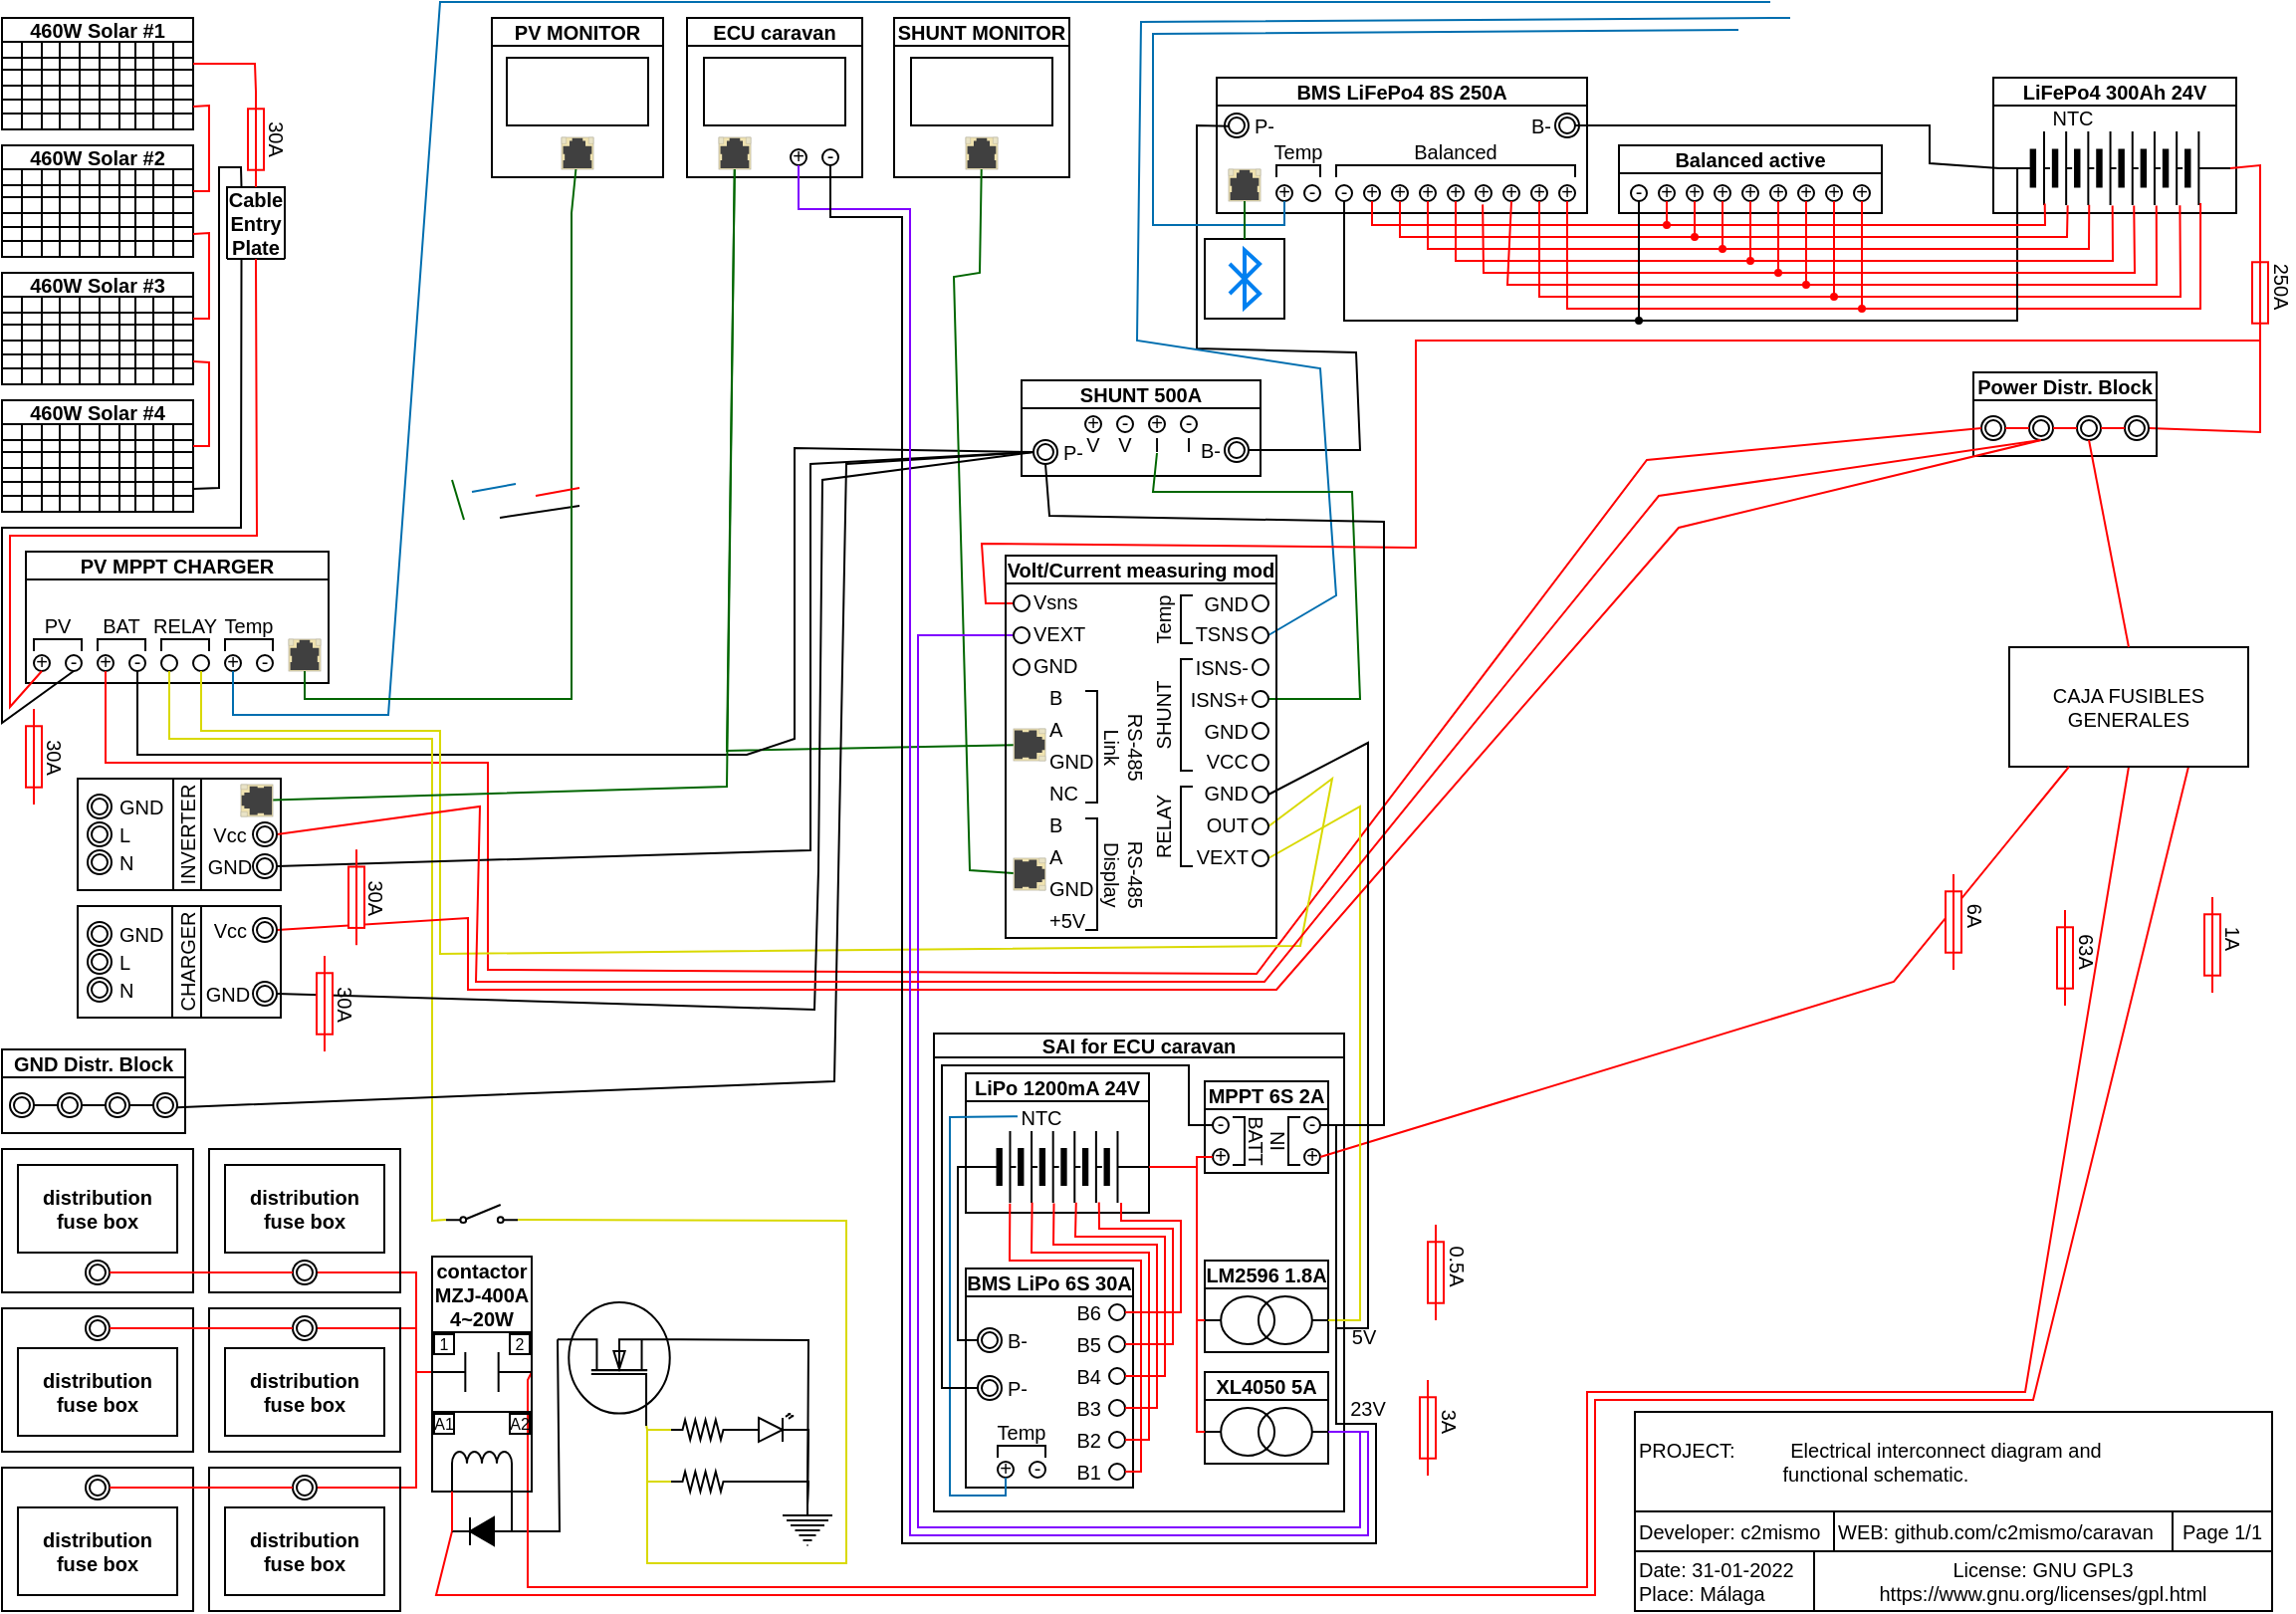 <mxfile version="16.5.1" type="device"><diagram id="bE30My0Nod8EFIYW_hQA" name="Página-1"><mxGraphModel dx="1185" dy="732" grid="1" gridSize="2" guides="1" tooltips="1" connect="1" arrows="1" fold="1" page="1" pageScale="1" pageWidth="1169" pageHeight="827" math="0" shadow="0"><root><mxCell id="0"/><mxCell id="1" parent="0"/><mxCell id="Xwv7KHat3FwjvmBYnphz-1" value="PROJECT:&amp;nbsp; &amp;nbsp; &amp;nbsp; &amp;nbsp; &amp;nbsp; Electrical interconnect diagram and &lt;br&gt;&amp;nbsp; &amp;nbsp; &amp;nbsp; &amp;nbsp; &amp;nbsp; &amp;nbsp; &amp;nbsp; &amp;nbsp; &amp;nbsp; &amp;nbsp; &amp;nbsp; &amp;nbsp; &amp;nbsp; functional schematic." style="rounded=0;whiteSpace=wrap;html=1;labelBackgroundColor=#FFFFFF;strokeColor=#000000;fillColor=none;fontSize=10;fontColor=#000000;align=left;" parent="1" vertex="1"><mxGeometry x="836" y="716" width="320" height="50" as="geometry"/></mxCell><mxCell id="Xwv7KHat3FwjvmBYnphz-2" value="Developer: c2mismo" style="rounded=0;whiteSpace=wrap;html=1;labelBackgroundColor=#FFFFFF;strokeColor=#000000;fillColor=none;fontSize=10;fontColor=#000000;align=left;" parent="1" vertex="1"><mxGeometry x="836" y="766" width="100" height="20" as="geometry"/></mxCell><mxCell id="Xwv7KHat3FwjvmBYnphz-3" value="WEB: github.com/c2mismo/caravan" style="rounded=0;whiteSpace=wrap;html=1;labelBackgroundColor=#FFFFFF;strokeColor=#000000;fillColor=none;fontSize=10;fontColor=#000000;align=left;" parent="1" vertex="1"><mxGeometry x="936" y="766" width="170" height="20" as="geometry"/></mxCell><mxCell id="Xwv7KHat3FwjvmBYnphz-4" value="Date: 31-01-2022&lt;br&gt;Place: Málaga" style="rounded=0;whiteSpace=wrap;html=1;labelBackgroundColor=#FFFFFF;strokeColor=#000000;fillColor=none;fontSize=10;fontColor=#000000;align=left;" parent="1" vertex="1"><mxGeometry x="836" y="786" width="90" height="30" as="geometry"/></mxCell><mxCell id="Xwv7KHat3FwjvmBYnphz-5" value="License: GNU GPL3 https://www.gnu.org/licenses/gpl.html" style="rounded=0;whiteSpace=wrap;html=1;labelBackgroundColor=#FFFFFF;strokeColor=#000000;fillColor=none;fontSize=10;fontColor=#000000;align=center;" parent="1" vertex="1"><mxGeometry x="926" y="786" width="230" height="30" as="geometry"/></mxCell><mxCell id="Xwv7KHat3FwjvmBYnphz-6" value="Page 1/1" style="rounded=0;whiteSpace=wrap;html=1;labelBackgroundColor=#FFFFFF;strokeColor=#000000;fillColor=none;fontSize=10;fontColor=#000000;align=center;" parent="1" vertex="1"><mxGeometry x="1106" y="766" width="50" height="20" as="geometry"/></mxCell><mxCell id="Xwv7KHat3FwjvmBYnphz-20" value="460W Solar #1" style="shape=table;startSize=12;container=1;collapsible=0;childLayout=tableLayout;fontStyle=1;align=center;fontSize=10;strokeColor=#000000;fillColor=none;fontColor=#000000;" parent="1" vertex="1"><mxGeometry x="16" y="16" width="96" height="56" as="geometry"/></mxCell><mxCell id="Xwv7KHat3FwjvmBYnphz-63" style="shape=tableRow;horizontal=0;startSize=0;swimlaneHead=0;swimlaneBody=0;top=0;left=0;bottom=0;right=0;collapsible=0;dropTarget=0;fillColor=none;points=[[0,0.5],[1,0.5]];portConstraint=eastwest;strokeColor=#000000;fontColor=#000000;" parent="Xwv7KHat3FwjvmBYnphz-20" vertex="1"><mxGeometry y="12" width="96" height="8" as="geometry"/></mxCell><mxCell id="Xwv7KHat3FwjvmBYnphz-100" style="shape=partialRectangle;html=1;whiteSpace=wrap;connectable=0;fillColor=none;top=0;left=0;bottom=0;right=0;overflow=hidden;strokeColor=#000000;fontColor=#000000;" parent="Xwv7KHat3FwjvmBYnphz-63" vertex="1"><mxGeometry width="10" height="8" as="geometry"><mxRectangle width="10" height="8" as="alternateBounds"/></mxGeometry></mxCell><mxCell id="Xwv7KHat3FwjvmBYnphz-94" style="shape=partialRectangle;html=1;whiteSpace=wrap;connectable=0;fillColor=none;top=0;left=0;bottom=0;right=0;overflow=hidden;strokeColor=#000000;fontColor=#000000;" parent="Xwv7KHat3FwjvmBYnphz-63" vertex="1"><mxGeometry x="10" width="10" height="8" as="geometry"><mxRectangle width="10" height="8" as="alternateBounds"/></mxGeometry></mxCell><mxCell id="Xwv7KHat3FwjvmBYnphz-88" style="shape=partialRectangle;html=1;whiteSpace=wrap;connectable=0;fillColor=none;top=0;left=0;bottom=0;right=0;overflow=hidden;strokeColor=#000000;fontColor=#000000;" parent="Xwv7KHat3FwjvmBYnphz-63" vertex="1"><mxGeometry x="20" width="9" height="8" as="geometry"><mxRectangle width="9" height="8" as="alternateBounds"/></mxGeometry></mxCell><mxCell id="Xwv7KHat3FwjvmBYnphz-82" style="shape=partialRectangle;html=1;whiteSpace=wrap;connectable=0;fillColor=none;top=0;left=0;bottom=0;right=0;overflow=hidden;strokeColor=#000000;fontColor=#000000;" parent="Xwv7KHat3FwjvmBYnphz-63" vertex="1"><mxGeometry x="29" width="10" height="8" as="geometry"><mxRectangle width="10" height="8" as="alternateBounds"/></mxGeometry></mxCell><mxCell id="Xwv7KHat3FwjvmBYnphz-76" style="shape=partialRectangle;html=1;whiteSpace=wrap;connectable=0;fillColor=none;top=0;left=0;bottom=0;right=0;overflow=hidden;strokeColor=#000000;fontColor=#000000;" parent="Xwv7KHat3FwjvmBYnphz-63" vertex="1"><mxGeometry x="39" width="10" height="8" as="geometry"><mxRectangle width="10" height="8" as="alternateBounds"/></mxGeometry></mxCell><mxCell id="Xwv7KHat3FwjvmBYnphz-70" style="shape=partialRectangle;html=1;whiteSpace=wrap;connectable=0;fillColor=none;top=0;left=0;bottom=0;right=0;overflow=hidden;strokeColor=#000000;fontColor=#000000;" parent="Xwv7KHat3FwjvmBYnphz-63" vertex="1"><mxGeometry x="49" width="10" height="8" as="geometry"><mxRectangle width="10" height="8" as="alternateBounds"/></mxGeometry></mxCell><mxCell id="Xwv7KHat3FwjvmBYnphz-64" style="shape=partialRectangle;html=1;whiteSpace=wrap;connectable=0;fillColor=none;top=0;left=0;bottom=0;right=0;overflow=hidden;strokeColor=#000000;fontColor=#000000;" parent="Xwv7KHat3FwjvmBYnphz-63" vertex="1"><mxGeometry x="59" width="8" height="8" as="geometry"><mxRectangle width="8" height="8" as="alternateBounds"/></mxGeometry></mxCell><mxCell id="Xwv7KHat3FwjvmBYnphz-65" style="shape=partialRectangle;html=1;whiteSpace=wrap;connectable=0;fillColor=none;top=0;left=0;bottom=0;right=0;overflow=hidden;strokeColor=#000000;fontColor=#000000;" parent="Xwv7KHat3FwjvmBYnphz-63" vertex="1"><mxGeometry x="67" width="9" height="8" as="geometry"><mxRectangle width="9" height="8" as="alternateBounds"/></mxGeometry></mxCell><mxCell id="Xwv7KHat3FwjvmBYnphz-66" style="shape=partialRectangle;html=1;whiteSpace=wrap;connectable=0;fillColor=none;top=0;left=0;bottom=0;right=0;overflow=hidden;strokeColor=#000000;fontColor=#000000;" parent="Xwv7KHat3FwjvmBYnphz-63" vertex="1"><mxGeometry x="76" width="10" height="8" as="geometry"><mxRectangle width="10" height="8" as="alternateBounds"/></mxGeometry></mxCell><mxCell id="Xwv7KHat3FwjvmBYnphz-67" style="shape=partialRectangle;html=1;whiteSpace=wrap;connectable=0;fillColor=none;top=0;left=0;bottom=0;right=0;overflow=hidden;strokeColor=#000000;fontColor=#000000;" parent="Xwv7KHat3FwjvmBYnphz-63" vertex="1"><mxGeometry x="86" width="10" height="8" as="geometry"><mxRectangle width="10" height="8" as="alternateBounds"/></mxGeometry></mxCell><mxCell id="Xwv7KHat3FwjvmBYnphz-56" style="shape=tableRow;horizontal=0;startSize=0;swimlaneHead=0;swimlaneBody=0;top=0;left=0;bottom=0;right=0;collapsible=0;dropTarget=0;fillColor=none;points=[[0,0.5],[1,0.5]];portConstraint=eastwest;strokeColor=#000000;fontColor=#000000;" parent="Xwv7KHat3FwjvmBYnphz-20" vertex="1"><mxGeometry y="20" width="96" height="6" as="geometry"/></mxCell><mxCell id="Xwv7KHat3FwjvmBYnphz-101" style="shape=partialRectangle;html=1;whiteSpace=wrap;connectable=0;fillColor=none;top=0;left=0;bottom=0;right=0;overflow=hidden;strokeColor=#000000;fontColor=#000000;" parent="Xwv7KHat3FwjvmBYnphz-56" vertex="1"><mxGeometry width="10" height="6" as="geometry"><mxRectangle width="10" height="6" as="alternateBounds"/></mxGeometry></mxCell><mxCell id="Xwv7KHat3FwjvmBYnphz-95" style="shape=partialRectangle;html=1;whiteSpace=wrap;connectable=0;fillColor=none;top=0;left=0;bottom=0;right=0;overflow=hidden;strokeColor=#000000;fontColor=#000000;" parent="Xwv7KHat3FwjvmBYnphz-56" vertex="1"><mxGeometry x="10" width="10" height="6" as="geometry"><mxRectangle width="10" height="6" as="alternateBounds"/></mxGeometry></mxCell><mxCell id="Xwv7KHat3FwjvmBYnphz-89" style="shape=partialRectangle;html=1;whiteSpace=wrap;connectable=0;fillColor=none;top=0;left=0;bottom=0;right=0;overflow=hidden;strokeColor=#000000;fontColor=#000000;" parent="Xwv7KHat3FwjvmBYnphz-56" vertex="1"><mxGeometry x="20" width="9" height="6" as="geometry"><mxRectangle width="9" height="6" as="alternateBounds"/></mxGeometry></mxCell><mxCell id="Xwv7KHat3FwjvmBYnphz-83" style="shape=partialRectangle;html=1;whiteSpace=wrap;connectable=0;fillColor=none;top=0;left=0;bottom=0;right=0;overflow=hidden;strokeColor=#000000;fontColor=#000000;" parent="Xwv7KHat3FwjvmBYnphz-56" vertex="1"><mxGeometry x="29" width="10" height="6" as="geometry"><mxRectangle width="10" height="6" as="alternateBounds"/></mxGeometry></mxCell><mxCell id="Xwv7KHat3FwjvmBYnphz-77" style="shape=partialRectangle;html=1;whiteSpace=wrap;connectable=0;fillColor=none;top=0;left=0;bottom=0;right=0;overflow=hidden;strokeColor=#000000;fontColor=#000000;" parent="Xwv7KHat3FwjvmBYnphz-56" vertex="1"><mxGeometry x="39" width="10" height="6" as="geometry"><mxRectangle width="10" height="6" as="alternateBounds"/></mxGeometry></mxCell><mxCell id="Xwv7KHat3FwjvmBYnphz-71" style="shape=partialRectangle;html=1;whiteSpace=wrap;connectable=0;fillColor=none;top=0;left=0;bottom=0;right=0;overflow=hidden;strokeColor=#000000;fontColor=#000000;" parent="Xwv7KHat3FwjvmBYnphz-56" vertex="1"><mxGeometry x="49" width="10" height="6" as="geometry"><mxRectangle width="10" height="6" as="alternateBounds"/></mxGeometry></mxCell><mxCell id="Xwv7KHat3FwjvmBYnphz-57" style="shape=partialRectangle;html=1;whiteSpace=wrap;connectable=0;fillColor=none;top=0;left=0;bottom=0;right=0;overflow=hidden;strokeColor=#000000;fontColor=#000000;" parent="Xwv7KHat3FwjvmBYnphz-56" vertex="1"><mxGeometry x="59" width="8" height="6" as="geometry"><mxRectangle width="8" height="6" as="alternateBounds"/></mxGeometry></mxCell><mxCell id="Xwv7KHat3FwjvmBYnphz-58" style="shape=partialRectangle;html=1;whiteSpace=wrap;connectable=0;fillColor=none;top=0;left=0;bottom=0;right=0;overflow=hidden;strokeColor=#000000;fontColor=#000000;" parent="Xwv7KHat3FwjvmBYnphz-56" vertex="1"><mxGeometry x="67" width="9" height="6" as="geometry"><mxRectangle width="9" height="6" as="alternateBounds"/></mxGeometry></mxCell><mxCell id="Xwv7KHat3FwjvmBYnphz-59" style="shape=partialRectangle;html=1;whiteSpace=wrap;connectable=0;fillColor=none;top=0;left=0;bottom=0;right=0;overflow=hidden;strokeColor=#000000;fontColor=#000000;" parent="Xwv7KHat3FwjvmBYnphz-56" vertex="1"><mxGeometry x="76" width="10" height="6" as="geometry"><mxRectangle width="10" height="6" as="alternateBounds"/></mxGeometry></mxCell><mxCell id="Xwv7KHat3FwjvmBYnphz-60" style="shape=partialRectangle;html=1;whiteSpace=wrap;connectable=0;fillColor=none;top=0;left=0;bottom=0;right=0;overflow=hidden;strokeColor=#000000;fontColor=#000000;" parent="Xwv7KHat3FwjvmBYnphz-56" vertex="1"><mxGeometry x="86" width="10" height="6" as="geometry"><mxRectangle width="10" height="6" as="alternateBounds"/></mxGeometry></mxCell><mxCell id="Xwv7KHat3FwjvmBYnphz-49" style="shape=tableRow;horizontal=0;startSize=0;swimlaneHead=0;swimlaneBody=0;top=0;left=0;bottom=0;right=0;collapsible=0;dropTarget=0;fillColor=none;points=[[0,0.5],[1,0.5]];portConstraint=eastwest;strokeColor=#000000;fontColor=#000000;" parent="Xwv7KHat3FwjvmBYnphz-20" vertex="1"><mxGeometry y="26" width="96" height="8" as="geometry"/></mxCell><mxCell id="Xwv7KHat3FwjvmBYnphz-102" style="shape=partialRectangle;html=1;whiteSpace=wrap;connectable=0;fillColor=none;top=0;left=0;bottom=0;right=0;overflow=hidden;strokeColor=#000000;fontColor=#000000;" parent="Xwv7KHat3FwjvmBYnphz-49" vertex="1"><mxGeometry width="10" height="8" as="geometry"><mxRectangle width="10" height="8" as="alternateBounds"/></mxGeometry></mxCell><mxCell id="Xwv7KHat3FwjvmBYnphz-96" style="shape=partialRectangle;html=1;whiteSpace=wrap;connectable=0;fillColor=none;top=0;left=0;bottom=0;right=0;overflow=hidden;strokeColor=#000000;fontColor=#000000;" parent="Xwv7KHat3FwjvmBYnphz-49" vertex="1"><mxGeometry x="10" width="10" height="8" as="geometry"><mxRectangle width="10" height="8" as="alternateBounds"/></mxGeometry></mxCell><mxCell id="Xwv7KHat3FwjvmBYnphz-90" style="shape=partialRectangle;html=1;whiteSpace=wrap;connectable=0;fillColor=none;top=0;left=0;bottom=0;right=0;overflow=hidden;strokeColor=#000000;fontColor=#000000;" parent="Xwv7KHat3FwjvmBYnphz-49" vertex="1"><mxGeometry x="20" width="9" height="8" as="geometry"><mxRectangle width="9" height="8" as="alternateBounds"/></mxGeometry></mxCell><mxCell id="Xwv7KHat3FwjvmBYnphz-84" style="shape=partialRectangle;html=1;whiteSpace=wrap;connectable=0;fillColor=none;top=0;left=0;bottom=0;right=0;overflow=hidden;strokeColor=#000000;fontColor=#000000;" parent="Xwv7KHat3FwjvmBYnphz-49" vertex="1"><mxGeometry x="29" width="10" height="8" as="geometry"><mxRectangle width="10" height="8" as="alternateBounds"/></mxGeometry></mxCell><mxCell id="Xwv7KHat3FwjvmBYnphz-78" style="shape=partialRectangle;html=1;whiteSpace=wrap;connectable=0;fillColor=none;top=0;left=0;bottom=0;right=0;overflow=hidden;strokeColor=#000000;fontColor=#000000;" parent="Xwv7KHat3FwjvmBYnphz-49" vertex="1"><mxGeometry x="39" width="10" height="8" as="geometry"><mxRectangle width="10" height="8" as="alternateBounds"/></mxGeometry></mxCell><mxCell id="Xwv7KHat3FwjvmBYnphz-72" style="shape=partialRectangle;html=1;whiteSpace=wrap;connectable=0;fillColor=none;top=0;left=0;bottom=0;right=0;overflow=hidden;strokeColor=#000000;fontColor=#000000;" parent="Xwv7KHat3FwjvmBYnphz-49" vertex="1"><mxGeometry x="49" width="10" height="8" as="geometry"><mxRectangle width="10" height="8" as="alternateBounds"/></mxGeometry></mxCell><mxCell id="Xwv7KHat3FwjvmBYnphz-50" style="shape=partialRectangle;html=1;whiteSpace=wrap;connectable=0;fillColor=none;top=0;left=0;bottom=0;right=0;overflow=hidden;strokeColor=#000000;fontColor=#000000;" parent="Xwv7KHat3FwjvmBYnphz-49" vertex="1"><mxGeometry x="59" width="8" height="8" as="geometry"><mxRectangle width="8" height="8" as="alternateBounds"/></mxGeometry></mxCell><mxCell id="Xwv7KHat3FwjvmBYnphz-51" style="shape=partialRectangle;html=1;whiteSpace=wrap;connectable=0;fillColor=none;top=0;left=0;bottom=0;right=0;overflow=hidden;strokeColor=#000000;fontColor=#000000;" parent="Xwv7KHat3FwjvmBYnphz-49" vertex="1"><mxGeometry x="67" width="9" height="8" as="geometry"><mxRectangle width="9" height="8" as="alternateBounds"/></mxGeometry></mxCell><mxCell id="Xwv7KHat3FwjvmBYnphz-52" style="shape=partialRectangle;html=1;whiteSpace=wrap;connectable=0;fillColor=none;top=0;left=0;bottom=0;right=0;overflow=hidden;strokeColor=#000000;fontColor=#000000;" parent="Xwv7KHat3FwjvmBYnphz-49" vertex="1"><mxGeometry x="76" width="10" height="8" as="geometry"><mxRectangle width="10" height="8" as="alternateBounds"/></mxGeometry></mxCell><mxCell id="Xwv7KHat3FwjvmBYnphz-53" style="shape=partialRectangle;html=1;whiteSpace=wrap;connectable=0;fillColor=none;top=0;left=0;bottom=0;right=0;overflow=hidden;strokeColor=#000000;fontColor=#000000;" parent="Xwv7KHat3FwjvmBYnphz-49" vertex="1"><mxGeometry x="86" width="10" height="8" as="geometry"><mxRectangle width="10" height="8" as="alternateBounds"/></mxGeometry></mxCell><mxCell id="Xwv7KHat3FwjvmBYnphz-42" style="shape=tableRow;horizontal=0;startSize=0;swimlaneHead=0;swimlaneBody=0;top=0;left=0;bottom=0;right=0;collapsible=0;dropTarget=0;fillColor=none;points=[[0,0.5],[1,0.5]];portConstraint=eastwest;strokeColor=#000000;fontColor=#000000;" parent="Xwv7KHat3FwjvmBYnphz-20" vertex="1"><mxGeometry y="34" width="96" height="7" as="geometry"/></mxCell><mxCell id="Xwv7KHat3FwjvmBYnphz-103" style="shape=partialRectangle;html=1;whiteSpace=wrap;connectable=0;fillColor=none;top=0;left=0;bottom=0;right=0;overflow=hidden;strokeColor=#000000;fontColor=#000000;" parent="Xwv7KHat3FwjvmBYnphz-42" vertex="1"><mxGeometry width="10" height="7" as="geometry"><mxRectangle width="10" height="7" as="alternateBounds"/></mxGeometry></mxCell><mxCell id="Xwv7KHat3FwjvmBYnphz-97" style="shape=partialRectangle;html=1;whiteSpace=wrap;connectable=0;fillColor=none;top=0;left=0;bottom=0;right=0;overflow=hidden;strokeColor=#000000;fontColor=#000000;" parent="Xwv7KHat3FwjvmBYnphz-42" vertex="1"><mxGeometry x="10" width="10" height="7" as="geometry"><mxRectangle width="10" height="7" as="alternateBounds"/></mxGeometry></mxCell><mxCell id="Xwv7KHat3FwjvmBYnphz-91" style="shape=partialRectangle;html=1;whiteSpace=wrap;connectable=0;fillColor=none;top=0;left=0;bottom=0;right=0;overflow=hidden;strokeColor=#000000;fontColor=#000000;" parent="Xwv7KHat3FwjvmBYnphz-42" vertex="1"><mxGeometry x="20" width="9" height="7" as="geometry"><mxRectangle width="9" height="7" as="alternateBounds"/></mxGeometry></mxCell><mxCell id="Xwv7KHat3FwjvmBYnphz-85" style="shape=partialRectangle;html=1;whiteSpace=wrap;connectable=0;fillColor=none;top=0;left=0;bottom=0;right=0;overflow=hidden;strokeColor=#000000;fontColor=#000000;" parent="Xwv7KHat3FwjvmBYnphz-42" vertex="1"><mxGeometry x="29" width="10" height="7" as="geometry"><mxRectangle width="10" height="7" as="alternateBounds"/></mxGeometry></mxCell><mxCell id="Xwv7KHat3FwjvmBYnphz-79" style="shape=partialRectangle;html=1;whiteSpace=wrap;connectable=0;fillColor=none;top=0;left=0;bottom=0;right=0;overflow=hidden;strokeColor=#000000;fontColor=#000000;" parent="Xwv7KHat3FwjvmBYnphz-42" vertex="1"><mxGeometry x="39" width="10" height="7" as="geometry"><mxRectangle width="10" height="7" as="alternateBounds"/></mxGeometry></mxCell><mxCell id="Xwv7KHat3FwjvmBYnphz-73" style="shape=partialRectangle;html=1;whiteSpace=wrap;connectable=0;fillColor=none;top=0;left=0;bottom=0;right=0;overflow=hidden;strokeColor=#000000;fontColor=#000000;" parent="Xwv7KHat3FwjvmBYnphz-42" vertex="1"><mxGeometry x="49" width="10" height="7" as="geometry"><mxRectangle width="10" height="7" as="alternateBounds"/></mxGeometry></mxCell><mxCell id="Xwv7KHat3FwjvmBYnphz-43" style="shape=partialRectangle;html=1;whiteSpace=wrap;connectable=0;fillColor=none;top=0;left=0;bottom=0;right=0;overflow=hidden;strokeColor=#000000;fontColor=#000000;" parent="Xwv7KHat3FwjvmBYnphz-42" vertex="1"><mxGeometry x="59" width="8" height="7" as="geometry"><mxRectangle width="8" height="7" as="alternateBounds"/></mxGeometry></mxCell><mxCell id="Xwv7KHat3FwjvmBYnphz-44" style="shape=partialRectangle;html=1;whiteSpace=wrap;connectable=0;fillColor=none;top=0;left=0;bottom=0;right=0;overflow=hidden;strokeColor=#000000;fontColor=#000000;" parent="Xwv7KHat3FwjvmBYnphz-42" vertex="1"><mxGeometry x="67" width="9" height="7" as="geometry"><mxRectangle width="9" height="7" as="alternateBounds"/></mxGeometry></mxCell><mxCell id="Xwv7KHat3FwjvmBYnphz-45" style="shape=partialRectangle;html=1;whiteSpace=wrap;connectable=0;fillColor=none;top=0;left=0;bottom=0;right=0;overflow=hidden;strokeColor=#000000;fontColor=#000000;" parent="Xwv7KHat3FwjvmBYnphz-42" vertex="1"><mxGeometry x="76" width="10" height="7" as="geometry"><mxRectangle width="10" height="7" as="alternateBounds"/></mxGeometry></mxCell><mxCell id="Xwv7KHat3FwjvmBYnphz-46" style="shape=partialRectangle;html=1;whiteSpace=wrap;connectable=0;fillColor=none;top=0;left=0;bottom=0;right=0;overflow=hidden;strokeColor=#000000;fontColor=#000000;" parent="Xwv7KHat3FwjvmBYnphz-42" vertex="1"><mxGeometry x="86" width="10" height="7" as="geometry"><mxRectangle width="10" height="7" as="alternateBounds"/></mxGeometry></mxCell><mxCell id="Xwv7KHat3FwjvmBYnphz-21" value="" style="shape=tableRow;horizontal=0;startSize=0;swimlaneHead=0;swimlaneBody=0;top=0;left=0;bottom=0;right=0;collapsible=0;dropTarget=0;fillColor=none;points=[[0,0.5],[1,0.5]];portConstraint=eastwest;strokeColor=#000000;fontColor=#000000;" parent="Xwv7KHat3FwjvmBYnphz-20" vertex="1"><mxGeometry y="41" width="96" height="7" as="geometry"/></mxCell><mxCell id="Xwv7KHat3FwjvmBYnphz-104" style="shape=partialRectangle;html=1;whiteSpace=wrap;connectable=0;fillColor=none;top=0;left=0;bottom=0;right=0;overflow=hidden;strokeColor=#000000;fontColor=#000000;" parent="Xwv7KHat3FwjvmBYnphz-21" vertex="1"><mxGeometry width="10" height="7" as="geometry"><mxRectangle width="10" height="7" as="alternateBounds"/></mxGeometry></mxCell><mxCell id="Xwv7KHat3FwjvmBYnphz-98" style="shape=partialRectangle;html=1;whiteSpace=wrap;connectable=0;fillColor=none;top=0;left=0;bottom=0;right=0;overflow=hidden;strokeColor=#000000;fontColor=#000000;" parent="Xwv7KHat3FwjvmBYnphz-21" vertex="1"><mxGeometry x="10" width="10" height="7" as="geometry"><mxRectangle width="10" height="7" as="alternateBounds"/></mxGeometry></mxCell><mxCell id="Xwv7KHat3FwjvmBYnphz-92" style="shape=partialRectangle;html=1;whiteSpace=wrap;connectable=0;fillColor=none;top=0;left=0;bottom=0;right=0;overflow=hidden;strokeColor=#000000;fontColor=#000000;" parent="Xwv7KHat3FwjvmBYnphz-21" vertex="1"><mxGeometry x="20" width="9" height="7" as="geometry"><mxRectangle width="9" height="7" as="alternateBounds"/></mxGeometry></mxCell><mxCell id="Xwv7KHat3FwjvmBYnphz-86" style="shape=partialRectangle;html=1;whiteSpace=wrap;connectable=0;fillColor=none;top=0;left=0;bottom=0;right=0;overflow=hidden;strokeColor=#000000;fontColor=#000000;" parent="Xwv7KHat3FwjvmBYnphz-21" vertex="1"><mxGeometry x="29" width="10" height="7" as="geometry"><mxRectangle width="10" height="7" as="alternateBounds"/></mxGeometry></mxCell><mxCell id="Xwv7KHat3FwjvmBYnphz-80" style="shape=partialRectangle;html=1;whiteSpace=wrap;connectable=0;fillColor=none;top=0;left=0;bottom=0;right=0;overflow=hidden;strokeColor=#000000;fontColor=#000000;" parent="Xwv7KHat3FwjvmBYnphz-21" vertex="1"><mxGeometry x="39" width="10" height="7" as="geometry"><mxRectangle width="10" height="7" as="alternateBounds"/></mxGeometry></mxCell><mxCell id="Xwv7KHat3FwjvmBYnphz-74" style="shape=partialRectangle;html=1;whiteSpace=wrap;connectable=0;fillColor=none;top=0;left=0;bottom=0;right=0;overflow=hidden;strokeColor=#000000;fontColor=#000000;" parent="Xwv7KHat3FwjvmBYnphz-21" vertex="1"><mxGeometry x="49" width="10" height="7" as="geometry"><mxRectangle width="10" height="7" as="alternateBounds"/></mxGeometry></mxCell><mxCell id="Xwv7KHat3FwjvmBYnphz-39" style="shape=partialRectangle;html=1;whiteSpace=wrap;connectable=0;fillColor=none;top=0;left=0;bottom=0;right=0;overflow=hidden;strokeColor=#000000;fontColor=#000000;" parent="Xwv7KHat3FwjvmBYnphz-21" vertex="1"><mxGeometry x="59" width="8" height="7" as="geometry"><mxRectangle width="8" height="7" as="alternateBounds"/></mxGeometry></mxCell><mxCell id="Xwv7KHat3FwjvmBYnphz-36" style="shape=partialRectangle;html=1;whiteSpace=wrap;connectable=0;fillColor=none;top=0;left=0;bottom=0;right=0;overflow=hidden;strokeColor=#000000;fontColor=#000000;" parent="Xwv7KHat3FwjvmBYnphz-21" vertex="1"><mxGeometry x="67" width="9" height="7" as="geometry"><mxRectangle width="9" height="7" as="alternateBounds"/></mxGeometry></mxCell><mxCell id="Xwv7KHat3FwjvmBYnphz-33" style="shape=partialRectangle;html=1;whiteSpace=wrap;connectable=0;fillColor=none;top=0;left=0;bottom=0;right=0;overflow=hidden;strokeColor=#000000;fontColor=#000000;" parent="Xwv7KHat3FwjvmBYnphz-21" vertex="1"><mxGeometry x="76" width="10" height="7" as="geometry"><mxRectangle width="10" height="7" as="alternateBounds"/></mxGeometry></mxCell><mxCell id="Xwv7KHat3FwjvmBYnphz-22" value="" style="shape=partialRectangle;html=1;whiteSpace=wrap;connectable=0;fillColor=none;top=0;left=0;bottom=0;right=0;overflow=hidden;strokeColor=#000000;fontColor=#000000;" parent="Xwv7KHat3FwjvmBYnphz-21" vertex="1"><mxGeometry x="86" width="10" height="7" as="geometry"><mxRectangle width="10" height="7" as="alternateBounds"/></mxGeometry></mxCell><mxCell id="Xwv7KHat3FwjvmBYnphz-25" value="" style="shape=tableRow;horizontal=0;startSize=0;swimlaneHead=0;swimlaneBody=0;top=0;left=0;bottom=0;right=0;collapsible=0;dropTarget=0;fillColor=none;points=[[0,0.5],[1,0.5]];portConstraint=eastwest;strokeColor=#000000;fontColor=#000000;" parent="Xwv7KHat3FwjvmBYnphz-20" vertex="1"><mxGeometry y="48" width="96" height="8" as="geometry"/></mxCell><mxCell id="Xwv7KHat3FwjvmBYnphz-105" style="shape=partialRectangle;html=1;whiteSpace=wrap;connectable=0;fillColor=none;top=0;left=0;bottom=0;right=0;overflow=hidden;strokeColor=#000000;fontColor=#000000;" parent="Xwv7KHat3FwjvmBYnphz-25" vertex="1"><mxGeometry width="10" height="8" as="geometry"><mxRectangle width="10" height="8" as="alternateBounds"/></mxGeometry></mxCell><mxCell id="Xwv7KHat3FwjvmBYnphz-99" style="shape=partialRectangle;html=1;whiteSpace=wrap;connectable=0;fillColor=none;top=0;left=0;bottom=0;right=0;overflow=hidden;strokeColor=#000000;fontColor=#000000;" parent="Xwv7KHat3FwjvmBYnphz-25" vertex="1"><mxGeometry x="10" width="10" height="8" as="geometry"><mxRectangle width="10" height="8" as="alternateBounds"/></mxGeometry></mxCell><mxCell id="Xwv7KHat3FwjvmBYnphz-93" style="shape=partialRectangle;html=1;whiteSpace=wrap;connectable=0;fillColor=none;top=0;left=0;bottom=0;right=0;overflow=hidden;strokeColor=#000000;fontColor=#000000;" parent="Xwv7KHat3FwjvmBYnphz-25" vertex="1"><mxGeometry x="20" width="9" height="8" as="geometry"><mxRectangle width="9" height="8" as="alternateBounds"/></mxGeometry></mxCell><mxCell id="Xwv7KHat3FwjvmBYnphz-87" style="shape=partialRectangle;html=1;whiteSpace=wrap;connectable=0;fillColor=none;top=0;left=0;bottom=0;right=0;overflow=hidden;strokeColor=#000000;fontColor=#000000;" parent="Xwv7KHat3FwjvmBYnphz-25" vertex="1"><mxGeometry x="29" width="10" height="8" as="geometry"><mxRectangle width="10" height="8" as="alternateBounds"/></mxGeometry></mxCell><mxCell id="Xwv7KHat3FwjvmBYnphz-81" style="shape=partialRectangle;html=1;whiteSpace=wrap;connectable=0;fillColor=none;top=0;left=0;bottom=0;right=0;overflow=hidden;strokeColor=#000000;fontColor=#000000;" parent="Xwv7KHat3FwjvmBYnphz-25" vertex="1"><mxGeometry x="39" width="10" height="8" as="geometry"><mxRectangle width="10" height="8" as="alternateBounds"/></mxGeometry></mxCell><mxCell id="Xwv7KHat3FwjvmBYnphz-75" style="shape=partialRectangle;html=1;whiteSpace=wrap;connectable=0;fillColor=none;top=0;left=0;bottom=0;right=0;overflow=hidden;strokeColor=#000000;fontColor=#000000;" parent="Xwv7KHat3FwjvmBYnphz-25" vertex="1"><mxGeometry x="49" width="10" height="8" as="geometry"><mxRectangle width="10" height="8" as="alternateBounds"/></mxGeometry></mxCell><mxCell id="Xwv7KHat3FwjvmBYnphz-40" style="shape=partialRectangle;html=1;whiteSpace=wrap;connectable=0;fillColor=none;top=0;left=0;bottom=0;right=0;overflow=hidden;strokeColor=#000000;fontColor=#000000;" parent="Xwv7KHat3FwjvmBYnphz-25" vertex="1"><mxGeometry x="59" width="8" height="8" as="geometry"><mxRectangle width="8" height="8" as="alternateBounds"/></mxGeometry></mxCell><mxCell id="Xwv7KHat3FwjvmBYnphz-37" style="shape=partialRectangle;html=1;whiteSpace=wrap;connectable=0;fillColor=none;top=0;left=0;bottom=0;right=0;overflow=hidden;strokeColor=#000000;fontColor=#000000;" parent="Xwv7KHat3FwjvmBYnphz-25" vertex="1"><mxGeometry x="67" width="9" height="8" as="geometry"><mxRectangle width="9" height="8" as="alternateBounds"/></mxGeometry></mxCell><mxCell id="Xwv7KHat3FwjvmBYnphz-34" style="shape=partialRectangle;html=1;whiteSpace=wrap;connectable=0;fillColor=none;top=0;left=0;bottom=0;right=0;overflow=hidden;strokeColor=#000000;fontColor=#000000;" parent="Xwv7KHat3FwjvmBYnphz-25" vertex="1"><mxGeometry x="76" width="10" height="8" as="geometry"><mxRectangle width="10" height="8" as="alternateBounds"/></mxGeometry></mxCell><mxCell id="Xwv7KHat3FwjvmBYnphz-26" value="" style="shape=partialRectangle;html=1;whiteSpace=wrap;connectable=0;fillColor=none;top=0;left=0;bottom=0;right=0;overflow=hidden;strokeColor=#000000;fontColor=#000000;" parent="Xwv7KHat3FwjvmBYnphz-25" vertex="1"><mxGeometry x="86" width="10" height="8" as="geometry"><mxRectangle width="10" height="8" as="alternateBounds"/></mxGeometry></mxCell><mxCell id="Xwv7KHat3FwjvmBYnphz-106" value="460W Solar #2" style="shape=table;startSize=12;container=1;collapsible=0;childLayout=tableLayout;fontStyle=1;align=center;fontSize=10;strokeColor=#000000;fillColor=none;fontColor=#000000;" parent="1" vertex="1"><mxGeometry x="16" y="80" width="96" height="56" as="geometry"/></mxCell><mxCell id="Xwv7KHat3FwjvmBYnphz-107" style="shape=tableRow;horizontal=0;startSize=0;swimlaneHead=0;swimlaneBody=0;top=0;left=0;bottom=0;right=0;collapsible=0;dropTarget=0;fillColor=none;points=[[0,0.5],[1,0.5]];portConstraint=eastwest;strokeColor=#000000;fontColor=#000000;" parent="Xwv7KHat3FwjvmBYnphz-106" vertex="1"><mxGeometry y="12" width="96" height="8" as="geometry"/></mxCell><mxCell id="Xwv7KHat3FwjvmBYnphz-108" style="shape=partialRectangle;html=1;whiteSpace=wrap;connectable=0;fillColor=none;top=0;left=0;bottom=0;right=0;overflow=hidden;strokeColor=#000000;fontColor=#000000;" parent="Xwv7KHat3FwjvmBYnphz-107" vertex="1"><mxGeometry width="10" height="8" as="geometry"><mxRectangle width="10" height="8" as="alternateBounds"/></mxGeometry></mxCell><mxCell id="Xwv7KHat3FwjvmBYnphz-109" style="shape=partialRectangle;html=1;whiteSpace=wrap;connectable=0;fillColor=none;top=0;left=0;bottom=0;right=0;overflow=hidden;strokeColor=#000000;fontColor=#000000;" parent="Xwv7KHat3FwjvmBYnphz-107" vertex="1"><mxGeometry x="10" width="10" height="8" as="geometry"><mxRectangle width="10" height="8" as="alternateBounds"/></mxGeometry></mxCell><mxCell id="Xwv7KHat3FwjvmBYnphz-110" style="shape=partialRectangle;html=1;whiteSpace=wrap;connectable=0;fillColor=none;top=0;left=0;bottom=0;right=0;overflow=hidden;strokeColor=#000000;fontColor=#000000;" parent="Xwv7KHat3FwjvmBYnphz-107" vertex="1"><mxGeometry x="20" width="9" height="8" as="geometry"><mxRectangle width="9" height="8" as="alternateBounds"/></mxGeometry></mxCell><mxCell id="Xwv7KHat3FwjvmBYnphz-111" style="shape=partialRectangle;html=1;whiteSpace=wrap;connectable=0;fillColor=none;top=0;left=0;bottom=0;right=0;overflow=hidden;strokeColor=#000000;fontColor=#000000;" parent="Xwv7KHat3FwjvmBYnphz-107" vertex="1"><mxGeometry x="29" width="10" height="8" as="geometry"><mxRectangle width="10" height="8" as="alternateBounds"/></mxGeometry></mxCell><mxCell id="Xwv7KHat3FwjvmBYnphz-112" style="shape=partialRectangle;html=1;whiteSpace=wrap;connectable=0;fillColor=none;top=0;left=0;bottom=0;right=0;overflow=hidden;strokeColor=#000000;fontColor=#000000;" parent="Xwv7KHat3FwjvmBYnphz-107" vertex="1"><mxGeometry x="39" width="10" height="8" as="geometry"><mxRectangle width="10" height="8" as="alternateBounds"/></mxGeometry></mxCell><mxCell id="Xwv7KHat3FwjvmBYnphz-113" style="shape=partialRectangle;html=1;whiteSpace=wrap;connectable=0;fillColor=none;top=0;left=0;bottom=0;right=0;overflow=hidden;strokeColor=#000000;fontColor=#000000;" parent="Xwv7KHat3FwjvmBYnphz-107" vertex="1"><mxGeometry x="49" width="10" height="8" as="geometry"><mxRectangle width="10" height="8" as="alternateBounds"/></mxGeometry></mxCell><mxCell id="Xwv7KHat3FwjvmBYnphz-114" style="shape=partialRectangle;html=1;whiteSpace=wrap;connectable=0;fillColor=none;top=0;left=0;bottom=0;right=0;overflow=hidden;strokeColor=#000000;fontColor=#000000;" parent="Xwv7KHat3FwjvmBYnphz-107" vertex="1"><mxGeometry x="59" width="8" height="8" as="geometry"><mxRectangle width="8" height="8" as="alternateBounds"/></mxGeometry></mxCell><mxCell id="Xwv7KHat3FwjvmBYnphz-115" style="shape=partialRectangle;html=1;whiteSpace=wrap;connectable=0;fillColor=none;top=0;left=0;bottom=0;right=0;overflow=hidden;strokeColor=#000000;fontColor=#000000;" parent="Xwv7KHat3FwjvmBYnphz-107" vertex="1"><mxGeometry x="67" width="9" height="8" as="geometry"><mxRectangle width="9" height="8" as="alternateBounds"/></mxGeometry></mxCell><mxCell id="Xwv7KHat3FwjvmBYnphz-116" style="shape=partialRectangle;html=1;whiteSpace=wrap;connectable=0;fillColor=none;top=0;left=0;bottom=0;right=0;overflow=hidden;strokeColor=#000000;fontColor=#000000;" parent="Xwv7KHat3FwjvmBYnphz-107" vertex="1"><mxGeometry x="76" width="10" height="8" as="geometry"><mxRectangle width="10" height="8" as="alternateBounds"/></mxGeometry></mxCell><mxCell id="Xwv7KHat3FwjvmBYnphz-117" style="shape=partialRectangle;html=1;whiteSpace=wrap;connectable=0;fillColor=none;top=0;left=0;bottom=0;right=0;overflow=hidden;strokeColor=#000000;fontColor=#000000;" parent="Xwv7KHat3FwjvmBYnphz-107" vertex="1"><mxGeometry x="86" width="10" height="8" as="geometry"><mxRectangle width="10" height="8" as="alternateBounds"/></mxGeometry></mxCell><mxCell id="Xwv7KHat3FwjvmBYnphz-118" style="shape=tableRow;horizontal=0;startSize=0;swimlaneHead=0;swimlaneBody=0;top=0;left=0;bottom=0;right=0;collapsible=0;dropTarget=0;fillColor=none;points=[[0,0.5],[1,0.5]];portConstraint=eastwest;strokeColor=#000000;fontColor=#000000;" parent="Xwv7KHat3FwjvmBYnphz-106" vertex="1"><mxGeometry y="20" width="96" height="6" as="geometry"/></mxCell><mxCell id="Xwv7KHat3FwjvmBYnphz-119" style="shape=partialRectangle;html=1;whiteSpace=wrap;connectable=0;fillColor=none;top=0;left=0;bottom=0;right=0;overflow=hidden;strokeColor=#000000;fontColor=#000000;" parent="Xwv7KHat3FwjvmBYnphz-118" vertex="1"><mxGeometry width="10" height="6" as="geometry"><mxRectangle width="10" height="6" as="alternateBounds"/></mxGeometry></mxCell><mxCell id="Xwv7KHat3FwjvmBYnphz-120" style="shape=partialRectangle;html=1;whiteSpace=wrap;connectable=0;fillColor=none;top=0;left=0;bottom=0;right=0;overflow=hidden;strokeColor=#000000;fontColor=#000000;" parent="Xwv7KHat3FwjvmBYnphz-118" vertex="1"><mxGeometry x="10" width="10" height="6" as="geometry"><mxRectangle width="10" height="6" as="alternateBounds"/></mxGeometry></mxCell><mxCell id="Xwv7KHat3FwjvmBYnphz-121" style="shape=partialRectangle;html=1;whiteSpace=wrap;connectable=0;fillColor=none;top=0;left=0;bottom=0;right=0;overflow=hidden;strokeColor=#000000;fontColor=#000000;" parent="Xwv7KHat3FwjvmBYnphz-118" vertex="1"><mxGeometry x="20" width="9" height="6" as="geometry"><mxRectangle width="9" height="6" as="alternateBounds"/></mxGeometry></mxCell><mxCell id="Xwv7KHat3FwjvmBYnphz-122" style="shape=partialRectangle;html=1;whiteSpace=wrap;connectable=0;fillColor=none;top=0;left=0;bottom=0;right=0;overflow=hidden;strokeColor=#000000;fontColor=#000000;" parent="Xwv7KHat3FwjvmBYnphz-118" vertex="1"><mxGeometry x="29" width="10" height="6" as="geometry"><mxRectangle width="10" height="6" as="alternateBounds"/></mxGeometry></mxCell><mxCell id="Xwv7KHat3FwjvmBYnphz-123" style="shape=partialRectangle;html=1;whiteSpace=wrap;connectable=0;fillColor=none;top=0;left=0;bottom=0;right=0;overflow=hidden;strokeColor=#000000;fontColor=#000000;" parent="Xwv7KHat3FwjvmBYnphz-118" vertex="1"><mxGeometry x="39" width="10" height="6" as="geometry"><mxRectangle width="10" height="6" as="alternateBounds"/></mxGeometry></mxCell><mxCell id="Xwv7KHat3FwjvmBYnphz-124" style="shape=partialRectangle;html=1;whiteSpace=wrap;connectable=0;fillColor=none;top=0;left=0;bottom=0;right=0;overflow=hidden;strokeColor=#000000;fontColor=#000000;" parent="Xwv7KHat3FwjvmBYnphz-118" vertex="1"><mxGeometry x="49" width="10" height="6" as="geometry"><mxRectangle width="10" height="6" as="alternateBounds"/></mxGeometry></mxCell><mxCell id="Xwv7KHat3FwjvmBYnphz-125" style="shape=partialRectangle;html=1;whiteSpace=wrap;connectable=0;fillColor=none;top=0;left=0;bottom=0;right=0;overflow=hidden;strokeColor=#000000;fontColor=#000000;" parent="Xwv7KHat3FwjvmBYnphz-118" vertex="1"><mxGeometry x="59" width="8" height="6" as="geometry"><mxRectangle width="8" height="6" as="alternateBounds"/></mxGeometry></mxCell><mxCell id="Xwv7KHat3FwjvmBYnphz-126" style="shape=partialRectangle;html=1;whiteSpace=wrap;connectable=0;fillColor=none;top=0;left=0;bottom=0;right=0;overflow=hidden;strokeColor=#000000;fontColor=#000000;" parent="Xwv7KHat3FwjvmBYnphz-118" vertex="1"><mxGeometry x="67" width="9" height="6" as="geometry"><mxRectangle width="9" height="6" as="alternateBounds"/></mxGeometry></mxCell><mxCell id="Xwv7KHat3FwjvmBYnphz-127" style="shape=partialRectangle;html=1;whiteSpace=wrap;connectable=0;fillColor=none;top=0;left=0;bottom=0;right=0;overflow=hidden;strokeColor=#000000;fontColor=#000000;" parent="Xwv7KHat3FwjvmBYnphz-118" vertex="1"><mxGeometry x="76" width="10" height="6" as="geometry"><mxRectangle width="10" height="6" as="alternateBounds"/></mxGeometry></mxCell><mxCell id="Xwv7KHat3FwjvmBYnphz-128" style="shape=partialRectangle;html=1;whiteSpace=wrap;connectable=0;fillColor=none;top=0;left=0;bottom=0;right=0;overflow=hidden;strokeColor=#000000;fontColor=#000000;" parent="Xwv7KHat3FwjvmBYnphz-118" vertex="1"><mxGeometry x="86" width="10" height="6" as="geometry"><mxRectangle width="10" height="6" as="alternateBounds"/></mxGeometry></mxCell><mxCell id="Xwv7KHat3FwjvmBYnphz-129" style="shape=tableRow;horizontal=0;startSize=0;swimlaneHead=0;swimlaneBody=0;top=0;left=0;bottom=0;right=0;collapsible=0;dropTarget=0;fillColor=none;points=[[0,0.5],[1,0.5]];portConstraint=eastwest;strokeColor=#000000;fontColor=#000000;" parent="Xwv7KHat3FwjvmBYnphz-106" vertex="1"><mxGeometry y="26" width="96" height="8" as="geometry"/></mxCell><mxCell id="Xwv7KHat3FwjvmBYnphz-130" style="shape=partialRectangle;html=1;whiteSpace=wrap;connectable=0;fillColor=none;top=0;left=0;bottom=0;right=0;overflow=hidden;strokeColor=#000000;fontColor=#000000;" parent="Xwv7KHat3FwjvmBYnphz-129" vertex="1"><mxGeometry width="10" height="8" as="geometry"><mxRectangle width="10" height="8" as="alternateBounds"/></mxGeometry></mxCell><mxCell id="Xwv7KHat3FwjvmBYnphz-131" style="shape=partialRectangle;html=1;whiteSpace=wrap;connectable=0;fillColor=none;top=0;left=0;bottom=0;right=0;overflow=hidden;strokeColor=#000000;fontColor=#000000;" parent="Xwv7KHat3FwjvmBYnphz-129" vertex="1"><mxGeometry x="10" width="10" height="8" as="geometry"><mxRectangle width="10" height="8" as="alternateBounds"/></mxGeometry></mxCell><mxCell id="Xwv7KHat3FwjvmBYnphz-132" style="shape=partialRectangle;html=1;whiteSpace=wrap;connectable=0;fillColor=none;top=0;left=0;bottom=0;right=0;overflow=hidden;strokeColor=#000000;fontColor=#000000;" parent="Xwv7KHat3FwjvmBYnphz-129" vertex="1"><mxGeometry x="20" width="9" height="8" as="geometry"><mxRectangle width="9" height="8" as="alternateBounds"/></mxGeometry></mxCell><mxCell id="Xwv7KHat3FwjvmBYnphz-133" style="shape=partialRectangle;html=1;whiteSpace=wrap;connectable=0;fillColor=none;top=0;left=0;bottom=0;right=0;overflow=hidden;strokeColor=#000000;fontColor=#000000;" parent="Xwv7KHat3FwjvmBYnphz-129" vertex="1"><mxGeometry x="29" width="10" height="8" as="geometry"><mxRectangle width="10" height="8" as="alternateBounds"/></mxGeometry></mxCell><mxCell id="Xwv7KHat3FwjvmBYnphz-134" style="shape=partialRectangle;html=1;whiteSpace=wrap;connectable=0;fillColor=none;top=0;left=0;bottom=0;right=0;overflow=hidden;strokeColor=#000000;fontColor=#000000;" parent="Xwv7KHat3FwjvmBYnphz-129" vertex="1"><mxGeometry x="39" width="10" height="8" as="geometry"><mxRectangle width="10" height="8" as="alternateBounds"/></mxGeometry></mxCell><mxCell id="Xwv7KHat3FwjvmBYnphz-135" style="shape=partialRectangle;html=1;whiteSpace=wrap;connectable=0;fillColor=none;top=0;left=0;bottom=0;right=0;overflow=hidden;strokeColor=#000000;fontColor=#000000;" parent="Xwv7KHat3FwjvmBYnphz-129" vertex="1"><mxGeometry x="49" width="10" height="8" as="geometry"><mxRectangle width="10" height="8" as="alternateBounds"/></mxGeometry></mxCell><mxCell id="Xwv7KHat3FwjvmBYnphz-136" style="shape=partialRectangle;html=1;whiteSpace=wrap;connectable=0;fillColor=none;top=0;left=0;bottom=0;right=0;overflow=hidden;strokeColor=#000000;fontColor=#000000;" parent="Xwv7KHat3FwjvmBYnphz-129" vertex="1"><mxGeometry x="59" width="8" height="8" as="geometry"><mxRectangle width="8" height="8" as="alternateBounds"/></mxGeometry></mxCell><mxCell id="Xwv7KHat3FwjvmBYnphz-137" style="shape=partialRectangle;html=1;whiteSpace=wrap;connectable=0;fillColor=none;top=0;left=0;bottom=0;right=0;overflow=hidden;strokeColor=#000000;fontColor=#000000;" parent="Xwv7KHat3FwjvmBYnphz-129" vertex="1"><mxGeometry x="67" width="9" height="8" as="geometry"><mxRectangle width="9" height="8" as="alternateBounds"/></mxGeometry></mxCell><mxCell id="Xwv7KHat3FwjvmBYnphz-138" style="shape=partialRectangle;html=1;whiteSpace=wrap;connectable=0;fillColor=none;top=0;left=0;bottom=0;right=0;overflow=hidden;strokeColor=#000000;fontColor=#000000;" parent="Xwv7KHat3FwjvmBYnphz-129" vertex="1"><mxGeometry x="76" width="10" height="8" as="geometry"><mxRectangle width="10" height="8" as="alternateBounds"/></mxGeometry></mxCell><mxCell id="Xwv7KHat3FwjvmBYnphz-139" style="shape=partialRectangle;html=1;whiteSpace=wrap;connectable=0;fillColor=none;top=0;left=0;bottom=0;right=0;overflow=hidden;strokeColor=#000000;fontColor=#000000;" parent="Xwv7KHat3FwjvmBYnphz-129" vertex="1"><mxGeometry x="86" width="10" height="8" as="geometry"><mxRectangle width="10" height="8" as="alternateBounds"/></mxGeometry></mxCell><mxCell id="Xwv7KHat3FwjvmBYnphz-140" style="shape=tableRow;horizontal=0;startSize=0;swimlaneHead=0;swimlaneBody=0;top=0;left=0;bottom=0;right=0;collapsible=0;dropTarget=0;fillColor=none;points=[[0,0.5],[1,0.5]];portConstraint=eastwest;strokeColor=#000000;fontColor=#000000;" parent="Xwv7KHat3FwjvmBYnphz-106" vertex="1"><mxGeometry y="34" width="96" height="7" as="geometry"/></mxCell><mxCell id="Xwv7KHat3FwjvmBYnphz-141" style="shape=partialRectangle;html=1;whiteSpace=wrap;connectable=0;fillColor=none;top=0;left=0;bottom=0;right=0;overflow=hidden;strokeColor=#000000;fontColor=#000000;" parent="Xwv7KHat3FwjvmBYnphz-140" vertex="1"><mxGeometry width="10" height="7" as="geometry"><mxRectangle width="10" height="7" as="alternateBounds"/></mxGeometry></mxCell><mxCell id="Xwv7KHat3FwjvmBYnphz-142" style="shape=partialRectangle;html=1;whiteSpace=wrap;connectable=0;fillColor=none;top=0;left=0;bottom=0;right=0;overflow=hidden;strokeColor=#000000;fontColor=#000000;" parent="Xwv7KHat3FwjvmBYnphz-140" vertex="1"><mxGeometry x="10" width="10" height="7" as="geometry"><mxRectangle width="10" height="7" as="alternateBounds"/></mxGeometry></mxCell><mxCell id="Xwv7KHat3FwjvmBYnphz-143" style="shape=partialRectangle;html=1;whiteSpace=wrap;connectable=0;fillColor=none;top=0;left=0;bottom=0;right=0;overflow=hidden;strokeColor=#000000;fontColor=#000000;" parent="Xwv7KHat3FwjvmBYnphz-140" vertex="1"><mxGeometry x="20" width="9" height="7" as="geometry"><mxRectangle width="9" height="7" as="alternateBounds"/></mxGeometry></mxCell><mxCell id="Xwv7KHat3FwjvmBYnphz-144" style="shape=partialRectangle;html=1;whiteSpace=wrap;connectable=0;fillColor=none;top=0;left=0;bottom=0;right=0;overflow=hidden;strokeColor=#000000;fontColor=#000000;" parent="Xwv7KHat3FwjvmBYnphz-140" vertex="1"><mxGeometry x="29" width="10" height="7" as="geometry"><mxRectangle width="10" height="7" as="alternateBounds"/></mxGeometry></mxCell><mxCell id="Xwv7KHat3FwjvmBYnphz-145" style="shape=partialRectangle;html=1;whiteSpace=wrap;connectable=0;fillColor=none;top=0;left=0;bottom=0;right=0;overflow=hidden;strokeColor=#000000;fontColor=#000000;" parent="Xwv7KHat3FwjvmBYnphz-140" vertex="1"><mxGeometry x="39" width="10" height="7" as="geometry"><mxRectangle width="10" height="7" as="alternateBounds"/></mxGeometry></mxCell><mxCell id="Xwv7KHat3FwjvmBYnphz-146" style="shape=partialRectangle;html=1;whiteSpace=wrap;connectable=0;fillColor=none;top=0;left=0;bottom=0;right=0;overflow=hidden;strokeColor=#000000;fontColor=#000000;" parent="Xwv7KHat3FwjvmBYnphz-140" vertex="1"><mxGeometry x="49" width="10" height="7" as="geometry"><mxRectangle width="10" height="7" as="alternateBounds"/></mxGeometry></mxCell><mxCell id="Xwv7KHat3FwjvmBYnphz-147" style="shape=partialRectangle;html=1;whiteSpace=wrap;connectable=0;fillColor=none;top=0;left=0;bottom=0;right=0;overflow=hidden;strokeColor=#000000;fontColor=#000000;" parent="Xwv7KHat3FwjvmBYnphz-140" vertex="1"><mxGeometry x="59" width="8" height="7" as="geometry"><mxRectangle width="8" height="7" as="alternateBounds"/></mxGeometry></mxCell><mxCell id="Xwv7KHat3FwjvmBYnphz-148" style="shape=partialRectangle;html=1;whiteSpace=wrap;connectable=0;fillColor=none;top=0;left=0;bottom=0;right=0;overflow=hidden;strokeColor=#000000;fontColor=#000000;" parent="Xwv7KHat3FwjvmBYnphz-140" vertex="1"><mxGeometry x="67" width="9" height="7" as="geometry"><mxRectangle width="9" height="7" as="alternateBounds"/></mxGeometry></mxCell><mxCell id="Xwv7KHat3FwjvmBYnphz-149" style="shape=partialRectangle;html=1;whiteSpace=wrap;connectable=0;fillColor=none;top=0;left=0;bottom=0;right=0;overflow=hidden;strokeColor=#000000;fontColor=#000000;" parent="Xwv7KHat3FwjvmBYnphz-140" vertex="1"><mxGeometry x="76" width="10" height="7" as="geometry"><mxRectangle width="10" height="7" as="alternateBounds"/></mxGeometry></mxCell><mxCell id="Xwv7KHat3FwjvmBYnphz-150" style="shape=partialRectangle;html=1;whiteSpace=wrap;connectable=0;fillColor=none;top=0;left=0;bottom=0;right=0;overflow=hidden;strokeColor=#000000;fontColor=#000000;" parent="Xwv7KHat3FwjvmBYnphz-140" vertex="1"><mxGeometry x="86" width="10" height="7" as="geometry"><mxRectangle width="10" height="7" as="alternateBounds"/></mxGeometry></mxCell><mxCell id="Xwv7KHat3FwjvmBYnphz-151" value="" style="shape=tableRow;horizontal=0;startSize=0;swimlaneHead=0;swimlaneBody=0;top=0;left=0;bottom=0;right=0;collapsible=0;dropTarget=0;fillColor=none;points=[[0,0.5],[1,0.5]];portConstraint=eastwest;strokeColor=#000000;fontColor=#000000;" parent="Xwv7KHat3FwjvmBYnphz-106" vertex="1"><mxGeometry y="41" width="96" height="7" as="geometry"/></mxCell><mxCell id="Xwv7KHat3FwjvmBYnphz-152" style="shape=partialRectangle;html=1;whiteSpace=wrap;connectable=0;fillColor=none;top=0;left=0;bottom=0;right=0;overflow=hidden;strokeColor=#000000;fontColor=#000000;" parent="Xwv7KHat3FwjvmBYnphz-151" vertex="1"><mxGeometry width="10" height="7" as="geometry"><mxRectangle width="10" height="7" as="alternateBounds"/></mxGeometry></mxCell><mxCell id="Xwv7KHat3FwjvmBYnphz-153" style="shape=partialRectangle;html=1;whiteSpace=wrap;connectable=0;fillColor=none;top=0;left=0;bottom=0;right=0;overflow=hidden;strokeColor=#000000;fontColor=#000000;" parent="Xwv7KHat3FwjvmBYnphz-151" vertex="1"><mxGeometry x="10" width="10" height="7" as="geometry"><mxRectangle width="10" height="7" as="alternateBounds"/></mxGeometry></mxCell><mxCell id="Xwv7KHat3FwjvmBYnphz-154" style="shape=partialRectangle;html=1;whiteSpace=wrap;connectable=0;fillColor=none;top=0;left=0;bottom=0;right=0;overflow=hidden;strokeColor=#000000;fontColor=#000000;" parent="Xwv7KHat3FwjvmBYnphz-151" vertex="1"><mxGeometry x="20" width="9" height="7" as="geometry"><mxRectangle width="9" height="7" as="alternateBounds"/></mxGeometry></mxCell><mxCell id="Xwv7KHat3FwjvmBYnphz-155" style="shape=partialRectangle;html=1;whiteSpace=wrap;connectable=0;fillColor=none;top=0;left=0;bottom=0;right=0;overflow=hidden;strokeColor=#000000;fontColor=#000000;" parent="Xwv7KHat3FwjvmBYnphz-151" vertex="1"><mxGeometry x="29" width="10" height="7" as="geometry"><mxRectangle width="10" height="7" as="alternateBounds"/></mxGeometry></mxCell><mxCell id="Xwv7KHat3FwjvmBYnphz-156" style="shape=partialRectangle;html=1;whiteSpace=wrap;connectable=0;fillColor=none;top=0;left=0;bottom=0;right=0;overflow=hidden;strokeColor=#000000;fontColor=#000000;" parent="Xwv7KHat3FwjvmBYnphz-151" vertex="1"><mxGeometry x="39" width="10" height="7" as="geometry"><mxRectangle width="10" height="7" as="alternateBounds"/></mxGeometry></mxCell><mxCell id="Xwv7KHat3FwjvmBYnphz-157" style="shape=partialRectangle;html=1;whiteSpace=wrap;connectable=0;fillColor=none;top=0;left=0;bottom=0;right=0;overflow=hidden;strokeColor=#000000;fontColor=#000000;" parent="Xwv7KHat3FwjvmBYnphz-151" vertex="1"><mxGeometry x="49" width="10" height="7" as="geometry"><mxRectangle width="10" height="7" as="alternateBounds"/></mxGeometry></mxCell><mxCell id="Xwv7KHat3FwjvmBYnphz-158" style="shape=partialRectangle;html=1;whiteSpace=wrap;connectable=0;fillColor=none;top=0;left=0;bottom=0;right=0;overflow=hidden;strokeColor=#000000;fontColor=#000000;" parent="Xwv7KHat3FwjvmBYnphz-151" vertex="1"><mxGeometry x="59" width="8" height="7" as="geometry"><mxRectangle width="8" height="7" as="alternateBounds"/></mxGeometry></mxCell><mxCell id="Xwv7KHat3FwjvmBYnphz-159" style="shape=partialRectangle;html=1;whiteSpace=wrap;connectable=0;fillColor=none;top=0;left=0;bottom=0;right=0;overflow=hidden;strokeColor=#000000;fontColor=#000000;" parent="Xwv7KHat3FwjvmBYnphz-151" vertex="1"><mxGeometry x="67" width="9" height="7" as="geometry"><mxRectangle width="9" height="7" as="alternateBounds"/></mxGeometry></mxCell><mxCell id="Xwv7KHat3FwjvmBYnphz-160" style="shape=partialRectangle;html=1;whiteSpace=wrap;connectable=0;fillColor=none;top=0;left=0;bottom=0;right=0;overflow=hidden;strokeColor=#000000;fontColor=#000000;" parent="Xwv7KHat3FwjvmBYnphz-151" vertex="1"><mxGeometry x="76" width="10" height="7" as="geometry"><mxRectangle width="10" height="7" as="alternateBounds"/></mxGeometry></mxCell><mxCell id="Xwv7KHat3FwjvmBYnphz-161" value="" style="shape=partialRectangle;html=1;whiteSpace=wrap;connectable=0;fillColor=none;top=0;left=0;bottom=0;right=0;overflow=hidden;strokeColor=#000000;fontColor=#000000;" parent="Xwv7KHat3FwjvmBYnphz-151" vertex="1"><mxGeometry x="86" width="10" height="7" as="geometry"><mxRectangle width="10" height="7" as="alternateBounds"/></mxGeometry></mxCell><mxCell id="Xwv7KHat3FwjvmBYnphz-162" value="" style="shape=tableRow;horizontal=0;startSize=0;swimlaneHead=0;swimlaneBody=0;top=0;left=0;bottom=0;right=0;collapsible=0;dropTarget=0;fillColor=none;points=[[0,0.5],[1,0.5]];portConstraint=eastwest;strokeColor=#000000;fontColor=#000000;" parent="Xwv7KHat3FwjvmBYnphz-106" vertex="1"><mxGeometry y="48" width="96" height="8" as="geometry"/></mxCell><mxCell id="Xwv7KHat3FwjvmBYnphz-163" style="shape=partialRectangle;html=1;whiteSpace=wrap;connectable=0;fillColor=none;top=0;left=0;bottom=0;right=0;overflow=hidden;strokeColor=#000000;fontColor=#000000;" parent="Xwv7KHat3FwjvmBYnphz-162" vertex="1"><mxGeometry width="10" height="8" as="geometry"><mxRectangle width="10" height="8" as="alternateBounds"/></mxGeometry></mxCell><mxCell id="Xwv7KHat3FwjvmBYnphz-164" style="shape=partialRectangle;html=1;whiteSpace=wrap;connectable=0;fillColor=none;top=0;left=0;bottom=0;right=0;overflow=hidden;strokeColor=#000000;fontColor=#000000;" parent="Xwv7KHat3FwjvmBYnphz-162" vertex="1"><mxGeometry x="10" width="10" height="8" as="geometry"><mxRectangle width="10" height="8" as="alternateBounds"/></mxGeometry></mxCell><mxCell id="Xwv7KHat3FwjvmBYnphz-165" style="shape=partialRectangle;html=1;whiteSpace=wrap;connectable=0;fillColor=none;top=0;left=0;bottom=0;right=0;overflow=hidden;strokeColor=#000000;fontColor=#000000;" parent="Xwv7KHat3FwjvmBYnphz-162" vertex="1"><mxGeometry x="20" width="9" height="8" as="geometry"><mxRectangle width="9" height="8" as="alternateBounds"/></mxGeometry></mxCell><mxCell id="Xwv7KHat3FwjvmBYnphz-166" style="shape=partialRectangle;html=1;whiteSpace=wrap;connectable=0;fillColor=none;top=0;left=0;bottom=0;right=0;overflow=hidden;strokeColor=#000000;fontColor=#000000;" parent="Xwv7KHat3FwjvmBYnphz-162" vertex="1"><mxGeometry x="29" width="10" height="8" as="geometry"><mxRectangle width="10" height="8" as="alternateBounds"/></mxGeometry></mxCell><mxCell id="Xwv7KHat3FwjvmBYnphz-167" style="shape=partialRectangle;html=1;whiteSpace=wrap;connectable=0;fillColor=none;top=0;left=0;bottom=0;right=0;overflow=hidden;strokeColor=#000000;fontColor=#000000;" parent="Xwv7KHat3FwjvmBYnphz-162" vertex="1"><mxGeometry x="39" width="10" height="8" as="geometry"><mxRectangle width="10" height="8" as="alternateBounds"/></mxGeometry></mxCell><mxCell id="Xwv7KHat3FwjvmBYnphz-168" style="shape=partialRectangle;html=1;whiteSpace=wrap;connectable=0;fillColor=none;top=0;left=0;bottom=0;right=0;overflow=hidden;strokeColor=#000000;fontColor=#000000;" parent="Xwv7KHat3FwjvmBYnphz-162" vertex="1"><mxGeometry x="49" width="10" height="8" as="geometry"><mxRectangle width="10" height="8" as="alternateBounds"/></mxGeometry></mxCell><mxCell id="Xwv7KHat3FwjvmBYnphz-169" style="shape=partialRectangle;html=1;whiteSpace=wrap;connectable=0;fillColor=none;top=0;left=0;bottom=0;right=0;overflow=hidden;strokeColor=#000000;fontColor=#000000;" parent="Xwv7KHat3FwjvmBYnphz-162" vertex="1"><mxGeometry x="59" width="8" height="8" as="geometry"><mxRectangle width="8" height="8" as="alternateBounds"/></mxGeometry></mxCell><mxCell id="Xwv7KHat3FwjvmBYnphz-170" style="shape=partialRectangle;html=1;whiteSpace=wrap;connectable=0;fillColor=none;top=0;left=0;bottom=0;right=0;overflow=hidden;strokeColor=#000000;fontColor=#000000;" parent="Xwv7KHat3FwjvmBYnphz-162" vertex="1"><mxGeometry x="67" width="9" height="8" as="geometry"><mxRectangle width="9" height="8" as="alternateBounds"/></mxGeometry></mxCell><mxCell id="Xwv7KHat3FwjvmBYnphz-171" style="shape=partialRectangle;html=1;whiteSpace=wrap;connectable=0;fillColor=none;top=0;left=0;bottom=0;right=0;overflow=hidden;strokeColor=#000000;fontColor=#000000;" parent="Xwv7KHat3FwjvmBYnphz-162" vertex="1"><mxGeometry x="76" width="10" height="8" as="geometry"><mxRectangle width="10" height="8" as="alternateBounds"/></mxGeometry></mxCell><mxCell id="Xwv7KHat3FwjvmBYnphz-172" value="" style="shape=partialRectangle;html=1;whiteSpace=wrap;connectable=0;fillColor=none;top=0;left=0;bottom=0;right=0;overflow=hidden;strokeColor=#000000;fontColor=#000000;" parent="Xwv7KHat3FwjvmBYnphz-162" vertex="1"><mxGeometry x="86" width="10" height="8" as="geometry"><mxRectangle width="10" height="8" as="alternateBounds"/></mxGeometry></mxCell><mxCell id="Xwv7KHat3FwjvmBYnphz-173" value="460W Solar #3" style="shape=table;startSize=12;container=1;collapsible=0;childLayout=tableLayout;fontStyle=1;align=center;fontSize=10;strokeColor=#000000;fillColor=none;fontColor=#000000;" parent="1" vertex="1"><mxGeometry x="16" y="144" width="96" height="56" as="geometry"/></mxCell><mxCell id="Xwv7KHat3FwjvmBYnphz-174" style="shape=tableRow;horizontal=0;startSize=0;swimlaneHead=0;swimlaneBody=0;top=0;left=0;bottom=0;right=0;collapsible=0;dropTarget=0;fillColor=none;points=[[0,0.5],[1,0.5]];portConstraint=eastwest;strokeColor=#000000;fontColor=#000000;" parent="Xwv7KHat3FwjvmBYnphz-173" vertex="1"><mxGeometry y="12" width="96" height="8" as="geometry"/></mxCell><mxCell id="Xwv7KHat3FwjvmBYnphz-175" style="shape=partialRectangle;html=1;whiteSpace=wrap;connectable=0;fillColor=none;top=0;left=0;bottom=0;right=0;overflow=hidden;strokeColor=#000000;fontColor=#000000;" parent="Xwv7KHat3FwjvmBYnphz-174" vertex="1"><mxGeometry width="10" height="8" as="geometry"><mxRectangle width="10" height="8" as="alternateBounds"/></mxGeometry></mxCell><mxCell id="Xwv7KHat3FwjvmBYnphz-176" style="shape=partialRectangle;html=1;whiteSpace=wrap;connectable=0;fillColor=none;top=0;left=0;bottom=0;right=0;overflow=hidden;strokeColor=#000000;fontColor=#000000;" parent="Xwv7KHat3FwjvmBYnphz-174" vertex="1"><mxGeometry x="10" width="10" height="8" as="geometry"><mxRectangle width="10" height="8" as="alternateBounds"/></mxGeometry></mxCell><mxCell id="Xwv7KHat3FwjvmBYnphz-177" style="shape=partialRectangle;html=1;whiteSpace=wrap;connectable=0;fillColor=none;top=0;left=0;bottom=0;right=0;overflow=hidden;strokeColor=#000000;fontColor=#000000;" parent="Xwv7KHat3FwjvmBYnphz-174" vertex="1"><mxGeometry x="20" width="9" height="8" as="geometry"><mxRectangle width="9" height="8" as="alternateBounds"/></mxGeometry></mxCell><mxCell id="Xwv7KHat3FwjvmBYnphz-178" style="shape=partialRectangle;html=1;whiteSpace=wrap;connectable=0;fillColor=none;top=0;left=0;bottom=0;right=0;overflow=hidden;strokeColor=#000000;fontColor=#000000;" parent="Xwv7KHat3FwjvmBYnphz-174" vertex="1"><mxGeometry x="29" width="10" height="8" as="geometry"><mxRectangle width="10" height="8" as="alternateBounds"/></mxGeometry></mxCell><mxCell id="Xwv7KHat3FwjvmBYnphz-179" style="shape=partialRectangle;html=1;whiteSpace=wrap;connectable=0;fillColor=none;top=0;left=0;bottom=0;right=0;overflow=hidden;strokeColor=#000000;fontColor=#000000;" parent="Xwv7KHat3FwjvmBYnphz-174" vertex="1"><mxGeometry x="39" width="10" height="8" as="geometry"><mxRectangle width="10" height="8" as="alternateBounds"/></mxGeometry></mxCell><mxCell id="Xwv7KHat3FwjvmBYnphz-180" style="shape=partialRectangle;html=1;whiteSpace=wrap;connectable=0;fillColor=none;top=0;left=0;bottom=0;right=0;overflow=hidden;strokeColor=#000000;fontColor=#000000;" parent="Xwv7KHat3FwjvmBYnphz-174" vertex="1"><mxGeometry x="49" width="10" height="8" as="geometry"><mxRectangle width="10" height="8" as="alternateBounds"/></mxGeometry></mxCell><mxCell id="Xwv7KHat3FwjvmBYnphz-181" style="shape=partialRectangle;html=1;whiteSpace=wrap;connectable=0;fillColor=none;top=0;left=0;bottom=0;right=0;overflow=hidden;strokeColor=#000000;fontColor=#000000;" parent="Xwv7KHat3FwjvmBYnphz-174" vertex="1"><mxGeometry x="59" width="8" height="8" as="geometry"><mxRectangle width="8" height="8" as="alternateBounds"/></mxGeometry></mxCell><mxCell id="Xwv7KHat3FwjvmBYnphz-182" style="shape=partialRectangle;html=1;whiteSpace=wrap;connectable=0;fillColor=none;top=0;left=0;bottom=0;right=0;overflow=hidden;strokeColor=#000000;fontColor=#000000;" parent="Xwv7KHat3FwjvmBYnphz-174" vertex="1"><mxGeometry x="67" width="9" height="8" as="geometry"><mxRectangle width="9" height="8" as="alternateBounds"/></mxGeometry></mxCell><mxCell id="Xwv7KHat3FwjvmBYnphz-183" style="shape=partialRectangle;html=1;whiteSpace=wrap;connectable=0;fillColor=none;top=0;left=0;bottom=0;right=0;overflow=hidden;strokeColor=#000000;fontColor=#000000;" parent="Xwv7KHat3FwjvmBYnphz-174" vertex="1"><mxGeometry x="76" width="10" height="8" as="geometry"><mxRectangle width="10" height="8" as="alternateBounds"/></mxGeometry></mxCell><mxCell id="Xwv7KHat3FwjvmBYnphz-184" style="shape=partialRectangle;html=1;whiteSpace=wrap;connectable=0;fillColor=none;top=0;left=0;bottom=0;right=0;overflow=hidden;strokeColor=#000000;fontColor=#000000;" parent="Xwv7KHat3FwjvmBYnphz-174" vertex="1"><mxGeometry x="86" width="10" height="8" as="geometry"><mxRectangle width="10" height="8" as="alternateBounds"/></mxGeometry></mxCell><mxCell id="Xwv7KHat3FwjvmBYnphz-185" style="shape=tableRow;horizontal=0;startSize=0;swimlaneHead=0;swimlaneBody=0;top=0;left=0;bottom=0;right=0;collapsible=0;dropTarget=0;fillColor=none;points=[[0,0.5],[1,0.5]];portConstraint=eastwest;strokeColor=#000000;fontColor=#000000;" parent="Xwv7KHat3FwjvmBYnphz-173" vertex="1"><mxGeometry y="20" width="96" height="6" as="geometry"/></mxCell><mxCell id="Xwv7KHat3FwjvmBYnphz-186" style="shape=partialRectangle;html=1;whiteSpace=wrap;connectable=0;fillColor=none;top=0;left=0;bottom=0;right=0;overflow=hidden;strokeColor=#000000;fontColor=#000000;" parent="Xwv7KHat3FwjvmBYnphz-185" vertex="1"><mxGeometry width="10" height="6" as="geometry"><mxRectangle width="10" height="6" as="alternateBounds"/></mxGeometry></mxCell><mxCell id="Xwv7KHat3FwjvmBYnphz-187" style="shape=partialRectangle;html=1;whiteSpace=wrap;connectable=0;fillColor=none;top=0;left=0;bottom=0;right=0;overflow=hidden;strokeColor=#000000;fontColor=#000000;" parent="Xwv7KHat3FwjvmBYnphz-185" vertex="1"><mxGeometry x="10" width="10" height="6" as="geometry"><mxRectangle width="10" height="6" as="alternateBounds"/></mxGeometry></mxCell><mxCell id="Xwv7KHat3FwjvmBYnphz-188" style="shape=partialRectangle;html=1;whiteSpace=wrap;connectable=0;fillColor=none;top=0;left=0;bottom=0;right=0;overflow=hidden;strokeColor=#000000;fontColor=#000000;" parent="Xwv7KHat3FwjvmBYnphz-185" vertex="1"><mxGeometry x="20" width="9" height="6" as="geometry"><mxRectangle width="9" height="6" as="alternateBounds"/></mxGeometry></mxCell><mxCell id="Xwv7KHat3FwjvmBYnphz-189" style="shape=partialRectangle;html=1;whiteSpace=wrap;connectable=0;fillColor=none;top=0;left=0;bottom=0;right=0;overflow=hidden;strokeColor=#000000;fontColor=#000000;" parent="Xwv7KHat3FwjvmBYnphz-185" vertex="1"><mxGeometry x="29" width="10" height="6" as="geometry"><mxRectangle width="10" height="6" as="alternateBounds"/></mxGeometry></mxCell><mxCell id="Xwv7KHat3FwjvmBYnphz-190" style="shape=partialRectangle;html=1;whiteSpace=wrap;connectable=0;fillColor=none;top=0;left=0;bottom=0;right=0;overflow=hidden;strokeColor=#000000;fontColor=#000000;" parent="Xwv7KHat3FwjvmBYnphz-185" vertex="1"><mxGeometry x="39" width="10" height="6" as="geometry"><mxRectangle width="10" height="6" as="alternateBounds"/></mxGeometry></mxCell><mxCell id="Xwv7KHat3FwjvmBYnphz-191" style="shape=partialRectangle;html=1;whiteSpace=wrap;connectable=0;fillColor=none;top=0;left=0;bottom=0;right=0;overflow=hidden;strokeColor=#000000;fontColor=#000000;" parent="Xwv7KHat3FwjvmBYnphz-185" vertex="1"><mxGeometry x="49" width="10" height="6" as="geometry"><mxRectangle width="10" height="6" as="alternateBounds"/></mxGeometry></mxCell><mxCell id="Xwv7KHat3FwjvmBYnphz-192" style="shape=partialRectangle;html=1;whiteSpace=wrap;connectable=0;fillColor=none;top=0;left=0;bottom=0;right=0;overflow=hidden;strokeColor=#000000;fontColor=#000000;" parent="Xwv7KHat3FwjvmBYnphz-185" vertex="1"><mxGeometry x="59" width="8" height="6" as="geometry"><mxRectangle width="8" height="6" as="alternateBounds"/></mxGeometry></mxCell><mxCell id="Xwv7KHat3FwjvmBYnphz-193" style="shape=partialRectangle;html=1;whiteSpace=wrap;connectable=0;fillColor=none;top=0;left=0;bottom=0;right=0;overflow=hidden;strokeColor=#000000;fontColor=#000000;" parent="Xwv7KHat3FwjvmBYnphz-185" vertex="1"><mxGeometry x="67" width="9" height="6" as="geometry"><mxRectangle width="9" height="6" as="alternateBounds"/></mxGeometry></mxCell><mxCell id="Xwv7KHat3FwjvmBYnphz-194" style="shape=partialRectangle;html=1;whiteSpace=wrap;connectable=0;fillColor=none;top=0;left=0;bottom=0;right=0;overflow=hidden;strokeColor=#000000;fontColor=#000000;" parent="Xwv7KHat3FwjvmBYnphz-185" vertex="1"><mxGeometry x="76" width="10" height="6" as="geometry"><mxRectangle width="10" height="6" as="alternateBounds"/></mxGeometry></mxCell><mxCell id="Xwv7KHat3FwjvmBYnphz-195" style="shape=partialRectangle;html=1;whiteSpace=wrap;connectable=0;fillColor=none;top=0;left=0;bottom=0;right=0;overflow=hidden;strokeColor=#000000;fontColor=#000000;" parent="Xwv7KHat3FwjvmBYnphz-185" vertex="1"><mxGeometry x="86" width="10" height="6" as="geometry"><mxRectangle width="10" height="6" as="alternateBounds"/></mxGeometry></mxCell><mxCell id="Xwv7KHat3FwjvmBYnphz-196" style="shape=tableRow;horizontal=0;startSize=0;swimlaneHead=0;swimlaneBody=0;top=0;left=0;bottom=0;right=0;collapsible=0;dropTarget=0;fillColor=none;points=[[0,0.5],[1,0.5]];portConstraint=eastwest;strokeColor=#000000;fontColor=#000000;" parent="Xwv7KHat3FwjvmBYnphz-173" vertex="1"><mxGeometry y="26" width="96" height="8" as="geometry"/></mxCell><mxCell id="Xwv7KHat3FwjvmBYnphz-197" style="shape=partialRectangle;html=1;whiteSpace=wrap;connectable=0;fillColor=none;top=0;left=0;bottom=0;right=0;overflow=hidden;strokeColor=#000000;fontColor=#000000;" parent="Xwv7KHat3FwjvmBYnphz-196" vertex="1"><mxGeometry width="10" height="8" as="geometry"><mxRectangle width="10" height="8" as="alternateBounds"/></mxGeometry></mxCell><mxCell id="Xwv7KHat3FwjvmBYnphz-198" style="shape=partialRectangle;html=1;whiteSpace=wrap;connectable=0;fillColor=none;top=0;left=0;bottom=0;right=0;overflow=hidden;strokeColor=#000000;fontColor=#000000;" parent="Xwv7KHat3FwjvmBYnphz-196" vertex="1"><mxGeometry x="10" width="10" height="8" as="geometry"><mxRectangle width="10" height="8" as="alternateBounds"/></mxGeometry></mxCell><mxCell id="Xwv7KHat3FwjvmBYnphz-199" style="shape=partialRectangle;html=1;whiteSpace=wrap;connectable=0;fillColor=none;top=0;left=0;bottom=0;right=0;overflow=hidden;strokeColor=#000000;fontColor=#000000;" parent="Xwv7KHat3FwjvmBYnphz-196" vertex="1"><mxGeometry x="20" width="9" height="8" as="geometry"><mxRectangle width="9" height="8" as="alternateBounds"/></mxGeometry></mxCell><mxCell id="Xwv7KHat3FwjvmBYnphz-200" style="shape=partialRectangle;html=1;whiteSpace=wrap;connectable=0;fillColor=none;top=0;left=0;bottom=0;right=0;overflow=hidden;strokeColor=#000000;fontColor=#000000;" parent="Xwv7KHat3FwjvmBYnphz-196" vertex="1"><mxGeometry x="29" width="10" height="8" as="geometry"><mxRectangle width="10" height="8" as="alternateBounds"/></mxGeometry></mxCell><mxCell id="Xwv7KHat3FwjvmBYnphz-201" style="shape=partialRectangle;html=1;whiteSpace=wrap;connectable=0;fillColor=none;top=0;left=0;bottom=0;right=0;overflow=hidden;strokeColor=#000000;fontColor=#000000;" parent="Xwv7KHat3FwjvmBYnphz-196" vertex="1"><mxGeometry x="39" width="10" height="8" as="geometry"><mxRectangle width="10" height="8" as="alternateBounds"/></mxGeometry></mxCell><mxCell id="Xwv7KHat3FwjvmBYnphz-202" style="shape=partialRectangle;html=1;whiteSpace=wrap;connectable=0;fillColor=none;top=0;left=0;bottom=0;right=0;overflow=hidden;strokeColor=#000000;fontColor=#000000;" parent="Xwv7KHat3FwjvmBYnphz-196" vertex="1"><mxGeometry x="49" width="10" height="8" as="geometry"><mxRectangle width="10" height="8" as="alternateBounds"/></mxGeometry></mxCell><mxCell id="Xwv7KHat3FwjvmBYnphz-203" style="shape=partialRectangle;html=1;whiteSpace=wrap;connectable=0;fillColor=none;top=0;left=0;bottom=0;right=0;overflow=hidden;strokeColor=#000000;fontColor=#000000;" parent="Xwv7KHat3FwjvmBYnphz-196" vertex="1"><mxGeometry x="59" width="8" height="8" as="geometry"><mxRectangle width="8" height="8" as="alternateBounds"/></mxGeometry></mxCell><mxCell id="Xwv7KHat3FwjvmBYnphz-204" style="shape=partialRectangle;html=1;whiteSpace=wrap;connectable=0;fillColor=none;top=0;left=0;bottom=0;right=0;overflow=hidden;strokeColor=#000000;fontColor=#000000;" parent="Xwv7KHat3FwjvmBYnphz-196" vertex="1"><mxGeometry x="67" width="9" height="8" as="geometry"><mxRectangle width="9" height="8" as="alternateBounds"/></mxGeometry></mxCell><mxCell id="Xwv7KHat3FwjvmBYnphz-205" style="shape=partialRectangle;html=1;whiteSpace=wrap;connectable=0;fillColor=none;top=0;left=0;bottom=0;right=0;overflow=hidden;strokeColor=#000000;fontColor=#000000;" parent="Xwv7KHat3FwjvmBYnphz-196" vertex="1"><mxGeometry x="76" width="10" height="8" as="geometry"><mxRectangle width="10" height="8" as="alternateBounds"/></mxGeometry></mxCell><mxCell id="Xwv7KHat3FwjvmBYnphz-206" style="shape=partialRectangle;html=1;whiteSpace=wrap;connectable=0;fillColor=none;top=0;left=0;bottom=0;right=0;overflow=hidden;strokeColor=#000000;fontColor=#000000;" parent="Xwv7KHat3FwjvmBYnphz-196" vertex="1"><mxGeometry x="86" width="10" height="8" as="geometry"><mxRectangle width="10" height="8" as="alternateBounds"/></mxGeometry></mxCell><mxCell id="Xwv7KHat3FwjvmBYnphz-207" style="shape=tableRow;horizontal=0;startSize=0;swimlaneHead=0;swimlaneBody=0;top=0;left=0;bottom=0;right=0;collapsible=0;dropTarget=0;fillColor=none;points=[[0,0.5],[1,0.5]];portConstraint=eastwest;strokeColor=#000000;fontColor=#000000;" parent="Xwv7KHat3FwjvmBYnphz-173" vertex="1"><mxGeometry y="34" width="96" height="7" as="geometry"/></mxCell><mxCell id="Xwv7KHat3FwjvmBYnphz-208" style="shape=partialRectangle;html=1;whiteSpace=wrap;connectable=0;fillColor=none;top=0;left=0;bottom=0;right=0;overflow=hidden;strokeColor=#000000;fontColor=#000000;" parent="Xwv7KHat3FwjvmBYnphz-207" vertex="1"><mxGeometry width="10" height="7" as="geometry"><mxRectangle width="10" height="7" as="alternateBounds"/></mxGeometry></mxCell><mxCell id="Xwv7KHat3FwjvmBYnphz-209" style="shape=partialRectangle;html=1;whiteSpace=wrap;connectable=0;fillColor=none;top=0;left=0;bottom=0;right=0;overflow=hidden;strokeColor=#000000;fontColor=#000000;" parent="Xwv7KHat3FwjvmBYnphz-207" vertex="1"><mxGeometry x="10" width="10" height="7" as="geometry"><mxRectangle width="10" height="7" as="alternateBounds"/></mxGeometry></mxCell><mxCell id="Xwv7KHat3FwjvmBYnphz-210" style="shape=partialRectangle;html=1;whiteSpace=wrap;connectable=0;fillColor=none;top=0;left=0;bottom=0;right=0;overflow=hidden;strokeColor=#000000;fontColor=#000000;" parent="Xwv7KHat3FwjvmBYnphz-207" vertex="1"><mxGeometry x="20" width="9" height="7" as="geometry"><mxRectangle width="9" height="7" as="alternateBounds"/></mxGeometry></mxCell><mxCell id="Xwv7KHat3FwjvmBYnphz-211" style="shape=partialRectangle;html=1;whiteSpace=wrap;connectable=0;fillColor=none;top=0;left=0;bottom=0;right=0;overflow=hidden;strokeColor=#000000;fontColor=#000000;" parent="Xwv7KHat3FwjvmBYnphz-207" vertex="1"><mxGeometry x="29" width="10" height="7" as="geometry"><mxRectangle width="10" height="7" as="alternateBounds"/></mxGeometry></mxCell><mxCell id="Xwv7KHat3FwjvmBYnphz-212" style="shape=partialRectangle;html=1;whiteSpace=wrap;connectable=0;fillColor=none;top=0;left=0;bottom=0;right=0;overflow=hidden;strokeColor=#000000;fontColor=#000000;" parent="Xwv7KHat3FwjvmBYnphz-207" vertex="1"><mxGeometry x="39" width="10" height="7" as="geometry"><mxRectangle width="10" height="7" as="alternateBounds"/></mxGeometry></mxCell><mxCell id="Xwv7KHat3FwjvmBYnphz-213" style="shape=partialRectangle;html=1;whiteSpace=wrap;connectable=0;fillColor=none;top=0;left=0;bottom=0;right=0;overflow=hidden;strokeColor=#000000;fontColor=#000000;" parent="Xwv7KHat3FwjvmBYnphz-207" vertex="1"><mxGeometry x="49" width="10" height="7" as="geometry"><mxRectangle width="10" height="7" as="alternateBounds"/></mxGeometry></mxCell><mxCell id="Xwv7KHat3FwjvmBYnphz-214" style="shape=partialRectangle;html=1;whiteSpace=wrap;connectable=0;fillColor=none;top=0;left=0;bottom=0;right=0;overflow=hidden;strokeColor=#000000;fontColor=#000000;" parent="Xwv7KHat3FwjvmBYnphz-207" vertex="1"><mxGeometry x="59" width="8" height="7" as="geometry"><mxRectangle width="8" height="7" as="alternateBounds"/></mxGeometry></mxCell><mxCell id="Xwv7KHat3FwjvmBYnphz-215" style="shape=partialRectangle;html=1;whiteSpace=wrap;connectable=0;fillColor=none;top=0;left=0;bottom=0;right=0;overflow=hidden;strokeColor=#000000;fontColor=#000000;" parent="Xwv7KHat3FwjvmBYnphz-207" vertex="1"><mxGeometry x="67" width="9" height="7" as="geometry"><mxRectangle width="9" height="7" as="alternateBounds"/></mxGeometry></mxCell><mxCell id="Xwv7KHat3FwjvmBYnphz-216" style="shape=partialRectangle;html=1;whiteSpace=wrap;connectable=0;fillColor=none;top=0;left=0;bottom=0;right=0;overflow=hidden;strokeColor=#000000;fontColor=#000000;" parent="Xwv7KHat3FwjvmBYnphz-207" vertex="1"><mxGeometry x="76" width="10" height="7" as="geometry"><mxRectangle width="10" height="7" as="alternateBounds"/></mxGeometry></mxCell><mxCell id="Xwv7KHat3FwjvmBYnphz-217" style="shape=partialRectangle;html=1;whiteSpace=wrap;connectable=0;fillColor=none;top=0;left=0;bottom=0;right=0;overflow=hidden;strokeColor=#000000;fontColor=#000000;" parent="Xwv7KHat3FwjvmBYnphz-207" vertex="1"><mxGeometry x="86" width="10" height="7" as="geometry"><mxRectangle width="10" height="7" as="alternateBounds"/></mxGeometry></mxCell><mxCell id="Xwv7KHat3FwjvmBYnphz-218" value="" style="shape=tableRow;horizontal=0;startSize=0;swimlaneHead=0;swimlaneBody=0;top=0;left=0;bottom=0;right=0;collapsible=0;dropTarget=0;fillColor=none;points=[[0,0.5],[1,0.5]];portConstraint=eastwest;strokeColor=#000000;fontColor=#000000;" parent="Xwv7KHat3FwjvmBYnphz-173" vertex="1"><mxGeometry y="41" width="96" height="7" as="geometry"/></mxCell><mxCell id="Xwv7KHat3FwjvmBYnphz-219" style="shape=partialRectangle;html=1;whiteSpace=wrap;connectable=0;fillColor=none;top=0;left=0;bottom=0;right=0;overflow=hidden;strokeColor=#000000;fontColor=#000000;" parent="Xwv7KHat3FwjvmBYnphz-218" vertex="1"><mxGeometry width="10" height="7" as="geometry"><mxRectangle width="10" height="7" as="alternateBounds"/></mxGeometry></mxCell><mxCell id="Xwv7KHat3FwjvmBYnphz-220" style="shape=partialRectangle;html=1;whiteSpace=wrap;connectable=0;fillColor=none;top=0;left=0;bottom=0;right=0;overflow=hidden;strokeColor=#000000;fontColor=#000000;" parent="Xwv7KHat3FwjvmBYnphz-218" vertex="1"><mxGeometry x="10" width="10" height="7" as="geometry"><mxRectangle width="10" height="7" as="alternateBounds"/></mxGeometry></mxCell><mxCell id="Xwv7KHat3FwjvmBYnphz-221" style="shape=partialRectangle;html=1;whiteSpace=wrap;connectable=0;fillColor=none;top=0;left=0;bottom=0;right=0;overflow=hidden;strokeColor=#000000;fontColor=#000000;" parent="Xwv7KHat3FwjvmBYnphz-218" vertex="1"><mxGeometry x="20" width="9" height="7" as="geometry"><mxRectangle width="9" height="7" as="alternateBounds"/></mxGeometry></mxCell><mxCell id="Xwv7KHat3FwjvmBYnphz-222" style="shape=partialRectangle;html=1;whiteSpace=wrap;connectable=0;fillColor=none;top=0;left=0;bottom=0;right=0;overflow=hidden;strokeColor=#000000;fontColor=#000000;" parent="Xwv7KHat3FwjvmBYnphz-218" vertex="1"><mxGeometry x="29" width="10" height="7" as="geometry"><mxRectangle width="10" height="7" as="alternateBounds"/></mxGeometry></mxCell><mxCell id="Xwv7KHat3FwjvmBYnphz-223" style="shape=partialRectangle;html=1;whiteSpace=wrap;connectable=0;fillColor=none;top=0;left=0;bottom=0;right=0;overflow=hidden;strokeColor=#000000;fontColor=#000000;" parent="Xwv7KHat3FwjvmBYnphz-218" vertex="1"><mxGeometry x="39" width="10" height="7" as="geometry"><mxRectangle width="10" height="7" as="alternateBounds"/></mxGeometry></mxCell><mxCell id="Xwv7KHat3FwjvmBYnphz-224" style="shape=partialRectangle;html=1;whiteSpace=wrap;connectable=0;fillColor=none;top=0;left=0;bottom=0;right=0;overflow=hidden;strokeColor=#000000;fontColor=#000000;" parent="Xwv7KHat3FwjvmBYnphz-218" vertex="1"><mxGeometry x="49" width="10" height="7" as="geometry"><mxRectangle width="10" height="7" as="alternateBounds"/></mxGeometry></mxCell><mxCell id="Xwv7KHat3FwjvmBYnphz-225" style="shape=partialRectangle;html=1;whiteSpace=wrap;connectable=0;fillColor=none;top=0;left=0;bottom=0;right=0;overflow=hidden;strokeColor=#000000;fontColor=#000000;" parent="Xwv7KHat3FwjvmBYnphz-218" vertex="1"><mxGeometry x="59" width="8" height="7" as="geometry"><mxRectangle width="8" height="7" as="alternateBounds"/></mxGeometry></mxCell><mxCell id="Xwv7KHat3FwjvmBYnphz-226" style="shape=partialRectangle;html=1;whiteSpace=wrap;connectable=0;fillColor=none;top=0;left=0;bottom=0;right=0;overflow=hidden;strokeColor=#000000;fontColor=#000000;" parent="Xwv7KHat3FwjvmBYnphz-218" vertex="1"><mxGeometry x="67" width="9" height="7" as="geometry"><mxRectangle width="9" height="7" as="alternateBounds"/></mxGeometry></mxCell><mxCell id="Xwv7KHat3FwjvmBYnphz-227" style="shape=partialRectangle;html=1;whiteSpace=wrap;connectable=0;fillColor=none;top=0;left=0;bottom=0;right=0;overflow=hidden;strokeColor=#000000;fontColor=#000000;" parent="Xwv7KHat3FwjvmBYnphz-218" vertex="1"><mxGeometry x="76" width="10" height="7" as="geometry"><mxRectangle width="10" height="7" as="alternateBounds"/></mxGeometry></mxCell><mxCell id="Xwv7KHat3FwjvmBYnphz-228" value="" style="shape=partialRectangle;html=1;whiteSpace=wrap;connectable=0;fillColor=none;top=0;left=0;bottom=0;right=0;overflow=hidden;strokeColor=#000000;fontColor=#000000;" parent="Xwv7KHat3FwjvmBYnphz-218" vertex="1"><mxGeometry x="86" width="10" height="7" as="geometry"><mxRectangle width="10" height="7" as="alternateBounds"/></mxGeometry></mxCell><mxCell id="Xwv7KHat3FwjvmBYnphz-229" value="" style="shape=tableRow;horizontal=0;startSize=0;swimlaneHead=0;swimlaneBody=0;top=0;left=0;bottom=0;right=0;collapsible=0;dropTarget=0;fillColor=none;points=[[0,0.5],[1,0.5]];portConstraint=eastwest;strokeColor=#000000;fontColor=#000000;" parent="Xwv7KHat3FwjvmBYnphz-173" vertex="1"><mxGeometry y="48" width="96" height="8" as="geometry"/></mxCell><mxCell id="Xwv7KHat3FwjvmBYnphz-230" style="shape=partialRectangle;html=1;whiteSpace=wrap;connectable=0;fillColor=none;top=0;left=0;bottom=0;right=0;overflow=hidden;strokeColor=#000000;fontColor=#000000;" parent="Xwv7KHat3FwjvmBYnphz-229" vertex="1"><mxGeometry width="10" height="8" as="geometry"><mxRectangle width="10" height="8" as="alternateBounds"/></mxGeometry></mxCell><mxCell id="Xwv7KHat3FwjvmBYnphz-231" style="shape=partialRectangle;html=1;whiteSpace=wrap;connectable=0;fillColor=none;top=0;left=0;bottom=0;right=0;overflow=hidden;strokeColor=#000000;fontColor=#000000;" parent="Xwv7KHat3FwjvmBYnphz-229" vertex="1"><mxGeometry x="10" width="10" height="8" as="geometry"><mxRectangle width="10" height="8" as="alternateBounds"/></mxGeometry></mxCell><mxCell id="Xwv7KHat3FwjvmBYnphz-232" style="shape=partialRectangle;html=1;whiteSpace=wrap;connectable=0;fillColor=none;top=0;left=0;bottom=0;right=0;overflow=hidden;strokeColor=#000000;fontColor=#000000;" parent="Xwv7KHat3FwjvmBYnphz-229" vertex="1"><mxGeometry x="20" width="9" height="8" as="geometry"><mxRectangle width="9" height="8" as="alternateBounds"/></mxGeometry></mxCell><mxCell id="Xwv7KHat3FwjvmBYnphz-233" style="shape=partialRectangle;html=1;whiteSpace=wrap;connectable=0;fillColor=none;top=0;left=0;bottom=0;right=0;overflow=hidden;strokeColor=#000000;fontColor=#000000;" parent="Xwv7KHat3FwjvmBYnphz-229" vertex="1"><mxGeometry x="29" width="10" height="8" as="geometry"><mxRectangle width="10" height="8" as="alternateBounds"/></mxGeometry></mxCell><mxCell id="Xwv7KHat3FwjvmBYnphz-234" style="shape=partialRectangle;html=1;whiteSpace=wrap;connectable=0;fillColor=none;top=0;left=0;bottom=0;right=0;overflow=hidden;strokeColor=#000000;fontColor=#000000;" parent="Xwv7KHat3FwjvmBYnphz-229" vertex="1"><mxGeometry x="39" width="10" height="8" as="geometry"><mxRectangle width="10" height="8" as="alternateBounds"/></mxGeometry></mxCell><mxCell id="Xwv7KHat3FwjvmBYnphz-235" style="shape=partialRectangle;html=1;whiteSpace=wrap;connectable=0;fillColor=none;top=0;left=0;bottom=0;right=0;overflow=hidden;strokeColor=#000000;fontColor=#000000;" parent="Xwv7KHat3FwjvmBYnphz-229" vertex="1"><mxGeometry x="49" width="10" height="8" as="geometry"><mxRectangle width="10" height="8" as="alternateBounds"/></mxGeometry></mxCell><mxCell id="Xwv7KHat3FwjvmBYnphz-236" style="shape=partialRectangle;html=1;whiteSpace=wrap;connectable=0;fillColor=none;top=0;left=0;bottom=0;right=0;overflow=hidden;strokeColor=#000000;fontColor=#000000;" parent="Xwv7KHat3FwjvmBYnphz-229" vertex="1"><mxGeometry x="59" width="8" height="8" as="geometry"><mxRectangle width="8" height="8" as="alternateBounds"/></mxGeometry></mxCell><mxCell id="Xwv7KHat3FwjvmBYnphz-237" style="shape=partialRectangle;html=1;whiteSpace=wrap;connectable=0;fillColor=none;top=0;left=0;bottom=0;right=0;overflow=hidden;strokeColor=#000000;fontColor=#000000;" parent="Xwv7KHat3FwjvmBYnphz-229" vertex="1"><mxGeometry x="67" width="9" height="8" as="geometry"><mxRectangle width="9" height="8" as="alternateBounds"/></mxGeometry></mxCell><mxCell id="Xwv7KHat3FwjvmBYnphz-238" style="shape=partialRectangle;html=1;whiteSpace=wrap;connectable=0;fillColor=none;top=0;left=0;bottom=0;right=0;overflow=hidden;strokeColor=#000000;fontColor=#000000;" parent="Xwv7KHat3FwjvmBYnphz-229" vertex="1"><mxGeometry x="76" width="10" height="8" as="geometry"><mxRectangle width="10" height="8" as="alternateBounds"/></mxGeometry></mxCell><mxCell id="Xwv7KHat3FwjvmBYnphz-239" value="" style="shape=partialRectangle;html=1;whiteSpace=wrap;connectable=0;fillColor=none;top=0;left=0;bottom=0;right=0;overflow=hidden;strokeColor=#000000;fontColor=#000000;" parent="Xwv7KHat3FwjvmBYnphz-229" vertex="1"><mxGeometry x="86" width="10" height="8" as="geometry"><mxRectangle width="10" height="8" as="alternateBounds"/></mxGeometry></mxCell><mxCell id="Xwv7KHat3FwjvmBYnphz-240" value="460W Solar #4" style="shape=table;startSize=12;container=1;collapsible=0;childLayout=tableLayout;fontStyle=1;align=center;fontSize=10;strokeColor=#000000;fillColor=none;fontColor=#000000;" parent="1" vertex="1"><mxGeometry x="16" y="208" width="96" height="56" as="geometry"/></mxCell><mxCell id="Xwv7KHat3FwjvmBYnphz-241" style="shape=tableRow;horizontal=0;startSize=0;swimlaneHead=0;swimlaneBody=0;top=0;left=0;bottom=0;right=0;collapsible=0;dropTarget=0;fillColor=none;points=[[0,0.5],[1,0.5]];portConstraint=eastwest;strokeColor=#000000;fontColor=#000000;" parent="Xwv7KHat3FwjvmBYnphz-240" vertex="1"><mxGeometry y="12" width="96" height="8" as="geometry"/></mxCell><mxCell id="Xwv7KHat3FwjvmBYnphz-242" style="shape=partialRectangle;html=1;whiteSpace=wrap;connectable=0;fillColor=none;top=0;left=0;bottom=0;right=0;overflow=hidden;strokeColor=#000000;fontColor=#000000;" parent="Xwv7KHat3FwjvmBYnphz-241" vertex="1"><mxGeometry width="10" height="8" as="geometry"><mxRectangle width="10" height="8" as="alternateBounds"/></mxGeometry></mxCell><mxCell id="Xwv7KHat3FwjvmBYnphz-243" style="shape=partialRectangle;html=1;whiteSpace=wrap;connectable=0;fillColor=none;top=0;left=0;bottom=0;right=0;overflow=hidden;strokeColor=#000000;fontColor=#000000;" parent="Xwv7KHat3FwjvmBYnphz-241" vertex="1"><mxGeometry x="10" width="10" height="8" as="geometry"><mxRectangle width="10" height="8" as="alternateBounds"/></mxGeometry></mxCell><mxCell id="Xwv7KHat3FwjvmBYnphz-244" style="shape=partialRectangle;html=1;whiteSpace=wrap;connectable=0;fillColor=none;top=0;left=0;bottom=0;right=0;overflow=hidden;strokeColor=#000000;fontColor=#000000;" parent="Xwv7KHat3FwjvmBYnphz-241" vertex="1"><mxGeometry x="20" width="9" height="8" as="geometry"><mxRectangle width="9" height="8" as="alternateBounds"/></mxGeometry></mxCell><mxCell id="Xwv7KHat3FwjvmBYnphz-245" style="shape=partialRectangle;html=1;whiteSpace=wrap;connectable=0;fillColor=none;top=0;left=0;bottom=0;right=0;overflow=hidden;strokeColor=#000000;fontColor=#000000;" parent="Xwv7KHat3FwjvmBYnphz-241" vertex="1"><mxGeometry x="29" width="10" height="8" as="geometry"><mxRectangle width="10" height="8" as="alternateBounds"/></mxGeometry></mxCell><mxCell id="Xwv7KHat3FwjvmBYnphz-246" style="shape=partialRectangle;html=1;whiteSpace=wrap;connectable=0;fillColor=none;top=0;left=0;bottom=0;right=0;overflow=hidden;strokeColor=#000000;fontColor=#000000;" parent="Xwv7KHat3FwjvmBYnphz-241" vertex="1"><mxGeometry x="39" width="10" height="8" as="geometry"><mxRectangle width="10" height="8" as="alternateBounds"/></mxGeometry></mxCell><mxCell id="Xwv7KHat3FwjvmBYnphz-247" style="shape=partialRectangle;html=1;whiteSpace=wrap;connectable=0;fillColor=none;top=0;left=0;bottom=0;right=0;overflow=hidden;strokeColor=#000000;fontColor=#000000;" parent="Xwv7KHat3FwjvmBYnphz-241" vertex="1"><mxGeometry x="49" width="10" height="8" as="geometry"><mxRectangle width="10" height="8" as="alternateBounds"/></mxGeometry></mxCell><mxCell id="Xwv7KHat3FwjvmBYnphz-248" style="shape=partialRectangle;html=1;whiteSpace=wrap;connectable=0;fillColor=none;top=0;left=0;bottom=0;right=0;overflow=hidden;strokeColor=#000000;fontColor=#000000;" parent="Xwv7KHat3FwjvmBYnphz-241" vertex="1"><mxGeometry x="59" width="8" height="8" as="geometry"><mxRectangle width="8" height="8" as="alternateBounds"/></mxGeometry></mxCell><mxCell id="Xwv7KHat3FwjvmBYnphz-249" style="shape=partialRectangle;html=1;whiteSpace=wrap;connectable=0;fillColor=none;top=0;left=0;bottom=0;right=0;overflow=hidden;strokeColor=#000000;fontColor=#000000;" parent="Xwv7KHat3FwjvmBYnphz-241" vertex="1"><mxGeometry x="67" width="9" height="8" as="geometry"><mxRectangle width="9" height="8" as="alternateBounds"/></mxGeometry></mxCell><mxCell id="Xwv7KHat3FwjvmBYnphz-250" style="shape=partialRectangle;html=1;whiteSpace=wrap;connectable=0;fillColor=none;top=0;left=0;bottom=0;right=0;overflow=hidden;strokeColor=#000000;fontColor=#000000;" parent="Xwv7KHat3FwjvmBYnphz-241" vertex="1"><mxGeometry x="76" width="10" height="8" as="geometry"><mxRectangle width="10" height="8" as="alternateBounds"/></mxGeometry></mxCell><mxCell id="Xwv7KHat3FwjvmBYnphz-251" style="shape=partialRectangle;html=1;whiteSpace=wrap;connectable=0;fillColor=none;top=0;left=0;bottom=0;right=0;overflow=hidden;strokeColor=#000000;fontColor=#000000;" parent="Xwv7KHat3FwjvmBYnphz-241" vertex="1"><mxGeometry x="86" width="10" height="8" as="geometry"><mxRectangle width="10" height="8" as="alternateBounds"/></mxGeometry></mxCell><mxCell id="Xwv7KHat3FwjvmBYnphz-252" style="shape=tableRow;horizontal=0;startSize=0;swimlaneHead=0;swimlaneBody=0;top=0;left=0;bottom=0;right=0;collapsible=0;dropTarget=0;fillColor=none;points=[[0,0.5],[1,0.5]];portConstraint=eastwest;strokeColor=#000000;fontColor=#000000;" parent="Xwv7KHat3FwjvmBYnphz-240" vertex="1"><mxGeometry y="20" width="96" height="6" as="geometry"/></mxCell><mxCell id="Xwv7KHat3FwjvmBYnphz-253" style="shape=partialRectangle;html=1;whiteSpace=wrap;connectable=0;fillColor=none;top=0;left=0;bottom=0;right=0;overflow=hidden;strokeColor=#000000;fontColor=#000000;" parent="Xwv7KHat3FwjvmBYnphz-252" vertex="1"><mxGeometry width="10" height="6" as="geometry"><mxRectangle width="10" height="6" as="alternateBounds"/></mxGeometry></mxCell><mxCell id="Xwv7KHat3FwjvmBYnphz-254" style="shape=partialRectangle;html=1;whiteSpace=wrap;connectable=0;fillColor=none;top=0;left=0;bottom=0;right=0;overflow=hidden;strokeColor=#000000;fontColor=#000000;" parent="Xwv7KHat3FwjvmBYnphz-252" vertex="1"><mxGeometry x="10" width="10" height="6" as="geometry"><mxRectangle width="10" height="6" as="alternateBounds"/></mxGeometry></mxCell><mxCell id="Xwv7KHat3FwjvmBYnphz-255" style="shape=partialRectangle;html=1;whiteSpace=wrap;connectable=0;fillColor=none;top=0;left=0;bottom=0;right=0;overflow=hidden;strokeColor=#000000;fontColor=#000000;" parent="Xwv7KHat3FwjvmBYnphz-252" vertex="1"><mxGeometry x="20" width="9" height="6" as="geometry"><mxRectangle width="9" height="6" as="alternateBounds"/></mxGeometry></mxCell><mxCell id="Xwv7KHat3FwjvmBYnphz-256" style="shape=partialRectangle;html=1;whiteSpace=wrap;connectable=0;fillColor=none;top=0;left=0;bottom=0;right=0;overflow=hidden;strokeColor=#000000;fontColor=#000000;" parent="Xwv7KHat3FwjvmBYnphz-252" vertex="1"><mxGeometry x="29" width="10" height="6" as="geometry"><mxRectangle width="10" height="6" as="alternateBounds"/></mxGeometry></mxCell><mxCell id="Xwv7KHat3FwjvmBYnphz-257" style="shape=partialRectangle;html=1;whiteSpace=wrap;connectable=0;fillColor=none;top=0;left=0;bottom=0;right=0;overflow=hidden;strokeColor=#000000;fontColor=#000000;" parent="Xwv7KHat3FwjvmBYnphz-252" vertex="1"><mxGeometry x="39" width="10" height="6" as="geometry"><mxRectangle width="10" height="6" as="alternateBounds"/></mxGeometry></mxCell><mxCell id="Xwv7KHat3FwjvmBYnphz-258" style="shape=partialRectangle;html=1;whiteSpace=wrap;connectable=0;fillColor=none;top=0;left=0;bottom=0;right=0;overflow=hidden;strokeColor=#000000;fontColor=#000000;" parent="Xwv7KHat3FwjvmBYnphz-252" vertex="1"><mxGeometry x="49" width="10" height="6" as="geometry"><mxRectangle width="10" height="6" as="alternateBounds"/></mxGeometry></mxCell><mxCell id="Xwv7KHat3FwjvmBYnphz-259" style="shape=partialRectangle;html=1;whiteSpace=wrap;connectable=0;fillColor=none;top=0;left=0;bottom=0;right=0;overflow=hidden;strokeColor=#000000;fontColor=#000000;" parent="Xwv7KHat3FwjvmBYnphz-252" vertex="1"><mxGeometry x="59" width="8" height="6" as="geometry"><mxRectangle width="8" height="6" as="alternateBounds"/></mxGeometry></mxCell><mxCell id="Xwv7KHat3FwjvmBYnphz-260" style="shape=partialRectangle;html=1;whiteSpace=wrap;connectable=0;fillColor=none;top=0;left=0;bottom=0;right=0;overflow=hidden;strokeColor=#000000;fontColor=#000000;" parent="Xwv7KHat3FwjvmBYnphz-252" vertex="1"><mxGeometry x="67" width="9" height="6" as="geometry"><mxRectangle width="9" height="6" as="alternateBounds"/></mxGeometry></mxCell><mxCell id="Xwv7KHat3FwjvmBYnphz-261" style="shape=partialRectangle;html=1;whiteSpace=wrap;connectable=0;fillColor=none;top=0;left=0;bottom=0;right=0;overflow=hidden;strokeColor=#000000;fontColor=#000000;" parent="Xwv7KHat3FwjvmBYnphz-252" vertex="1"><mxGeometry x="76" width="10" height="6" as="geometry"><mxRectangle width="10" height="6" as="alternateBounds"/></mxGeometry></mxCell><mxCell id="Xwv7KHat3FwjvmBYnphz-262" style="shape=partialRectangle;html=1;whiteSpace=wrap;connectable=0;fillColor=none;top=0;left=0;bottom=0;right=0;overflow=hidden;strokeColor=#000000;fontColor=#000000;" parent="Xwv7KHat3FwjvmBYnphz-252" vertex="1"><mxGeometry x="86" width="10" height="6" as="geometry"><mxRectangle width="10" height="6" as="alternateBounds"/></mxGeometry></mxCell><mxCell id="Xwv7KHat3FwjvmBYnphz-263" style="shape=tableRow;horizontal=0;startSize=0;swimlaneHead=0;swimlaneBody=0;top=0;left=0;bottom=0;right=0;collapsible=0;dropTarget=0;fillColor=none;points=[[0,0.5],[1,0.5]];portConstraint=eastwest;strokeColor=#000000;fontColor=#000000;" parent="Xwv7KHat3FwjvmBYnphz-240" vertex="1"><mxGeometry y="26" width="96" height="8" as="geometry"/></mxCell><mxCell id="Xwv7KHat3FwjvmBYnphz-264" style="shape=partialRectangle;html=1;whiteSpace=wrap;connectable=0;fillColor=none;top=0;left=0;bottom=0;right=0;overflow=hidden;strokeColor=#000000;fontColor=#000000;" parent="Xwv7KHat3FwjvmBYnphz-263" vertex="1"><mxGeometry width="10" height="8" as="geometry"><mxRectangle width="10" height="8" as="alternateBounds"/></mxGeometry></mxCell><mxCell id="Xwv7KHat3FwjvmBYnphz-265" style="shape=partialRectangle;html=1;whiteSpace=wrap;connectable=0;fillColor=none;top=0;left=0;bottom=0;right=0;overflow=hidden;strokeColor=#000000;fontColor=#000000;" parent="Xwv7KHat3FwjvmBYnphz-263" vertex="1"><mxGeometry x="10" width="10" height="8" as="geometry"><mxRectangle width="10" height="8" as="alternateBounds"/></mxGeometry></mxCell><mxCell id="Xwv7KHat3FwjvmBYnphz-266" style="shape=partialRectangle;html=1;whiteSpace=wrap;connectable=0;fillColor=none;top=0;left=0;bottom=0;right=0;overflow=hidden;strokeColor=#000000;fontColor=#000000;" parent="Xwv7KHat3FwjvmBYnphz-263" vertex="1"><mxGeometry x="20" width="9" height="8" as="geometry"><mxRectangle width="9" height="8" as="alternateBounds"/></mxGeometry></mxCell><mxCell id="Xwv7KHat3FwjvmBYnphz-267" style="shape=partialRectangle;html=1;whiteSpace=wrap;connectable=0;fillColor=none;top=0;left=0;bottom=0;right=0;overflow=hidden;strokeColor=#000000;fontColor=#000000;" parent="Xwv7KHat3FwjvmBYnphz-263" vertex="1"><mxGeometry x="29" width="10" height="8" as="geometry"><mxRectangle width="10" height="8" as="alternateBounds"/></mxGeometry></mxCell><mxCell id="Xwv7KHat3FwjvmBYnphz-268" style="shape=partialRectangle;html=1;whiteSpace=wrap;connectable=0;fillColor=none;top=0;left=0;bottom=0;right=0;overflow=hidden;strokeColor=#000000;fontColor=#000000;" parent="Xwv7KHat3FwjvmBYnphz-263" vertex="1"><mxGeometry x="39" width="10" height="8" as="geometry"><mxRectangle width="10" height="8" as="alternateBounds"/></mxGeometry></mxCell><mxCell id="Xwv7KHat3FwjvmBYnphz-269" style="shape=partialRectangle;html=1;whiteSpace=wrap;connectable=0;fillColor=none;top=0;left=0;bottom=0;right=0;overflow=hidden;strokeColor=#000000;fontColor=#000000;" parent="Xwv7KHat3FwjvmBYnphz-263" vertex="1"><mxGeometry x="49" width="10" height="8" as="geometry"><mxRectangle width="10" height="8" as="alternateBounds"/></mxGeometry></mxCell><mxCell id="Xwv7KHat3FwjvmBYnphz-270" style="shape=partialRectangle;html=1;whiteSpace=wrap;connectable=0;fillColor=none;top=0;left=0;bottom=0;right=0;overflow=hidden;strokeColor=#000000;fontColor=#000000;" parent="Xwv7KHat3FwjvmBYnphz-263" vertex="1"><mxGeometry x="59" width="8" height="8" as="geometry"><mxRectangle width="8" height="8" as="alternateBounds"/></mxGeometry></mxCell><mxCell id="Xwv7KHat3FwjvmBYnphz-271" style="shape=partialRectangle;html=1;whiteSpace=wrap;connectable=0;fillColor=none;top=0;left=0;bottom=0;right=0;overflow=hidden;strokeColor=#000000;fontColor=#000000;" parent="Xwv7KHat3FwjvmBYnphz-263" vertex="1"><mxGeometry x="67" width="9" height="8" as="geometry"><mxRectangle width="9" height="8" as="alternateBounds"/></mxGeometry></mxCell><mxCell id="Xwv7KHat3FwjvmBYnphz-272" style="shape=partialRectangle;html=1;whiteSpace=wrap;connectable=0;fillColor=none;top=0;left=0;bottom=0;right=0;overflow=hidden;strokeColor=#000000;fontColor=#000000;" parent="Xwv7KHat3FwjvmBYnphz-263" vertex="1"><mxGeometry x="76" width="10" height="8" as="geometry"><mxRectangle width="10" height="8" as="alternateBounds"/></mxGeometry></mxCell><mxCell id="Xwv7KHat3FwjvmBYnphz-273" style="shape=partialRectangle;html=1;whiteSpace=wrap;connectable=0;fillColor=none;top=0;left=0;bottom=0;right=0;overflow=hidden;strokeColor=#000000;fontColor=#000000;" parent="Xwv7KHat3FwjvmBYnphz-263" vertex="1"><mxGeometry x="86" width="10" height="8" as="geometry"><mxRectangle width="10" height="8" as="alternateBounds"/></mxGeometry></mxCell><mxCell id="Xwv7KHat3FwjvmBYnphz-274" style="shape=tableRow;horizontal=0;startSize=0;swimlaneHead=0;swimlaneBody=0;top=0;left=0;bottom=0;right=0;collapsible=0;dropTarget=0;fillColor=none;points=[[0,0.5],[1,0.5]];portConstraint=eastwest;strokeColor=#000000;fontColor=#000000;" parent="Xwv7KHat3FwjvmBYnphz-240" vertex="1"><mxGeometry y="34" width="96" height="7" as="geometry"/></mxCell><mxCell id="Xwv7KHat3FwjvmBYnphz-275" style="shape=partialRectangle;html=1;whiteSpace=wrap;connectable=0;fillColor=none;top=0;left=0;bottom=0;right=0;overflow=hidden;strokeColor=#000000;fontColor=#000000;" parent="Xwv7KHat3FwjvmBYnphz-274" vertex="1"><mxGeometry width="10" height="7" as="geometry"><mxRectangle width="10" height="7" as="alternateBounds"/></mxGeometry></mxCell><mxCell id="Xwv7KHat3FwjvmBYnphz-276" style="shape=partialRectangle;html=1;whiteSpace=wrap;connectable=0;fillColor=none;top=0;left=0;bottom=0;right=0;overflow=hidden;strokeColor=#000000;fontColor=#000000;" parent="Xwv7KHat3FwjvmBYnphz-274" vertex="1"><mxGeometry x="10" width="10" height="7" as="geometry"><mxRectangle width="10" height="7" as="alternateBounds"/></mxGeometry></mxCell><mxCell id="Xwv7KHat3FwjvmBYnphz-277" style="shape=partialRectangle;html=1;whiteSpace=wrap;connectable=0;fillColor=none;top=0;left=0;bottom=0;right=0;overflow=hidden;strokeColor=#000000;fontColor=#000000;" parent="Xwv7KHat3FwjvmBYnphz-274" vertex="1"><mxGeometry x="20" width="9" height="7" as="geometry"><mxRectangle width="9" height="7" as="alternateBounds"/></mxGeometry></mxCell><mxCell id="Xwv7KHat3FwjvmBYnphz-278" style="shape=partialRectangle;html=1;whiteSpace=wrap;connectable=0;fillColor=none;top=0;left=0;bottom=0;right=0;overflow=hidden;strokeColor=#000000;fontColor=#000000;" parent="Xwv7KHat3FwjvmBYnphz-274" vertex="1"><mxGeometry x="29" width="10" height="7" as="geometry"><mxRectangle width="10" height="7" as="alternateBounds"/></mxGeometry></mxCell><mxCell id="Xwv7KHat3FwjvmBYnphz-279" style="shape=partialRectangle;html=1;whiteSpace=wrap;connectable=0;fillColor=none;top=0;left=0;bottom=0;right=0;overflow=hidden;strokeColor=#000000;fontColor=#000000;" parent="Xwv7KHat3FwjvmBYnphz-274" vertex="1"><mxGeometry x="39" width="10" height="7" as="geometry"><mxRectangle width="10" height="7" as="alternateBounds"/></mxGeometry></mxCell><mxCell id="Xwv7KHat3FwjvmBYnphz-280" style="shape=partialRectangle;html=1;whiteSpace=wrap;connectable=0;fillColor=none;top=0;left=0;bottom=0;right=0;overflow=hidden;strokeColor=#000000;fontColor=#000000;" parent="Xwv7KHat3FwjvmBYnphz-274" vertex="1"><mxGeometry x="49" width="10" height="7" as="geometry"><mxRectangle width="10" height="7" as="alternateBounds"/></mxGeometry></mxCell><mxCell id="Xwv7KHat3FwjvmBYnphz-281" style="shape=partialRectangle;html=1;whiteSpace=wrap;connectable=0;fillColor=none;top=0;left=0;bottom=0;right=0;overflow=hidden;strokeColor=#000000;fontColor=#000000;" parent="Xwv7KHat3FwjvmBYnphz-274" vertex="1"><mxGeometry x="59" width="8" height="7" as="geometry"><mxRectangle width="8" height="7" as="alternateBounds"/></mxGeometry></mxCell><mxCell id="Xwv7KHat3FwjvmBYnphz-282" style="shape=partialRectangle;html=1;whiteSpace=wrap;connectable=0;fillColor=none;top=0;left=0;bottom=0;right=0;overflow=hidden;strokeColor=#000000;fontColor=#000000;" parent="Xwv7KHat3FwjvmBYnphz-274" vertex="1"><mxGeometry x="67" width="9" height="7" as="geometry"><mxRectangle width="9" height="7" as="alternateBounds"/></mxGeometry></mxCell><mxCell id="Xwv7KHat3FwjvmBYnphz-283" style="shape=partialRectangle;html=1;whiteSpace=wrap;connectable=0;fillColor=none;top=0;left=0;bottom=0;right=0;overflow=hidden;strokeColor=#000000;fontColor=#000000;" parent="Xwv7KHat3FwjvmBYnphz-274" vertex="1"><mxGeometry x="76" width="10" height="7" as="geometry"><mxRectangle width="10" height="7" as="alternateBounds"/></mxGeometry></mxCell><mxCell id="Xwv7KHat3FwjvmBYnphz-284" style="shape=partialRectangle;html=1;whiteSpace=wrap;connectable=0;fillColor=none;top=0;left=0;bottom=0;right=0;overflow=hidden;strokeColor=#000000;fontColor=#000000;" parent="Xwv7KHat3FwjvmBYnphz-274" vertex="1"><mxGeometry x="86" width="10" height="7" as="geometry"><mxRectangle width="10" height="7" as="alternateBounds"/></mxGeometry></mxCell><mxCell id="Xwv7KHat3FwjvmBYnphz-285" value="" style="shape=tableRow;horizontal=0;startSize=0;swimlaneHead=0;swimlaneBody=0;top=0;left=0;bottom=0;right=0;collapsible=0;dropTarget=0;fillColor=none;points=[[0,0.5],[1,0.5]];portConstraint=eastwest;strokeColor=#000000;fontColor=#000000;" parent="Xwv7KHat3FwjvmBYnphz-240" vertex="1"><mxGeometry y="41" width="96" height="7" as="geometry"/></mxCell><mxCell id="Xwv7KHat3FwjvmBYnphz-286" style="shape=partialRectangle;html=1;whiteSpace=wrap;connectable=0;fillColor=none;top=0;left=0;bottom=0;right=0;overflow=hidden;strokeColor=#000000;fontColor=#000000;" parent="Xwv7KHat3FwjvmBYnphz-285" vertex="1"><mxGeometry width="10" height="7" as="geometry"><mxRectangle width="10" height="7" as="alternateBounds"/></mxGeometry></mxCell><mxCell id="Xwv7KHat3FwjvmBYnphz-287" style="shape=partialRectangle;html=1;whiteSpace=wrap;connectable=0;fillColor=none;top=0;left=0;bottom=0;right=0;overflow=hidden;strokeColor=#000000;fontColor=#000000;" parent="Xwv7KHat3FwjvmBYnphz-285" vertex="1"><mxGeometry x="10" width="10" height="7" as="geometry"><mxRectangle width="10" height="7" as="alternateBounds"/></mxGeometry></mxCell><mxCell id="Xwv7KHat3FwjvmBYnphz-288" style="shape=partialRectangle;html=1;whiteSpace=wrap;connectable=0;fillColor=none;top=0;left=0;bottom=0;right=0;overflow=hidden;strokeColor=#000000;fontColor=#000000;" parent="Xwv7KHat3FwjvmBYnphz-285" vertex="1"><mxGeometry x="20" width="9" height="7" as="geometry"><mxRectangle width="9" height="7" as="alternateBounds"/></mxGeometry></mxCell><mxCell id="Xwv7KHat3FwjvmBYnphz-289" style="shape=partialRectangle;html=1;whiteSpace=wrap;connectable=0;fillColor=none;top=0;left=0;bottom=0;right=0;overflow=hidden;strokeColor=#000000;fontColor=#000000;" parent="Xwv7KHat3FwjvmBYnphz-285" vertex="1"><mxGeometry x="29" width="10" height="7" as="geometry"><mxRectangle width="10" height="7" as="alternateBounds"/></mxGeometry></mxCell><mxCell id="Xwv7KHat3FwjvmBYnphz-290" style="shape=partialRectangle;html=1;whiteSpace=wrap;connectable=0;fillColor=none;top=0;left=0;bottom=0;right=0;overflow=hidden;strokeColor=#000000;fontColor=#000000;" parent="Xwv7KHat3FwjvmBYnphz-285" vertex="1"><mxGeometry x="39" width="10" height="7" as="geometry"><mxRectangle width="10" height="7" as="alternateBounds"/></mxGeometry></mxCell><mxCell id="Xwv7KHat3FwjvmBYnphz-291" style="shape=partialRectangle;html=1;whiteSpace=wrap;connectable=0;fillColor=none;top=0;left=0;bottom=0;right=0;overflow=hidden;strokeColor=#000000;fontColor=#000000;" parent="Xwv7KHat3FwjvmBYnphz-285" vertex="1"><mxGeometry x="49" width="10" height="7" as="geometry"><mxRectangle width="10" height="7" as="alternateBounds"/></mxGeometry></mxCell><mxCell id="Xwv7KHat3FwjvmBYnphz-292" style="shape=partialRectangle;html=1;whiteSpace=wrap;connectable=0;fillColor=none;top=0;left=0;bottom=0;right=0;overflow=hidden;strokeColor=#000000;fontColor=#000000;" parent="Xwv7KHat3FwjvmBYnphz-285" vertex="1"><mxGeometry x="59" width="8" height="7" as="geometry"><mxRectangle width="8" height="7" as="alternateBounds"/></mxGeometry></mxCell><mxCell id="Xwv7KHat3FwjvmBYnphz-293" style="shape=partialRectangle;html=1;whiteSpace=wrap;connectable=0;fillColor=none;top=0;left=0;bottom=0;right=0;overflow=hidden;strokeColor=#000000;fontColor=#000000;" parent="Xwv7KHat3FwjvmBYnphz-285" vertex="1"><mxGeometry x="67" width="9" height="7" as="geometry"><mxRectangle width="9" height="7" as="alternateBounds"/></mxGeometry></mxCell><mxCell id="Xwv7KHat3FwjvmBYnphz-294" style="shape=partialRectangle;html=1;whiteSpace=wrap;connectable=0;fillColor=none;top=0;left=0;bottom=0;right=0;overflow=hidden;strokeColor=#000000;fontColor=#000000;" parent="Xwv7KHat3FwjvmBYnphz-285" vertex="1"><mxGeometry x="76" width="10" height="7" as="geometry"><mxRectangle width="10" height="7" as="alternateBounds"/></mxGeometry></mxCell><mxCell id="Xwv7KHat3FwjvmBYnphz-295" value="" style="shape=partialRectangle;html=1;whiteSpace=wrap;connectable=0;fillColor=none;top=0;left=0;bottom=0;right=0;overflow=hidden;strokeColor=#000000;fontColor=#000000;" parent="Xwv7KHat3FwjvmBYnphz-285" vertex="1"><mxGeometry x="86" width="10" height="7" as="geometry"><mxRectangle width="10" height="7" as="alternateBounds"/></mxGeometry></mxCell><mxCell id="Xwv7KHat3FwjvmBYnphz-296" value="" style="shape=tableRow;horizontal=0;startSize=0;swimlaneHead=0;swimlaneBody=0;top=0;left=0;bottom=0;right=0;collapsible=0;dropTarget=0;fillColor=none;points=[[0,0.5],[1,0.5]];portConstraint=eastwest;strokeColor=#000000;fontColor=#000000;" parent="Xwv7KHat3FwjvmBYnphz-240" vertex="1"><mxGeometry y="48" width="96" height="8" as="geometry"/></mxCell><mxCell id="Xwv7KHat3FwjvmBYnphz-297" style="shape=partialRectangle;html=1;whiteSpace=wrap;connectable=0;fillColor=none;top=0;left=0;bottom=0;right=0;overflow=hidden;strokeColor=#000000;fontColor=#000000;" parent="Xwv7KHat3FwjvmBYnphz-296" vertex="1"><mxGeometry width="10" height="8" as="geometry"><mxRectangle width="10" height="8" as="alternateBounds"/></mxGeometry></mxCell><mxCell id="Xwv7KHat3FwjvmBYnphz-298" style="shape=partialRectangle;html=1;whiteSpace=wrap;connectable=0;fillColor=none;top=0;left=0;bottom=0;right=0;overflow=hidden;strokeColor=#000000;fontColor=#000000;" parent="Xwv7KHat3FwjvmBYnphz-296" vertex="1"><mxGeometry x="10" width="10" height="8" as="geometry"><mxRectangle width="10" height="8" as="alternateBounds"/></mxGeometry></mxCell><mxCell id="Xwv7KHat3FwjvmBYnphz-299" style="shape=partialRectangle;html=1;whiteSpace=wrap;connectable=0;fillColor=none;top=0;left=0;bottom=0;right=0;overflow=hidden;strokeColor=#000000;fontColor=#000000;" parent="Xwv7KHat3FwjvmBYnphz-296" vertex="1"><mxGeometry x="20" width="9" height="8" as="geometry"><mxRectangle width="9" height="8" as="alternateBounds"/></mxGeometry></mxCell><mxCell id="Xwv7KHat3FwjvmBYnphz-300" style="shape=partialRectangle;html=1;whiteSpace=wrap;connectable=0;fillColor=none;top=0;left=0;bottom=0;right=0;overflow=hidden;strokeColor=#000000;fontColor=#000000;" parent="Xwv7KHat3FwjvmBYnphz-296" vertex="1"><mxGeometry x="29" width="10" height="8" as="geometry"><mxRectangle width="10" height="8" as="alternateBounds"/></mxGeometry></mxCell><mxCell id="Xwv7KHat3FwjvmBYnphz-301" style="shape=partialRectangle;html=1;whiteSpace=wrap;connectable=0;fillColor=none;top=0;left=0;bottom=0;right=0;overflow=hidden;strokeColor=#000000;fontColor=#000000;" parent="Xwv7KHat3FwjvmBYnphz-296" vertex="1"><mxGeometry x="39" width="10" height="8" as="geometry"><mxRectangle width="10" height="8" as="alternateBounds"/></mxGeometry></mxCell><mxCell id="Xwv7KHat3FwjvmBYnphz-302" style="shape=partialRectangle;html=1;whiteSpace=wrap;connectable=0;fillColor=none;top=0;left=0;bottom=0;right=0;overflow=hidden;strokeColor=#000000;fontColor=#000000;" parent="Xwv7KHat3FwjvmBYnphz-296" vertex="1"><mxGeometry x="49" width="10" height="8" as="geometry"><mxRectangle width="10" height="8" as="alternateBounds"/></mxGeometry></mxCell><mxCell id="Xwv7KHat3FwjvmBYnphz-303" style="shape=partialRectangle;html=1;whiteSpace=wrap;connectable=0;fillColor=none;top=0;left=0;bottom=0;right=0;overflow=hidden;strokeColor=#000000;fontColor=#000000;" parent="Xwv7KHat3FwjvmBYnphz-296" vertex="1"><mxGeometry x="59" width="8" height="8" as="geometry"><mxRectangle width="8" height="8" as="alternateBounds"/></mxGeometry></mxCell><mxCell id="Xwv7KHat3FwjvmBYnphz-304" style="shape=partialRectangle;html=1;whiteSpace=wrap;connectable=0;fillColor=none;top=0;left=0;bottom=0;right=0;overflow=hidden;strokeColor=#000000;fontColor=#000000;" parent="Xwv7KHat3FwjvmBYnphz-296" vertex="1"><mxGeometry x="67" width="9" height="8" as="geometry"><mxRectangle width="9" height="8" as="alternateBounds"/></mxGeometry></mxCell><mxCell id="Xwv7KHat3FwjvmBYnphz-305" style="shape=partialRectangle;html=1;whiteSpace=wrap;connectable=0;fillColor=none;top=0;left=0;bottom=0;right=0;overflow=hidden;strokeColor=#000000;fontColor=#000000;" parent="Xwv7KHat3FwjvmBYnphz-296" vertex="1"><mxGeometry x="76" width="10" height="8" as="geometry"><mxRectangle width="10" height="8" as="alternateBounds"/></mxGeometry></mxCell><mxCell id="Xwv7KHat3FwjvmBYnphz-306" value="" style="shape=partialRectangle;html=1;whiteSpace=wrap;connectable=0;fillColor=none;top=0;left=0;bottom=0;right=0;overflow=hidden;strokeColor=#000000;fontColor=#000000;" parent="Xwv7KHat3FwjvmBYnphz-296" vertex="1"><mxGeometry x="86" width="10" height="8" as="geometry"><mxRectangle width="10" height="8" as="alternateBounds"/></mxGeometry></mxCell><mxCell id="Xwv7KHat3FwjvmBYnphz-307" value="Cable&#10;Entry&#10;Plate" style="swimlane;fontSize=10;startSize=42;fillColor=none;strokeColor=#000000;fontColor=#000000;" parent="1" vertex="1"><mxGeometry x="129" y="101" width="29" height="36" as="geometry"/></mxCell><mxCell id="Xwv7KHat3FwjvmBYnphz-308" value="" style="pointerEvents=1;verticalLabelPosition=bottom;shadow=0;dashed=0;align=center;html=1;verticalAlign=top;shape=mxgraph.electrical.miscellaneous.fuse_2;fontSize=10;fontColor=#000000;strokeColor=#FF0000;rotation=90;" parent="1" vertex="1"><mxGeometry x="119.5" y="73" width="48" height="8" as="geometry"/></mxCell><mxCell id="Xwv7KHat3FwjvmBYnphz-309" value="" style="endArrow=none;html=1;rounded=0;fontSize=10;exitX=1;exitY=0.5;exitDx=0;exitDy=0;exitPerimeter=0;strokeColor=#FF0000;entryX=0.5;entryY=0;entryDx=0;entryDy=0;" parent="1" source="Xwv7KHat3FwjvmBYnphz-308" target="Xwv7KHat3FwjvmBYnphz-307" edge="1"><mxGeometry width="50" height="50" relative="1" as="geometry"><mxPoint x="122" y="136" as="sourcePoint"/><mxPoint x="171" y="77" as="targetPoint"/><Array as="points"/></mxGeometry></mxCell><mxCell id="Xwv7KHat3FwjvmBYnphz-310" value="" style="endArrow=none;html=1;rounded=0;fontSize=10;entryX=1;entryY=0.5;entryDx=0;entryDy=0;exitX=0;exitY=0.5;exitDx=0;exitDy=0;exitPerimeter=0;strokeColor=#FF0000;" parent="1" source="Xwv7KHat3FwjvmBYnphz-308" target="Xwv7KHat3FwjvmBYnphz-56" edge="1"><mxGeometry width="50" height="50" relative="1" as="geometry"><mxPoint x="240" y="153" as="sourcePoint"/><mxPoint x="258" y="153" as="targetPoint"/><Array as="points"><mxPoint x="143" y="39"/></Array></mxGeometry></mxCell><mxCell id="Xwv7KHat3FwjvmBYnphz-311" value="" style="endArrow=none;html=1;rounded=0;fontSize=10;exitX=1;exitY=0.5;exitDx=0;exitDy=0;strokeColor=#000000;entryX=0.25;entryY=0;entryDx=0;entryDy=0;" parent="1" source="Xwv7KHat3FwjvmBYnphz-285" target="Xwv7KHat3FwjvmBYnphz-307" edge="1"><mxGeometry width="50" height="50" relative="1" as="geometry"><mxPoint x="240" y="153" as="sourcePoint"/><mxPoint x="125" y="99" as="targetPoint"/><Array as="points"><mxPoint x="125" y="252"/><mxPoint x="125" y="91"/><mxPoint x="136" y="91"/></Array></mxGeometry></mxCell><mxCell id="Xwv7KHat3FwjvmBYnphz-313" value="" style="endArrow=none;html=1;rounded=0;fontSize=10;strokeColor=#FF0000;entryX=1;entryY=0.5;entryDx=0;entryDy=0;exitX=1;exitY=0.5;exitDx=0;exitDy=0;" parent="1" source="Xwv7KHat3FwjvmBYnphz-252" target="Xwv7KHat3FwjvmBYnphz-218" edge="1"><mxGeometry width="50" height="50" relative="1" as="geometry"><mxPoint x="120" y="210" as="sourcePoint"/><mxPoint x="126" y="180" as="targetPoint"/><Array as="points"><mxPoint x="120" y="231"/><mxPoint x="120" y="189"/></Array></mxGeometry></mxCell><mxCell id="Xwv7KHat3FwjvmBYnphz-314" value="" style="endArrow=none;html=1;rounded=0;fontSize=10;exitX=1;exitY=0.5;exitDx=0;exitDy=0;strokeColor=#FF0000;entryX=1;entryY=0.5;entryDx=0;entryDy=0;" parent="1" edge="1" target="Xwv7KHat3FwjvmBYnphz-151" source="Xwv7KHat3FwjvmBYnphz-185"><mxGeometry width="50" height="50" relative="1" as="geometry"><mxPoint x="124" y="164.5" as="sourcePoint"/><mxPoint x="124" y="122" as="targetPoint"/><Array as="points"><mxPoint x="120" y="167"/><mxPoint x="120" y="124"/></Array></mxGeometry></mxCell><mxCell id="Xwv7KHat3FwjvmBYnphz-315" value="" style="endArrow=none;html=1;rounded=0;fontSize=10;exitX=1;exitY=0.5;exitDx=0;exitDy=0;strokeColor=#FF0000;entryX=1;entryY=0.5;entryDx=0;entryDy=0;" parent="1" edge="1" target="Xwv7KHat3FwjvmBYnphz-21" source="Xwv7KHat3FwjvmBYnphz-118"><mxGeometry width="50" height="50" relative="1" as="geometry"><mxPoint x="120" y="96.5" as="sourcePoint"/><mxPoint x="120" y="54" as="targetPoint"/><Array as="points"><mxPoint x="120" y="103"/><mxPoint x="120" y="60"/></Array></mxGeometry></mxCell><mxCell id="Xwv7KHat3FwjvmBYnphz-316" value="PV MPPT CHARGER" style="swimlane;fontSize=10;startSize=14;spacingBottom=0;fontColor=#000000;strokeColor=#000000;fillColor=none;" parent="1" vertex="1"><mxGeometry x="28" y="284" width="152" height="66" as="geometry"/></mxCell><mxCell id="Xwv7KHat3FwjvmBYnphz-317" value="+" style="ellipse;whiteSpace=wrap;html=1;aspect=fixed;fontSize=10;verticalAlign=middle;align=center;spacing=2;strokeWidth=1;spacingBottom=2;fontColor=#000000;strokeColor=#000000;fillColor=none;" parent="Xwv7KHat3FwjvmBYnphz-316" vertex="1"><mxGeometry x="4" y="52" width="8" height="8" as="geometry"/></mxCell><mxCell id="Xwv7KHat3FwjvmBYnphz-318" value="-" style="ellipse;whiteSpace=wrap;html=1;aspect=fixed;fontSize=10;verticalAlign=middle;align=center;spacing=2;strokeWidth=1;spacingBottom=3;fontColor=#000000;strokeColor=#000000;fillColor=none;" parent="Xwv7KHat3FwjvmBYnphz-316" vertex="1"><mxGeometry x="20" y="52" width="8" height="8" as="geometry"/></mxCell><mxCell id="Xwv7KHat3FwjvmBYnphz-320" value="PV" style="text;html=1;strokeColor=none;fillColor=none;align=center;verticalAlign=middle;whiteSpace=wrap;rounded=0;fontSize=10;fontColor=#000000;" parent="Xwv7KHat3FwjvmBYnphz-316" vertex="1"><mxGeometry x="7" y="32" width="18" height="10" as="geometry"/></mxCell><mxCell id="Xwv7KHat3FwjvmBYnphz-321" value="+" style="ellipse;whiteSpace=wrap;html=1;aspect=fixed;fontSize=10;verticalAlign=middle;align=center;spacing=2;strokeWidth=1;spacingBottom=2;fontColor=#000000;strokeColor=#000000;fillColor=none;" parent="Xwv7KHat3FwjvmBYnphz-316" vertex="1"><mxGeometry x="36" y="52" width="8" height="8" as="geometry"/></mxCell><mxCell id="Xwv7KHat3FwjvmBYnphz-322" value="-" style="ellipse;whiteSpace=wrap;html=1;aspect=fixed;fontSize=10;verticalAlign=middle;align=center;spacing=2;strokeWidth=1;spacingBottom=3;fontColor=#000000;strokeColor=#000000;fillColor=none;" parent="Xwv7KHat3FwjvmBYnphz-316" vertex="1"><mxGeometry x="52" y="52" width="8" height="8" as="geometry"/></mxCell><mxCell id="Xwv7KHat3FwjvmBYnphz-323" value="BAT" style="text;html=1;strokeColor=none;fillColor=none;align=center;verticalAlign=middle;whiteSpace=wrap;rounded=0;fontSize=10;fontColor=#000000;" parent="Xwv7KHat3FwjvmBYnphz-316" vertex="1"><mxGeometry x="39" y="32" width="18" height="10" as="geometry"/></mxCell><mxCell id="Xwv7KHat3FwjvmBYnphz-324" value="" style="endArrow=none;html=1;rounded=0;fontSize=10;strokeColor=#000000;" parent="Xwv7KHat3FwjvmBYnphz-316" edge="1"><mxGeometry width="50" height="50" relative="1" as="geometry"><mxPoint x="36" y="50" as="sourcePoint"/><mxPoint x="60" y="50" as="targetPoint"/><Array as="points"><mxPoint x="36" y="44"/><mxPoint x="60" y="44"/></Array></mxGeometry></mxCell><mxCell id="Xwv7KHat3FwjvmBYnphz-330" value="" style="ellipse;whiteSpace=wrap;html=1;aspect=fixed;fontSize=10;verticalAlign=middle;align=center;spacing=2;strokeWidth=1;spacingBottom=2;fontColor=#000000;strokeColor=#000000;fillColor=none;" parent="Xwv7KHat3FwjvmBYnphz-316" vertex="1"><mxGeometry x="68" y="52" width="8" height="8" as="geometry"/></mxCell><mxCell id="Xwv7KHat3FwjvmBYnphz-331" value="" style="ellipse;whiteSpace=wrap;html=1;aspect=fixed;fontSize=10;verticalAlign=middle;align=center;spacing=2;strokeWidth=1;spacingBottom=3;fontColor=#000000;strokeColor=#000000;fillColor=none;" parent="Xwv7KHat3FwjvmBYnphz-316" vertex="1"><mxGeometry x="84" y="52" width="8" height="8" as="geometry"/></mxCell><mxCell id="Xwv7KHat3FwjvmBYnphz-332" value="RELAY" style="text;html=1;strokeColor=none;fillColor=none;align=center;verticalAlign=middle;whiteSpace=wrap;rounded=0;fontSize=10;fontColor=#000000;" parent="Xwv7KHat3FwjvmBYnphz-316" vertex="1"><mxGeometry x="71" y="32" width="18" height="10" as="geometry"/></mxCell><mxCell id="Xwv7KHat3FwjvmBYnphz-333" value="" style="endArrow=none;html=1;rounded=0;fontSize=10;strokeColor=#000000;" parent="Xwv7KHat3FwjvmBYnphz-316" edge="1"><mxGeometry width="50" height="50" relative="1" as="geometry"><mxPoint x="68" y="50" as="sourcePoint"/><mxPoint x="92" y="50" as="targetPoint"/><Array as="points"><mxPoint x="68" y="44"/><mxPoint x="92" y="44"/></Array></mxGeometry></mxCell><mxCell id="Xwv7KHat3FwjvmBYnphz-334" value="" style="html=1;verticalLabelPosition=bottom;verticalAlign=top;outlineConnect=0;shadow=0;dashed=0;shape=mxgraph.rack.hpe_aruba.switches.rj45_sfp;fontSize=10;fontColor=#000000;strokeColor=#000000;strokeWidth=1;fillColor=none;" parent="Xwv7KHat3FwjvmBYnphz-316" vertex="1"><mxGeometry x="132" y="44" width="16" height="16" as="geometry"/></mxCell><mxCell id="Xwv7KHat3FwjvmBYnphz-335" value="+" style="ellipse;whiteSpace=wrap;html=1;aspect=fixed;fontSize=10;verticalAlign=middle;align=center;spacing=2;strokeWidth=1;spacingBottom=2;fontColor=#000000;strokeColor=#000000;fillColor=none;" parent="Xwv7KHat3FwjvmBYnphz-316" vertex="1"><mxGeometry x="100" y="52" width="8" height="8" as="geometry"/></mxCell><mxCell id="Xwv7KHat3FwjvmBYnphz-336" value="-" style="ellipse;whiteSpace=wrap;html=1;aspect=fixed;fontSize=10;verticalAlign=middle;align=center;spacing=2;strokeWidth=1;spacingBottom=3;fontColor=#000000;strokeColor=#000000;fillColor=none;" parent="Xwv7KHat3FwjvmBYnphz-316" vertex="1"><mxGeometry x="116" y="52" width="8" height="8" as="geometry"/></mxCell><mxCell id="Xwv7KHat3FwjvmBYnphz-337" value="Temp" style="text;html=1;strokeColor=none;fillColor=none;align=center;verticalAlign=middle;whiteSpace=wrap;rounded=0;fontSize=10;fontColor=#000000;" parent="Xwv7KHat3FwjvmBYnphz-316" vertex="1"><mxGeometry x="103" y="32" width="18" height="10" as="geometry"/></mxCell><mxCell id="Xwv7KHat3FwjvmBYnphz-338" value="" style="endArrow=none;html=1;rounded=0;fontSize=10;strokeColor=#000000;" parent="Xwv7KHat3FwjvmBYnphz-316" edge="1"><mxGeometry width="50" height="50" relative="1" as="geometry"><mxPoint x="100" y="50" as="sourcePoint"/><mxPoint x="124" y="50" as="targetPoint"/><Array as="points"><mxPoint x="100" y="44"/><mxPoint x="124" y="44"/></Array></mxGeometry></mxCell><mxCell id="Xwv7KHat3FwjvmBYnphz-319" value="" style="endArrow=none;html=1;rounded=0;fontSize=10;strokeColor=#000000;" parent="1" edge="1"><mxGeometry width="50" height="50" relative="1" as="geometry"><mxPoint x="32" y="334" as="sourcePoint"/><mxPoint x="56" y="334" as="targetPoint"/><Array as="points"><mxPoint x="32" y="328"/><mxPoint x="56" y="328"/></Array></mxGeometry></mxCell><mxCell id="Xwv7KHat3FwjvmBYnphz-339" value="" style="endArrow=none;html=1;rounded=0;fontSize=10;entryX=0.5;entryY=1;entryDx=0;entryDy=0;exitX=0.5;exitY=1;exitDx=0;exitDy=0;strokeColor=#FF0000;" parent="1" source="Xwv7KHat3FwjvmBYnphz-317" target="Xwv7KHat3FwjvmBYnphz-307" edge="1"><mxGeometry width="50" height="50" relative="1" as="geometry"><mxPoint x="256" y="177" as="sourcePoint"/><mxPoint x="274" y="179" as="targetPoint"/><Array as="points"><mxPoint x="20" y="362"/><mxPoint x="20" y="276"/><mxPoint x="144" y="276"/></Array></mxGeometry></mxCell><mxCell id="Xwv7KHat3FwjvmBYnphz-340" value="" style="endArrow=none;html=1;rounded=0;fontSize=10;entryX=0.25;entryY=1;entryDx=0;entryDy=0;exitX=0.5;exitY=1;exitDx=0;exitDy=0;strokeColor=#000000;" parent="1" source="Xwv7KHat3FwjvmBYnphz-318" target="Xwv7KHat3FwjvmBYnphz-307" edge="1"><mxGeometry width="50" height="50" relative="1" as="geometry"><mxPoint x="320.0" y="101.0" as="sourcePoint"/><mxPoint x="324" y="169.5" as="targetPoint"/><Array as="points"><mxPoint x="16" y="370"/><mxPoint x="16" y="272"/><mxPoint x="136" y="272"/></Array></mxGeometry></mxCell><mxCell id="Xwv7KHat3FwjvmBYnphz-358" value="PV MONITOR" style="swimlane;fontSize=10;startSize=14;spacingBottom=0;fontColor=#000000;strokeColor=#000000;fillColor=none;" parent="1" vertex="1"><mxGeometry x="262" y="16" width="86" height="80" as="geometry"/></mxCell><mxCell id="Xwv7KHat3FwjvmBYnphz-370" value="" style="html=1;verticalLabelPosition=bottom;verticalAlign=top;outlineConnect=0;shadow=0;dashed=0;shape=mxgraph.rack.hpe_aruba.switches.rj45_sfp;fontSize=10;fontColor=#000000;strokeColor=#000000;strokeWidth=1;fillColor=none;" parent="Xwv7KHat3FwjvmBYnphz-358" vertex="1"><mxGeometry x="35" y="60" width="16" height="16" as="geometry"/></mxCell><mxCell id="Xwv7KHat3FwjvmBYnphz-376" value="" style="rounded=0;whiteSpace=wrap;html=1;fontSize=10;fontColor=#000000;strokeColor=#000000;strokeWidth=1;fillColor=none;" parent="Xwv7KHat3FwjvmBYnphz-358" vertex="1"><mxGeometry x="7.5" y="20" width="71" height="34" as="geometry"/></mxCell><mxCell id="Xwv7KHat3FwjvmBYnphz-379" value="LiFePo4 300Ah 24V" style="swimlane;fontSize=10;fontColor=#000000;strokeColor=#000000;strokeWidth=1;fillColor=none;startSize=14;" parent="1" vertex="1"><mxGeometry x="1016" y="46" width="122" height="68" as="geometry"/></mxCell><mxCell id="Xwv7KHat3FwjvmBYnphz-378" value="" style="pointerEvents=1;verticalLabelPosition=bottom;shadow=0;dashed=0;align=center;html=1;verticalAlign=top;shape=mxgraph.electrical.miscellaneous.batteryStack;fontSize=10;fontColor=#000000;strokeColor=#000000;strokeWidth=1;fillColor=none;" parent="Xwv7KHat3FwjvmBYnphz-379" vertex="1"><mxGeometry x="3" y="27" width="116" height="37" as="geometry"/></mxCell><mxCell id="Mx0Quna-rOUf7przKg0r-123" value="NTC" style="text;html=1;strokeColor=none;fillColor=none;align=center;verticalAlign=middle;whiteSpace=wrap;rounded=0;fontSize=10;fontColor=#000000;" parent="Xwv7KHat3FwjvmBYnphz-379" vertex="1"><mxGeometry x="28" y="16" width="24" height="8" as="geometry"/></mxCell><mxCell id="Xwv7KHat3FwjvmBYnphz-380" value="BMS LiFePo4 8S 250A" style="swimlane;fontSize=10;fontColor=#000000;strokeColor=#000000;strokeWidth=1;fillColor=none;startSize=14;" parent="1" vertex="1"><mxGeometry x="626" y="46" width="186" height="68" as="geometry"/></mxCell><mxCell id="Xwv7KHat3FwjvmBYnphz-383" value="+" style="ellipse;whiteSpace=wrap;html=1;aspect=fixed;fontSize=10;verticalAlign=middle;align=center;spacing=2;strokeWidth=1;spacingBottom=2;fontColor=#000000;strokeColor=#000000;fillColor=none;" parent="Xwv7KHat3FwjvmBYnphz-380" vertex="1"><mxGeometry x="74" y="54" width="8" height="8" as="geometry"/></mxCell><mxCell id="Xwv7KHat3FwjvmBYnphz-384" value="+" style="ellipse;whiteSpace=wrap;html=1;aspect=fixed;fontSize=10;verticalAlign=middle;align=center;spacing=2;strokeWidth=1;spacingBottom=3;fontColor=#000000;strokeColor=#000000;fillColor=none;" parent="Xwv7KHat3FwjvmBYnphz-380" vertex="1"><mxGeometry x="88" y="54" width="8" height="8" as="geometry"/></mxCell><mxCell id="Xwv7KHat3FwjvmBYnphz-385" value="+" style="ellipse;whiteSpace=wrap;html=1;aspect=fixed;fontSize=10;verticalAlign=middle;align=center;spacing=2;strokeWidth=1;spacingBottom=2;fontColor=#000000;strokeColor=#000000;fillColor=none;" parent="Xwv7KHat3FwjvmBYnphz-380" vertex="1"><mxGeometry x="102" y="54" width="8" height="8" as="geometry"/></mxCell><mxCell id="Xwv7KHat3FwjvmBYnphz-386" value="+" style="ellipse;whiteSpace=wrap;html=1;aspect=fixed;fontSize=10;verticalAlign=middle;align=center;spacing=2;strokeWidth=1;spacingBottom=3;fontColor=#000000;strokeColor=#000000;fillColor=none;" parent="Xwv7KHat3FwjvmBYnphz-380" vertex="1"><mxGeometry x="116" y="54" width="8" height="8" as="geometry"/></mxCell><mxCell id="Xwv7KHat3FwjvmBYnphz-387" value="+" style="ellipse;whiteSpace=wrap;html=1;aspect=fixed;fontSize=10;verticalAlign=middle;align=center;spacing=2;strokeWidth=1;spacingBottom=2;fontColor=#000000;strokeColor=#000000;fillColor=none;" parent="Xwv7KHat3FwjvmBYnphz-380" vertex="1"><mxGeometry x="130" y="54" width="8" height="8" as="geometry"/></mxCell><mxCell id="Xwv7KHat3FwjvmBYnphz-388" value="+" style="ellipse;whiteSpace=wrap;html=1;aspect=fixed;fontSize=10;verticalAlign=middle;align=center;spacing=2;strokeWidth=1;spacingBottom=3;fontColor=#000000;strokeColor=#000000;fillColor=none;" parent="Xwv7KHat3FwjvmBYnphz-380" vertex="1"><mxGeometry x="144" y="54" width="8" height="8" as="geometry"/></mxCell><mxCell id="Xwv7KHat3FwjvmBYnphz-389" value="+" style="ellipse;whiteSpace=wrap;html=1;aspect=fixed;fontSize=10;verticalAlign=middle;align=center;spacing=2;strokeWidth=1;spacingBottom=2;fontColor=#000000;strokeColor=#000000;fillColor=none;" parent="Xwv7KHat3FwjvmBYnphz-380" vertex="1"><mxGeometry x="158" y="54" width="8" height="8" as="geometry"/></mxCell><mxCell id="Xwv7KHat3FwjvmBYnphz-390" value="+" style="ellipse;whiteSpace=wrap;html=1;aspect=fixed;fontSize=10;verticalAlign=middle;align=center;spacing=2;strokeWidth=1;spacingBottom=3;fontColor=#000000;strokeColor=#000000;fillColor=none;" parent="Xwv7KHat3FwjvmBYnphz-380" vertex="1"><mxGeometry x="172" y="54" width="8" height="8" as="geometry"/></mxCell><mxCell id="Xwv7KHat3FwjvmBYnphz-391" value="-" style="ellipse;whiteSpace=wrap;html=1;aspect=fixed;fontSize=10;verticalAlign=middle;align=center;spacing=2;strokeWidth=1;spacingBottom=2;fontColor=#000000;strokeColor=#000000;fillColor=none;" parent="Xwv7KHat3FwjvmBYnphz-380" vertex="1"><mxGeometry x="60" y="54" width="8" height="8" as="geometry"/></mxCell><mxCell id="Xwv7KHat3FwjvmBYnphz-392" value="Balanced" style="text;html=1;strokeColor=none;fillColor=none;align=center;verticalAlign=middle;whiteSpace=wrap;rounded=0;fontSize=10;fontColor=#000000;" parent="Xwv7KHat3FwjvmBYnphz-380" vertex="1"><mxGeometry x="95" y="32" width="50" height="10" as="geometry"/></mxCell><mxCell id="Xwv7KHat3FwjvmBYnphz-401" value="" style="ellipse;whiteSpace=wrap;html=1;aspect=fixed;fontSize=10;verticalAlign=middle;align=center;spacing=2;strokeWidth=1;spacingBottom=2;fontColor=#000000;strokeColor=#000000;fillColor=none;" parent="Xwv7KHat3FwjvmBYnphz-380" vertex="1"><mxGeometry x="4" y="18" width="12" height="12" as="geometry"/></mxCell><mxCell id="Xwv7KHat3FwjvmBYnphz-400" value="" style="ellipse;whiteSpace=wrap;html=1;aspect=fixed;fontSize=10;verticalAlign=middle;align=center;spacing=2;strokeWidth=1;spacingBottom=2;fontColor=#000000;strokeColor=#000000;fillColor=none;" parent="Xwv7KHat3FwjvmBYnphz-380" vertex="1"><mxGeometry x="6" y="20" width="8" height="8" as="geometry"/></mxCell><mxCell id="Xwv7KHat3FwjvmBYnphz-402" value="P-" style="text;html=1;strokeColor=none;fillColor=none;align=center;verticalAlign=middle;whiteSpace=wrap;rounded=0;fontSize=10;fontColor=#000000;" parent="Xwv7KHat3FwjvmBYnphz-380" vertex="1"><mxGeometry x="18" y="19.5" width="12" height="9" as="geometry"/></mxCell><mxCell id="Xwv7KHat3FwjvmBYnphz-403" value="" style="ellipse;whiteSpace=wrap;html=1;aspect=fixed;fontSize=10;verticalAlign=middle;align=center;spacing=2;strokeWidth=1;spacingBottom=2;fontColor=#000000;strokeColor=#000000;fillColor=none;" parent="Xwv7KHat3FwjvmBYnphz-380" vertex="1"><mxGeometry x="170" y="18" width="12" height="12" as="geometry"/></mxCell><mxCell id="Xwv7KHat3FwjvmBYnphz-404" value="" style="ellipse;whiteSpace=wrap;html=1;aspect=fixed;fontSize=10;verticalAlign=middle;align=center;spacing=2;strokeWidth=1;spacingBottom=2;fontColor=#000000;strokeColor=#000000;fillColor=none;" parent="Xwv7KHat3FwjvmBYnphz-380" vertex="1"><mxGeometry x="172" y="20" width="8" height="8" as="geometry"/></mxCell><mxCell id="Xwv7KHat3FwjvmBYnphz-405" value="B-" style="text;html=1;strokeColor=none;fillColor=none;align=center;verticalAlign=middle;whiteSpace=wrap;rounded=0;fontSize=10;fontColor=#000000;" parent="Xwv7KHat3FwjvmBYnphz-380" vertex="1"><mxGeometry x="157" y="19.5" width="12" height="9" as="geometry"/></mxCell><mxCell id="Xwv7KHat3FwjvmBYnphz-448" value="+" style="ellipse;whiteSpace=wrap;html=1;aspect=fixed;fontSize=10;verticalAlign=middle;align=center;spacing=2;strokeWidth=1;spacingBottom=2;fontColor=#000000;strokeColor=#000000;fillColor=none;" parent="Xwv7KHat3FwjvmBYnphz-380" vertex="1"><mxGeometry x="30" y="54" width="8" height="8" as="geometry"/></mxCell><mxCell id="Xwv7KHat3FwjvmBYnphz-449" value="-" style="ellipse;whiteSpace=wrap;html=1;aspect=fixed;fontSize=10;verticalAlign=middle;align=center;spacing=2;strokeWidth=1;spacingBottom=3;fontColor=#000000;strokeColor=#000000;fillColor=none;" parent="Xwv7KHat3FwjvmBYnphz-380" vertex="1"><mxGeometry x="44" y="54" width="8" height="8" as="geometry"/></mxCell><mxCell id="Xwv7KHat3FwjvmBYnphz-450" value="Temp" style="text;html=1;strokeColor=none;fillColor=none;align=center;verticalAlign=middle;whiteSpace=wrap;rounded=0;fontSize=10;fontColor=#000000;" parent="Xwv7KHat3FwjvmBYnphz-380" vertex="1"><mxGeometry x="32" y="32" width="18" height="10" as="geometry"/></mxCell><mxCell id="Xwv7KHat3FwjvmBYnphz-451" value="" style="endArrow=none;html=1;rounded=0;fontSize=10;strokeColor=#000000;" parent="Xwv7KHat3FwjvmBYnphz-380" edge="1"><mxGeometry width="50" height="50" relative="1" as="geometry"><mxPoint x="30" y="50.0" as="sourcePoint"/><mxPoint x="52" y="50.0" as="targetPoint"/><Array as="points"><mxPoint x="30" y="44"/><mxPoint x="52" y="44"/></Array></mxGeometry></mxCell><mxCell id="Xwv7KHat3FwjvmBYnphz-408" value="" style="html=1;verticalLabelPosition=bottom;verticalAlign=top;outlineConnect=0;shadow=0;dashed=0;shape=mxgraph.rack.hpe_aruba.switches.rj45_sfp;fontSize=10;fontColor=#000000;strokeColor=#000000;strokeWidth=1;fillColor=none;" parent="Xwv7KHat3FwjvmBYnphz-380" vertex="1"><mxGeometry x="6" y="46" width="16" height="16" as="geometry"/></mxCell><mxCell id="Xwv7KHat3FwjvmBYnphz-382" value="" style="endArrow=none;html=1;rounded=0;fontSize=10;exitX=1;exitY=0.5;exitDx=0;exitDy=0;strokeColor=#000000;entryX=0.184;entryY=0.531;entryDx=0;entryDy=0;entryPerimeter=0;" parent="1" source="Mx0Quna-rOUf7przKg0r-23" target="Xwv7KHat3FwjvmBYnphz-401" edge="1"><mxGeometry width="50" height="50" relative="1" as="geometry"><mxPoint x="334.0" y="101.0" as="sourcePoint"/><mxPoint x="640" y="116" as="targetPoint"/><Array as="points"><mxPoint x="698" y="233"/><mxPoint x="696" y="184"/><mxPoint x="616" y="182"/><mxPoint x="616" y="70"/></Array></mxGeometry></mxCell><mxCell id="Xwv7KHat3FwjvmBYnphz-393" value="" style="endArrow=none;html=1;rounded=0;fontSize=10;strokeColor=#000000;" parent="1" edge="1"><mxGeometry width="50" height="50" relative="1" as="geometry"><mxPoint x="806" y="96" as="sourcePoint"/><mxPoint x="686" y="96" as="targetPoint"/><Array as="points"><mxPoint x="806" y="90"/><mxPoint x="686" y="90"/></Array></mxGeometry></mxCell><mxCell id="Xwv7KHat3FwjvmBYnphz-394" value="" style="endArrow=none;html=1;rounded=0;fontSize=10;strokeColor=#000000;" parent="1" edge="1"><mxGeometry width="50" height="50" relative="1" as="geometry"><mxPoint x="266" y="267" as="sourcePoint"/><mxPoint x="306" y="261" as="targetPoint"/><Array as="points"/></mxGeometry></mxCell><mxCell id="Xwv7KHat3FwjvmBYnphz-395" value="" style="endArrow=none;html=1;rounded=0;fontSize=10;strokeColor=#FF0000;entryX=0.5;entryY=1;entryDx=0;entryDy=0;exitX=0.871;exitY=0.973;exitDx=0;exitDy=0;exitPerimeter=0;" parent="1" source="Xwv7KHat3FwjvmBYnphz-378" target="Xwv7KHat3FwjvmBYnphz-390" edge="1"><mxGeometry width="50" height="50" relative="1" as="geometry"><mxPoint x="1072" y="184" as="sourcePoint"/><mxPoint x="662" y="186" as="targetPoint"/><Array as="points"><mxPoint x="1120" y="162"/><mxPoint x="802" y="162"/></Array></mxGeometry></mxCell><mxCell id="Xwv7KHat3FwjvmBYnphz-397" value="" style="endArrow=none;html=1;rounded=0;fontSize=10;strokeColor=#FF0000;exitX=0.5;exitY=1;exitDx=0;exitDy=0;entryX=0.782;entryY=1.002;entryDx=0;entryDy=0;entryPerimeter=0;" parent="1" source="Xwv7KHat3FwjvmBYnphz-389" target="Xwv7KHat3FwjvmBYnphz-378" edge="1"><mxGeometry width="50" height="50" relative="1" as="geometry"><mxPoint x="642" y="190" as="sourcePoint"/><mxPoint x="1036" y="178" as="targetPoint"/><Array as="points"><mxPoint x="788" y="156"/><mxPoint x="1110" y="156"/></Array></mxGeometry></mxCell><mxCell id="Xwv7KHat3FwjvmBYnphz-398" value="" style="endArrow=none;html=1;rounded=0;fontSize=10;strokeColor=#FF0000;exitX=0.5;exitY=1;exitDx=0;exitDy=0;entryX=0.68;entryY=1.008;entryDx=0;entryDy=0;entryPerimeter=0;" parent="1" source="Xwv7KHat3FwjvmBYnphz-388" target="Xwv7KHat3FwjvmBYnphz-378" edge="1"><mxGeometry width="50" height="50" relative="1" as="geometry"><mxPoint x="790" y="109" as="sourcePoint"/><mxPoint x="774" y="138" as="targetPoint"/><Array as="points"><mxPoint x="772" y="150"/><mxPoint x="1098" y="150"/></Array></mxGeometry></mxCell><mxCell id="Xwv7KHat3FwjvmBYnphz-399" value="" style="endArrow=none;html=1;rounded=0;fontSize=10;strokeColor=#000000;entryX=0.5;entryY=1;entryDx=0;entryDy=0;exitX=0.078;exitY=0.501;exitDx=0;exitDy=0;exitPerimeter=0;" parent="1" source="Xwv7KHat3FwjvmBYnphz-378" target="Xwv7KHat3FwjvmBYnphz-391" edge="1"><mxGeometry width="50" height="50" relative="1" as="geometry"><mxPoint x="622" y="176" as="sourcePoint"/><mxPoint x="662" y="170" as="targetPoint"/><Array as="points"><mxPoint x="1028" y="168"/><mxPoint x="690" y="168"/></Array></mxGeometry></mxCell><mxCell id="Xwv7KHat3FwjvmBYnphz-409" value="" style="endArrow=none;html=1;rounded=0;fontSize=10;strokeColor=#000000;entryX=0;entryY=0.5;entryDx=0;entryDy=0;exitX=1;exitY=0.5;exitDx=0;exitDy=0;" parent="1" source="Xwv7KHat3FwjvmBYnphz-404" target="Xwv7KHat3FwjvmBYnphz-378" edge="1"><mxGeometry width="50" height="50" relative="1" as="geometry"><mxPoint x="622" y="176" as="sourcePoint"/><mxPoint x="662" y="170" as="targetPoint"/><Array as="points"><mxPoint x="984" y="70"/><mxPoint x="984" y="89"/></Array></mxGeometry></mxCell><mxCell id="Xwv7KHat3FwjvmBYnphz-411" value="Balanced active" style="swimlane;fontSize=10;fontColor=#000000;strokeColor=#000000;strokeWidth=1;fillColor=none;startSize=14;" parent="1" vertex="1"><mxGeometry x="828" y="80" width="132" height="34" as="geometry"/></mxCell><mxCell id="Xwv7KHat3FwjvmBYnphz-412" value="+" style="ellipse;whiteSpace=wrap;html=1;aspect=fixed;fontSize=10;verticalAlign=middle;align=center;spacing=2;strokeWidth=1;spacingBottom=2;fontColor=#000000;strokeColor=#000000;fillColor=none;" parent="Xwv7KHat3FwjvmBYnphz-411" vertex="1"><mxGeometry x="20" y="20" width="8" height="8" as="geometry"/></mxCell><mxCell id="Xwv7KHat3FwjvmBYnphz-413" value="+" style="ellipse;whiteSpace=wrap;html=1;aspect=fixed;fontSize=10;verticalAlign=middle;align=center;spacing=2;strokeWidth=1;spacingBottom=3;fontColor=#000000;strokeColor=#000000;fillColor=none;" parent="Xwv7KHat3FwjvmBYnphz-411" vertex="1"><mxGeometry x="34" y="20" width="8" height="8" as="geometry"/></mxCell><mxCell id="Xwv7KHat3FwjvmBYnphz-414" value="+" style="ellipse;whiteSpace=wrap;html=1;aspect=fixed;fontSize=10;verticalAlign=middle;align=center;spacing=2;strokeWidth=1;spacingBottom=2;fontColor=#000000;strokeColor=#000000;fillColor=none;" parent="Xwv7KHat3FwjvmBYnphz-411" vertex="1"><mxGeometry x="48" y="20" width="8" height="8" as="geometry"/></mxCell><mxCell id="Xwv7KHat3FwjvmBYnphz-415" value="+" style="ellipse;whiteSpace=wrap;html=1;aspect=fixed;fontSize=10;verticalAlign=middle;align=center;spacing=2;strokeWidth=1;spacingBottom=3;fontColor=#000000;strokeColor=#000000;fillColor=none;" parent="Xwv7KHat3FwjvmBYnphz-411" vertex="1"><mxGeometry x="62" y="20" width="8" height="8" as="geometry"/></mxCell><mxCell id="Xwv7KHat3FwjvmBYnphz-416" value="+" style="ellipse;whiteSpace=wrap;html=1;aspect=fixed;fontSize=10;verticalAlign=middle;align=center;spacing=2;strokeWidth=1;spacingBottom=2;fontColor=#000000;strokeColor=#000000;fillColor=none;" parent="Xwv7KHat3FwjvmBYnphz-411" vertex="1"><mxGeometry x="76" y="20" width="8" height="8" as="geometry"/></mxCell><mxCell id="Xwv7KHat3FwjvmBYnphz-417" value="+" style="ellipse;whiteSpace=wrap;html=1;aspect=fixed;fontSize=10;verticalAlign=middle;align=center;spacing=2;strokeWidth=1;spacingBottom=3;fontColor=#000000;strokeColor=#000000;fillColor=none;" parent="Xwv7KHat3FwjvmBYnphz-411" vertex="1"><mxGeometry x="90" y="20" width="8" height="8" as="geometry"/></mxCell><mxCell id="Xwv7KHat3FwjvmBYnphz-418" value="+" style="ellipse;whiteSpace=wrap;html=1;aspect=fixed;fontSize=10;verticalAlign=middle;align=center;spacing=2;strokeWidth=1;spacingBottom=2;fontColor=#000000;strokeColor=#000000;fillColor=none;" parent="Xwv7KHat3FwjvmBYnphz-411" vertex="1"><mxGeometry x="104" y="20" width="8" height="8" as="geometry"/></mxCell><mxCell id="Xwv7KHat3FwjvmBYnphz-419" value="+" style="ellipse;whiteSpace=wrap;html=1;aspect=fixed;fontSize=10;verticalAlign=middle;align=center;spacing=2;strokeWidth=1;spacingBottom=3;fontColor=#000000;strokeColor=#000000;fillColor=none;" parent="Xwv7KHat3FwjvmBYnphz-411" vertex="1"><mxGeometry x="118" y="20" width="8" height="8" as="geometry"/></mxCell><mxCell id="Xwv7KHat3FwjvmBYnphz-420" value="-" style="ellipse;whiteSpace=wrap;html=1;aspect=fixed;fontSize=10;verticalAlign=middle;align=center;spacing=2;strokeWidth=1;spacingBottom=2;fontColor=#000000;strokeColor=#000000;fillColor=none;" parent="Xwv7KHat3FwjvmBYnphz-411" vertex="1"><mxGeometry x="6" y="20" width="8" height="8" as="geometry"/></mxCell><mxCell id="Xwv7KHat3FwjvmBYnphz-430" value="" style="endArrow=none;html=1;rounded=0;fontSize=10;strokeColor=#FF0000;entryX=0.5;entryY=1;entryDx=0;entryDy=0;exitX=0.197;exitY=0.98;exitDx=0;exitDy=0;exitPerimeter=0;" parent="1" source="Xwv7KHat3FwjvmBYnphz-378" target="Xwv7KHat3FwjvmBYnphz-383" edge="1"><mxGeometry width="50" height="50" relative="1" as="geometry"><mxPoint x="916" y="58.0" as="sourcePoint"/><mxPoint x="894" y="62" as="targetPoint"/><Array as="points"><mxPoint x="1042" y="120"/><mxPoint x="704" y="120"/></Array></mxGeometry></mxCell><mxCell id="Xwv7KHat3FwjvmBYnphz-431" value="" style="endArrow=none;html=1;rounded=0;fontSize=10;strokeColor=#FF0000;entryX=0.5;entryY=1;entryDx=0;entryDy=0;startArrow=oval;startFill=1;endSize=3;startSize=3;" parent="1" target="Xwv7KHat3FwjvmBYnphz-412" edge="1"><mxGeometry width="50" height="50" relative="1" as="geometry"><mxPoint x="852" y="120" as="sourcePoint"/><mxPoint x="894" y="62" as="targetPoint"/><Array as="points"/></mxGeometry></mxCell><mxCell id="Xwv7KHat3FwjvmBYnphz-432" value="" style="endArrow=none;html=1;rounded=0;fontSize=10;strokeColor=#FF0000;entryX=0.5;entryY=1;entryDx=0;entryDy=0;exitX=0.296;exitY=1.002;exitDx=0;exitDy=0;exitPerimeter=0;" parent="1" source="Xwv7KHat3FwjvmBYnphz-378" target="Xwv7KHat3FwjvmBYnphz-384" edge="1"><mxGeometry width="50" height="50" relative="1" as="geometry"><mxPoint x="1066" y="122" as="sourcePoint"/><mxPoint x="754" y="184" as="targetPoint"/><Array as="points"><mxPoint x="1053" y="126"/><mxPoint x="718" y="126"/></Array></mxGeometry></mxCell><mxCell id="Xwv7KHat3FwjvmBYnphz-433" value="" style="endArrow=none;html=1;rounded=0;fontSize=10;strokeColor=#FF0000;entryX=0.5;entryY=1;entryDx=0;entryDy=0;startArrow=oval;startFill=1;endSize=3;startSize=3;" parent="1" target="Xwv7KHat3FwjvmBYnphz-413" edge="1"><mxGeometry width="50" height="50" relative="1" as="geometry"><mxPoint x="866" y="126" as="sourcePoint"/><mxPoint x="854" y="110.0" as="targetPoint"/><Array as="points"/></mxGeometry></mxCell><mxCell id="Xwv7KHat3FwjvmBYnphz-434" value="" style="endArrow=none;html=1;rounded=0;fontSize=10;strokeColor=#FF0000;entryX=0.5;entryY=1;entryDx=0;entryDy=0;exitX=0.389;exitY=0.996;exitDx=0;exitDy=0;exitPerimeter=0;" parent="1" source="Xwv7KHat3FwjvmBYnphz-378" target="Xwv7KHat3FwjvmBYnphz-385" edge="1"><mxGeometry width="50" height="50" relative="1" as="geometry"><mxPoint x="1066" y="152" as="sourcePoint"/><mxPoint x="884" y="66" as="targetPoint"/><Array as="points"><mxPoint x="1064" y="132"/><mxPoint x="732" y="132"/></Array></mxGeometry></mxCell><mxCell id="Xwv7KHat3FwjvmBYnphz-435" value="" style="endArrow=none;html=1;rounded=0;fontSize=10;strokeColor=#FF0000;entryX=0.5;entryY=1;entryDx=0;entryDy=0;startArrow=oval;startFill=1;endSize=3;startSize=3;" parent="1" target="Xwv7KHat3FwjvmBYnphz-414" edge="1"><mxGeometry width="50" height="50" relative="1" as="geometry"><mxPoint x="880" y="132" as="sourcePoint"/><mxPoint x="868.0" y="110.0" as="targetPoint"/><Array as="points"/></mxGeometry></mxCell><mxCell id="Xwv7KHat3FwjvmBYnphz-436" value="" style="endArrow=none;html=1;rounded=0;fontSize=10;strokeColor=#FF0000;entryX=0.5;entryY=1;entryDx=0;entryDy=0;exitX=0.49;exitY=1.008;exitDx=0;exitDy=0;exitPerimeter=0;" parent="1" source="Xwv7KHat3FwjvmBYnphz-378" target="Xwv7KHat3FwjvmBYnphz-386" edge="1"><mxGeometry width="50" height="50" relative="1" as="geometry"><mxPoint x="1100" y="144" as="sourcePoint"/><mxPoint x="894" y="62" as="targetPoint"/><Array as="points"><mxPoint x="1076" y="138"/><mxPoint x="746" y="138"/></Array></mxGeometry></mxCell><mxCell id="Xwv7KHat3FwjvmBYnphz-437" value="" style="endArrow=none;html=1;rounded=0;fontSize=10;strokeColor=#FF0000;entryX=0.5;entryY=1;entryDx=0;entryDy=0;startArrow=oval;startFill=1;endSize=3;startSize=3;" parent="1" target="Xwv7KHat3FwjvmBYnphz-415" edge="1"><mxGeometry width="50" height="50" relative="1" as="geometry"><mxPoint x="894" y="138" as="sourcePoint"/><mxPoint x="882" y="110.0" as="targetPoint"/><Array as="points"/></mxGeometry></mxCell><mxCell id="Xwv7KHat3FwjvmBYnphz-438" value="" style="endArrow=none;html=1;rounded=0;fontSize=10;strokeColor=#FF0000;entryX=0.446;entryY=1.211;entryDx=0;entryDy=0;entryPerimeter=0;exitX=0.583;exitY=1.008;exitDx=0;exitDy=0;exitPerimeter=0;" parent="1" source="Xwv7KHat3FwjvmBYnphz-378" target="Xwv7KHat3FwjvmBYnphz-387" edge="1"><mxGeometry width="50" height="50" relative="1" as="geometry"><mxPoint x="916" y="58.0" as="sourcePoint"/><mxPoint x="894" y="62" as="targetPoint"/><Array as="points"><mxPoint x="1087" y="144"/><mxPoint x="760" y="144"/></Array></mxGeometry></mxCell><mxCell id="Xwv7KHat3FwjvmBYnphz-439" value="" style="endArrow=none;html=1;rounded=0;fontSize=10;strokeColor=#FF0000;entryX=0.5;entryY=1;entryDx=0;entryDy=0;startArrow=oval;startFill=1;endSize=3;startSize=3;" parent="1" target="Xwv7KHat3FwjvmBYnphz-416" edge="1"><mxGeometry width="50" height="50" relative="1" as="geometry"><mxPoint x="908" y="144" as="sourcePoint"/><mxPoint x="896" y="110.0" as="targetPoint"/><Array as="points"/></mxGeometry></mxCell><mxCell id="Xwv7KHat3FwjvmBYnphz-440" value="" style="endArrow=none;html=1;rounded=0;fontSize=10;strokeColor=#FF0000;entryX=0.5;entryY=1;entryDx=0;entryDy=0;startArrow=oval;startFill=1;endSize=3;startSize=3;" parent="1" target="Xwv7KHat3FwjvmBYnphz-417" edge="1"><mxGeometry width="50" height="50" relative="1" as="geometry"><mxPoint x="922" y="150" as="sourcePoint"/><mxPoint x="909.816" y="111.72" as="targetPoint"/><Array as="points"/></mxGeometry></mxCell><mxCell id="Xwv7KHat3FwjvmBYnphz-441" value="" style="endArrow=none;html=1;rounded=0;fontSize=10;strokeColor=#FF0000;entryX=0.5;entryY=1;entryDx=0;entryDy=0;startArrow=oval;startFill=1;endSize=3;startSize=3;" parent="1" target="Xwv7KHat3FwjvmBYnphz-418" edge="1"><mxGeometry width="50" height="50" relative="1" as="geometry"><mxPoint x="936" y="156" as="sourcePoint"/><mxPoint x="924" y="110.0" as="targetPoint"/><Array as="points"/></mxGeometry></mxCell><mxCell id="Xwv7KHat3FwjvmBYnphz-442" value="" style="endArrow=none;html=1;rounded=0;fontSize=10;strokeColor=#FF0000;entryX=0.5;entryY=1;entryDx=0;entryDy=0;startArrow=oval;startFill=1;endSize=3;startSize=3;" parent="1" target="Xwv7KHat3FwjvmBYnphz-419" edge="1"><mxGeometry width="50" height="50" relative="1" as="geometry"><mxPoint x="950" y="162" as="sourcePoint"/><mxPoint x="938.0" y="110.0" as="targetPoint"/><Array as="points"/></mxGeometry></mxCell><mxCell id="Xwv7KHat3FwjvmBYnphz-443" value="" style="endArrow=none;html=1;rounded=0;fontSize=10;strokeColor=#000000;entryX=0.5;entryY=1;entryDx=0;entryDy=0;startArrow=oval;startFill=1;startSize=3;endSize=3;" parent="1" target="Xwv7KHat3FwjvmBYnphz-420" edge="1"><mxGeometry width="50" height="50" relative="1" as="geometry"><mxPoint x="838" y="168" as="sourcePoint"/><mxPoint x="662" y="170" as="targetPoint"/><Array as="points"/></mxGeometry></mxCell><mxCell id="Xwv7KHat3FwjvmBYnphz-452" value="" style="endArrow=none;html=1;rounded=0;fontSize=10;strokeColor=#006EAF;" parent="1" edge="1"><mxGeometry width="50" height="50" relative="1" as="geometry"><mxPoint x="274" y="250" as="sourcePoint"/><mxPoint x="252" y="254" as="targetPoint"/><Array as="points"/></mxGeometry></mxCell><mxCell id="Xwv7KHat3FwjvmBYnphz-453" value="" style="endArrow=none;html=1;rounded=0;fontSize=10;strokeColor=#006EAF;entryX=0.5;entryY=1;entryDx=0;entryDy=0;" parent="1" target="Xwv7KHat3FwjvmBYnphz-335" edge="1"><mxGeometry width="50" height="50" relative="1" as="geometry"><mxPoint x="904" y="8" as="sourcePoint"/><mxPoint x="636" y="200" as="targetPoint"/><Array as="points"><mxPoint x="236" y="8"/><mxPoint x="210" y="366"/><mxPoint x="132" y="366"/></Array></mxGeometry></mxCell><mxCell id="Xwv7KHat3FwjvmBYnphz-454" value="" style="endArrow=none;html=1;rounded=0;fontSize=10;strokeColor=#006EAF;exitX=0.5;exitY=1;exitDx=0;exitDy=0;" parent="1" source="Xwv7KHat3FwjvmBYnphz-448" edge="1"><mxGeometry width="50" height="50" relative="1" as="geometry"><mxPoint x="658" y="196" as="sourcePoint"/><mxPoint x="888" y="22" as="targetPoint"/><Array as="points"><mxPoint x="660" y="120"/><mxPoint x="594" y="120"/><mxPoint x="594" y="24"/></Array></mxGeometry></mxCell><mxCell id="Xwv7KHat3FwjvmBYnphz-455" value="" style="endArrow=none;html=1;rounded=0;fontSize=10;strokeColor=#006600;" parent="1" source="Mx0Quna-rOUf7przKg0r-162" target="Xwv7KHat3FwjvmBYnphz-473" edge="1"><mxGeometry width="50" height="50" relative="1" as="geometry"><mxPoint x="242" y="435" as="sourcePoint"/><mxPoint x="220" y="439" as="targetPoint"/><Array as="points"><mxPoint x="380" y="384"/></Array></mxGeometry></mxCell><mxCell id="Xwv7KHat3FwjvmBYnphz-456" value="" style="endArrow=none;html=1;rounded=0;fontSize=10;strokeColor=#006600;" parent="1" source="Xwv7KHat3FwjvmBYnphz-370" target="Xwv7KHat3FwjvmBYnphz-334" edge="1"><mxGeometry width="50" height="50" relative="1" as="geometry"><mxPoint x="526" y="128" as="sourcePoint"/><mxPoint x="454" y="128" as="targetPoint"/><Array as="points"><mxPoint x="302" y="114"/><mxPoint x="302" y="358"/><mxPoint x="168" y="358"/></Array></mxGeometry></mxCell><mxCell id="Xwv7KHat3FwjvmBYnphz-459" value="" style="group" parent="1" vertex="1" connectable="0"><mxGeometry x="620" y="127" width="40" height="40" as="geometry"/></mxCell><mxCell id="Xwv7KHat3FwjvmBYnphz-457" value="" style="html=1;verticalLabelPosition=bottom;align=center;labelBackgroundColor=#ffffff;verticalAlign=top;strokeWidth=2;strokeColor=#0080F0;shadow=0;dashed=0;shape=mxgraph.ios7.icons.bluetooth;pointerEvents=1;fontSize=10;fontColor=#000000;fillColor=none;" parent="Xwv7KHat3FwjvmBYnphz-459" vertex="1"><mxGeometry x="12.5" y="5.6" width="15" height="28.8" as="geometry"/></mxCell><mxCell id="Xwv7KHat3FwjvmBYnphz-458" value="" style="rounded=0;whiteSpace=wrap;html=1;fontSize=10;fontColor=#000000;strokeColor=#000000;strokeWidth=1;fillColor=none;" parent="Xwv7KHat3FwjvmBYnphz-459" vertex="1"><mxGeometry width="40" height="40" as="geometry"/></mxCell><mxCell id="Xwv7KHat3FwjvmBYnphz-460" value="" style="endArrow=none;html=1;rounded=0;fontSize=10;strokeColor=#006600;entryX=0.5;entryY=0;entryDx=0;entryDy=0;" parent="1" source="Xwv7KHat3FwjvmBYnphz-408" target="Xwv7KHat3FwjvmBYnphz-458" edge="1"><mxGeometry width="50" height="50" relative="1" as="geometry"><mxPoint x="622" y="232" as="sourcePoint"/><mxPoint x="600" y="236" as="targetPoint"/><Array as="points"/></mxGeometry></mxCell><mxCell id="Xwv7KHat3FwjvmBYnphz-478" value="" style="endArrow=none;html=1;rounded=0;fontSize=10;strokeColor=#000000;exitX=0.5;exitY=1;exitDx=0;exitDy=0;entryX=0;entryY=0.5;entryDx=0;entryDy=0;" parent="1" source="Xwv7KHat3FwjvmBYnphz-322" target="Mx0Quna-rOUf7przKg0r-20" edge="1"><mxGeometry width="50" height="50" relative="1" as="geometry"><mxPoint x="630" y="240" as="sourcePoint"/><mxPoint x="670" y="234" as="targetPoint"/><Array as="points"><mxPoint x="84" y="386"/><mxPoint x="390" y="386"/><mxPoint x="414" y="378"/><mxPoint x="414" y="232"/></Array></mxGeometry></mxCell><mxCell id="Xwv7KHat3FwjvmBYnphz-489" value="" style="verticalLabelPosition=bottom;shadow=0;dashed=0;align=center;html=1;verticalAlign=top;shape=mxgraph.electrical.mosfets1.n-channel_mosfet_1;fontSize=10;fontColor=#000000;strokeColor=#000000;strokeWidth=1;fillColor=none;rotation=-90;" parent="1" vertex="1"><mxGeometry x="295" y="661" width="62" height="62" as="geometry"/></mxCell><mxCell id="Xwv7KHat3FwjvmBYnphz-490" value="" style="pointerEvents=1;verticalLabelPosition=bottom;shadow=0;dashed=0;align=center;html=1;verticalAlign=top;shape=mxgraph.electrical.signal_sources.protective_earth;fontSize=10;fontColor=#000000;strokeColor=#000000;strokeWidth=1;fillColor=none;" parent="1" vertex="1"><mxGeometry x="408" y="763" width="25" height="20" as="geometry"/></mxCell><mxCell id="Xwv7KHat3FwjvmBYnphz-491" value="" style="endArrow=none;html=1;rounded=0;fontSize=10;strokeColor=#000000;exitX=0.7;exitY=1;exitDx=0;exitDy=0;exitPerimeter=0;entryX=0.5;entryY=0;entryDx=0;entryDy=0;entryPerimeter=0;" parent="1" source="Xwv7KHat3FwjvmBYnphz-489" target="Xwv7KHat3FwjvmBYnphz-490" edge="1"><mxGeometry width="50" height="50" relative="1" as="geometry"><mxPoint x="165" y="502" as="sourcePoint"/><mxPoint x="558" y="692" as="targetPoint"/><Array as="points"><mxPoint x="421" y="680"/></Array></mxGeometry></mxCell><mxCell id="Xwv7KHat3FwjvmBYnphz-492" value="" style="endArrow=none;html=1;rounded=0;fontSize=10;strokeColor=#000000;exitX=0;exitY=0.5;exitDx=0;exitDy=0;exitPerimeter=0;entryX=0.7;entryY=0;entryDx=0;entryDy=0;entryPerimeter=0;" parent="1" source="Xwv7KHat3FwjvmBYnphz-487" target="Xwv7KHat3FwjvmBYnphz-489" edge="1"><mxGeometry width="50" height="50" relative="1" as="geometry"><mxPoint x="197" y="344" as="sourcePoint"/><mxPoint x="304" y="678" as="targetPoint"/><Array as="points"><mxPoint x="296" y="776"/></Array></mxGeometry></mxCell><mxCell id="Xwv7KHat3FwjvmBYnphz-495" value="" style="endArrow=none;html=1;rounded=0;fontSize=10;strokeColor=#FF0000;entryX=1;entryY=0.5;entryDx=0;entryDy=0;entryPerimeter=0;exitX=0.75;exitY=1;exitDx=0;exitDy=0;" parent="1" source="Xwv7KHat3FwjvmBYnphz-582" target="Xwv7KHat3FwjvmBYnphz-487" edge="1"><mxGeometry width="50" height="50" relative="1" as="geometry"><mxPoint x="1046" y="376" as="sourcePoint"/><mxPoint x="275" y="698" as="targetPoint"/><Array as="points"><mxPoint x="1036" y="710"/><mxPoint x="816" y="710"/><mxPoint x="816" y="808"/><mxPoint x="234" y="808"/></Array></mxGeometry></mxCell><mxCell id="Xwv7KHat3FwjvmBYnphz-496" value="" style="endArrow=none;html=1;rounded=0;fontSize=10;strokeColor=#FF0000;entryX=1;entryY=0.5;entryDx=0;entryDy=0;exitX=1;exitY=0.5;exitDx=0;exitDy=0;exitPerimeter=0;" parent="1" source="NC3Flw7Aw4-kz-7EXCIh-43" target="Xwv7KHat3FwjvmBYnphz-522" edge="1"><mxGeometry width="50" height="50" relative="1" as="geometry"><mxPoint x="1164" y="198" as="sourcePoint"/><mxPoint x="610" y="404" as="targetPoint"/><Array as="points"><mxPoint x="1150" y="224"/></Array></mxGeometry></mxCell><mxCell id="Xwv7KHat3FwjvmBYnphz-497" value="Power Distr. Block" style="swimlane;fontSize=10;startSize=14;spacingBottom=0;fontColor=#000000;strokeColor=#000000;fillColor=none;" parent="1" vertex="1"><mxGeometry x="1006" y="194" width="92" height="42" as="geometry"/></mxCell><mxCell id="Xwv7KHat3FwjvmBYnphz-514" value="" style="ellipse;whiteSpace=wrap;html=1;aspect=fixed;fontSize=10;verticalAlign=middle;align=center;spacing=2;strokeWidth=1;spacingBottom=2;fontColor=#000000;strokeColor=#000000;fillColor=none;" parent="Xwv7KHat3FwjvmBYnphz-497" vertex="1"><mxGeometry x="4" y="22" width="12" height="12" as="geometry"/></mxCell><mxCell id="Xwv7KHat3FwjvmBYnphz-515" value="" style="ellipse;whiteSpace=wrap;html=1;aspect=fixed;fontSize=10;verticalAlign=middle;align=center;spacing=2;strokeWidth=1;spacingBottom=2;fontColor=#000000;strokeColor=#000000;fillColor=none;" parent="Xwv7KHat3FwjvmBYnphz-497" vertex="1"><mxGeometry x="6" y="24" width="8" height="8" as="geometry"/></mxCell><mxCell id="Xwv7KHat3FwjvmBYnphz-518" value="" style="ellipse;whiteSpace=wrap;html=1;aspect=fixed;fontSize=10;verticalAlign=middle;align=center;spacing=2;strokeWidth=1;spacingBottom=2;fontColor=#000000;strokeColor=#000000;fillColor=none;" parent="Xwv7KHat3FwjvmBYnphz-497" vertex="1"><mxGeometry x="28" y="22" width="12" height="12" as="geometry"/></mxCell><mxCell id="Xwv7KHat3FwjvmBYnphz-519" value="" style="ellipse;whiteSpace=wrap;html=1;aspect=fixed;fontSize=10;verticalAlign=middle;align=center;spacing=2;strokeWidth=1;spacingBottom=2;fontColor=#000000;strokeColor=#000000;fillColor=none;" parent="Xwv7KHat3FwjvmBYnphz-497" vertex="1"><mxGeometry x="30" y="24" width="8" height="8" as="geometry"/></mxCell><mxCell id="Xwv7KHat3FwjvmBYnphz-520" value="" style="ellipse;whiteSpace=wrap;html=1;aspect=fixed;fontSize=10;verticalAlign=middle;align=center;spacing=2;strokeWidth=1;spacingBottom=2;fontColor=#000000;strokeColor=#000000;fillColor=none;" parent="Xwv7KHat3FwjvmBYnphz-497" vertex="1"><mxGeometry x="52" y="22" width="12" height="12" as="geometry"/></mxCell><mxCell id="Xwv7KHat3FwjvmBYnphz-521" value="" style="ellipse;whiteSpace=wrap;html=1;aspect=fixed;fontSize=10;verticalAlign=middle;align=center;spacing=2;strokeWidth=1;spacingBottom=2;fontColor=#000000;strokeColor=#000000;fillColor=none;" parent="Xwv7KHat3FwjvmBYnphz-497" vertex="1"><mxGeometry x="54" y="24" width="8" height="8" as="geometry"/></mxCell><mxCell id="Xwv7KHat3FwjvmBYnphz-522" value="" style="ellipse;whiteSpace=wrap;html=1;aspect=fixed;fontSize=10;verticalAlign=middle;align=center;spacing=2;strokeWidth=1;spacingBottom=2;fontColor=#000000;strokeColor=#000000;fillColor=none;" parent="Xwv7KHat3FwjvmBYnphz-497" vertex="1"><mxGeometry x="76" y="22" width="12" height="12" as="geometry"/></mxCell><mxCell id="Xwv7KHat3FwjvmBYnphz-523" value="" style="ellipse;whiteSpace=wrap;html=1;aspect=fixed;fontSize=10;verticalAlign=middle;align=center;spacing=2;strokeWidth=1;spacingBottom=2;fontColor=#000000;strokeColor=#000000;fillColor=none;" parent="Xwv7KHat3FwjvmBYnphz-497" vertex="1"><mxGeometry x="78" y="24" width="8" height="8" as="geometry"/></mxCell><mxCell id="Mx0Quna-rOUf7przKg0r-179" value="" style="endArrow=none;html=1;rounded=0;fontSize=10;strokeColor=#FF0000;entryX=1;entryY=0.5;entryDx=0;entryDy=0;exitX=0;exitY=0.5;exitDx=0;exitDy=0;" parent="Xwv7KHat3FwjvmBYnphz-497" source="Xwv7KHat3FwjvmBYnphz-518" target="Xwv7KHat3FwjvmBYnphz-514" edge="1"><mxGeometry width="50" height="50" relative="1" as="geometry"><mxPoint x="-227" y="-14" as="sourcePoint"/><mxPoint x="-249.0" y="-10.0" as="targetPoint"/><Array as="points"/></mxGeometry></mxCell><mxCell id="Mx0Quna-rOUf7przKg0r-180" value="" style="endArrow=none;html=1;rounded=0;fontSize=10;strokeColor=#FF0000;entryX=1;entryY=0.5;entryDx=0;entryDy=0;exitX=0;exitY=0.5;exitDx=0;exitDy=0;" parent="Xwv7KHat3FwjvmBYnphz-497" source="Xwv7KHat3FwjvmBYnphz-520" target="Xwv7KHat3FwjvmBYnphz-518" edge="1"><mxGeometry width="50" height="50" relative="1" as="geometry"><mxPoint x="-227" y="-14" as="sourcePoint"/><mxPoint x="-249.0" y="-10.0" as="targetPoint"/><Array as="points"/></mxGeometry></mxCell><mxCell id="Mx0Quna-rOUf7przKg0r-181" value="" style="endArrow=none;html=1;rounded=0;fontSize=10;strokeColor=#FF0000;entryX=1;entryY=0.5;entryDx=0;entryDy=0;exitX=0;exitY=0.5;exitDx=0;exitDy=0;" parent="Xwv7KHat3FwjvmBYnphz-497" source="Xwv7KHat3FwjvmBYnphz-522" target="Xwv7KHat3FwjvmBYnphz-520" edge="1"><mxGeometry width="50" height="50" relative="1" as="geometry"><mxPoint x="-227" y="-14" as="sourcePoint"/><mxPoint x="-249.0" y="-10.0" as="targetPoint"/><Array as="points"/></mxGeometry></mxCell><mxCell id="Xwv7KHat3FwjvmBYnphz-524" value="" style="endArrow=none;html=1;rounded=0;fontSize=10;strokeColor=#FF0000;entryX=0.5;entryY=1;entryDx=0;entryDy=0;exitX=0;exitY=0.5;exitDx=0;exitDy=0;" parent="1" source="Xwv7KHat3FwjvmBYnphz-514" target="Xwv7KHat3FwjvmBYnphz-321" edge="1"><mxGeometry width="50" height="50" relative="1" as="geometry"><mxPoint x="656" y="254" as="sourcePoint"/><mxPoint x="634" y="258" as="targetPoint"/><Array as="points"><mxPoint x="842" y="238"/><mxPoint x="646" y="496"/><mxPoint x="260" y="494"/><mxPoint x="260" y="390"/><mxPoint x="68" y="390"/></Array></mxGeometry></mxCell><mxCell id="Xwv7KHat3FwjvmBYnphz-525" value="" style="endArrow=none;html=1;rounded=0;fontSize=10;strokeColor=#FF0000;entryX=1;entryY=0.5;entryDx=0;entryDy=0;entryPerimeter=0;exitX=0.5;exitY=1;exitDx=0;exitDy=0;" parent="1" source="Xwv7KHat3FwjvmBYnphz-582" target="Xwv7KHat3FwjvmBYnphz-480" edge="1"><mxGeometry width="50" height="50" relative="1" as="geometry"><mxPoint x="548" y="488" as="sourcePoint"/><mxPoint x="634" y="258.0" as="targetPoint"/><Array as="points"><mxPoint x="1032" y="706"/><mxPoint x="812" y="706"/><mxPoint x="812" y="804"/><mxPoint x="280" y="804"/><mxPoint x="280" y="700"/></Array></mxGeometry></mxCell><mxCell id="Xwv7KHat3FwjvmBYnphz-526" value="" style="pointerEvents=1;verticalLabelPosition=bottom;shadow=0;dashed=0;align=center;html=1;verticalAlign=top;shape=mxgraph.electrical.resistors.resistor_2;fontSize=10;fontColor=#000000;strokeColor=#000000;strokeWidth=1;fillColor=none;" parent="1" vertex="1"><mxGeometry x="352" y="746" width="32" height="10" as="geometry"/></mxCell><mxCell id="Xwv7KHat3FwjvmBYnphz-531" value="" style="endArrow=none;html=1;rounded=0;fontSize=10;strokeColor=#000000;fillColor=#0050ef;entryX=0.5;entryY=0;entryDx=0;entryDy=0;entryPerimeter=0;exitX=1;exitY=0.5;exitDx=0;exitDy=0;exitPerimeter=0;" parent="1" source="Xwv7KHat3FwjvmBYnphz-526" target="Xwv7KHat3FwjvmBYnphz-490" edge="1"><mxGeometry width="50" height="50" relative="1" as="geometry"><mxPoint x="579" y="734" as="sourcePoint"/><mxPoint x="625" y="766" as="targetPoint"/><Array as="points"><mxPoint x="421" y="751"/></Array></mxGeometry></mxCell><mxCell id="Xwv7KHat3FwjvmBYnphz-533" value="" style="pointerEvents=1;verticalLabelPosition=bottom;shadow=0;dashed=0;align=center;html=1;verticalAlign=top;shape=mxgraph.electrical.resistors.resistor_2;fontSize=10;fontColor=#000000;strokeColor=#000000;strokeWidth=1;fillColor=none;" parent="1" vertex="1"><mxGeometry x="352" y="720" width="32" height="10" as="geometry"/></mxCell><mxCell id="Xwv7KHat3FwjvmBYnphz-534" value="" style="verticalLabelPosition=bottom;shadow=0;dashed=0;align=center;html=1;verticalAlign=top;shape=mxgraph.electrical.opto_electronics.led_2;pointerEvents=1;fontSize=10;fontColor=#000000;strokeColor=#000000;strokeWidth=1;fillColor=none;" parent="1" vertex="1"><mxGeometry x="387" y="717" width="30" height="14" as="geometry"/></mxCell><mxCell id="Xwv7KHat3FwjvmBYnphz-535" value="" style="endArrow=none;html=1;rounded=0;fontSize=10;strokeColor=#000000;entryX=0;entryY=0.57;entryDx=0;entryDy=0;entryPerimeter=0;exitX=1;exitY=0.5;exitDx=0;exitDy=0;exitPerimeter=0;" parent="1" source="Xwv7KHat3FwjvmBYnphz-533" target="Xwv7KHat3FwjvmBYnphz-534" edge="1"><mxGeometry width="50" height="50" relative="1" as="geometry"><mxPoint x="375" y="792.0" as="sourcePoint"/><mxPoint x="351.5" y="737.5" as="targetPoint"/><Array as="points"/></mxGeometry></mxCell><mxCell id="Xwv7KHat3FwjvmBYnphz-536" value="" style="endArrow=none;html=1;rounded=0;fontSize=10;strokeColor=#000000;fillColor=#0050ef;entryX=0.5;entryY=0;entryDx=0;entryDy=0;entryPerimeter=0;exitX=1;exitY=0.57;exitDx=0;exitDy=0;exitPerimeter=0;" parent="1" source="Xwv7KHat3FwjvmBYnphz-534" target="Xwv7KHat3FwjvmBYnphz-490" edge="1"><mxGeometry width="50" height="50" relative="1" as="geometry"><mxPoint x="429.0" y="792.0" as="sourcePoint"/><mxPoint x="529.5" y="804" as="targetPoint"/><Array as="points"><mxPoint x="421" y="725"/></Array></mxGeometry></mxCell><mxCell id="Xwv7KHat3FwjvmBYnphz-537" value="" style="endArrow=none;html=1;rounded=0;fontSize=10;strokeColor=#FF0000;entryX=0;entryY=0.5;entryDx=0;entryDy=0;exitX=1;exitY=0.5;exitDx=0;exitDy=0;" parent="1" source="Xwv7KHat3FwjvmBYnphz-554" target="Xwv7KHat3FwjvmBYnphz-479" edge="1"><mxGeometry width="50" height="50" relative="1" as="geometry"><mxPoint x="188" y="623" as="sourcePoint"/><mxPoint x="642" y="523.0" as="targetPoint"/><Array as="points"><mxPoint x="224" y="646"/><mxPoint x="224" y="696"/></Array></mxGeometry></mxCell><mxCell id="Xwv7KHat3FwjvmBYnphz-574" value="" style="endArrow=none;html=1;rounded=0;fontSize=10;strokeColor=#FF0000;" parent="1" edge="1"><mxGeometry width="50" height="50" relative="1" as="geometry"><mxPoint x="306" y="252" as="sourcePoint"/><mxPoint x="284" y="256" as="targetPoint"/><Array as="points"/></mxGeometry></mxCell><mxCell id="Xwv7KHat3FwjvmBYnphz-576" value="" style="endArrow=none;html=1;rounded=0;fontSize=10;strokeColor=#FF0000;exitX=0;exitY=0.5;exitDx=0;exitDy=0;exitPerimeter=0;entryX=0;entryY=0.5;entryDx=0;entryDy=0;" parent="1" source="Xwv7KHat3FwjvmBYnphz-480" target="Xwv7KHat3FwjvmBYnphz-562" edge="1"><mxGeometry width="50" height="50" relative="1" as="geometry"><mxPoint x="220" y="847" as="sourcePoint"/><mxPoint x="198" y="851.0" as="targetPoint"/><Array as="points"><mxPoint x="224" y="696"/><mxPoint x="224" y="674"/></Array></mxGeometry></mxCell><mxCell id="Xwv7KHat3FwjvmBYnphz-579" value="" style="endArrow=none;html=1;rounded=0;fontSize=10;strokeColor=#FF0000;exitX=0;exitY=0.5;exitDx=0;exitDy=0;entryX=0;entryY=0.5;entryDx=0;entryDy=0;entryPerimeter=0;" parent="1" source="Xwv7KHat3FwjvmBYnphz-572" target="Xwv7KHat3FwjvmBYnphz-480" edge="1"><mxGeometry width="50" height="50" relative="1" as="geometry"><mxPoint x="164.0" y="756.0" as="sourcePoint"/><mxPoint x="72.0" y="756.0" as="targetPoint"/><Array as="points"><mxPoint x="224" y="754"/><mxPoint x="224" y="696"/></Array></mxGeometry></mxCell><mxCell id="Xwv7KHat3FwjvmBYnphz-581" value="" style="rounded=0;whiteSpace=wrap;html=1;fontSize=10;fontColor=#000000;strokeColor=#000000;strokeWidth=1;fillColor=none;" parent="1" vertex="1"><mxGeometry x="54" y="398" width="102" height="56" as="geometry"/></mxCell><mxCell id="Xwv7KHat3FwjvmBYnphz-582" value="CAJA FUSIBLES&lt;br&gt;GENERALES" style="rounded=0;whiteSpace=wrap;html=1;fontSize=10;fontColor=#000000;strokeColor=#000000;strokeWidth=1;fillColor=none;" parent="1" vertex="1"><mxGeometry x="1024" y="332" width="120" height="60" as="geometry"/></mxCell><mxCell id="Mx0Quna-rOUf7przKg0r-3" value="SHUNT 500A" style="swimlane;fontSize=10;startSize=14;spacingBottom=0;fontColor=#000000;strokeColor=#000000;fillColor=none;" parent="1" vertex="1"><mxGeometry x="528" y="198" width="120" height="48" as="geometry"/></mxCell><mxCell id="Mx0Quna-rOUf7przKg0r-20" value="" style="ellipse;whiteSpace=wrap;html=1;aspect=fixed;fontSize=10;verticalAlign=middle;align=center;spacing=2;strokeWidth=1;spacingBottom=2;fontColor=#000000;strokeColor=#000000;fillColor=none;" parent="1" vertex="1"><mxGeometry x="534" y="228" width="12" height="12" as="geometry"/></mxCell><mxCell id="Mx0Quna-rOUf7przKg0r-21" value="" style="ellipse;whiteSpace=wrap;html=1;aspect=fixed;fontSize=10;verticalAlign=middle;align=center;spacing=2;strokeWidth=1;spacingBottom=2;fontColor=#000000;strokeColor=#000000;fillColor=none;" parent="1" vertex="1"><mxGeometry x="536" y="230" width="8" height="8" as="geometry"/></mxCell><mxCell id="Mx0Quna-rOUf7przKg0r-22" value="P-" style="text;html=1;strokeColor=none;fillColor=none;align=center;verticalAlign=middle;whiteSpace=wrap;rounded=0;fontSize=10;fontColor=#000000;" parent="1" vertex="1"><mxGeometry x="548" y="229.5" width="12" height="9" as="geometry"/></mxCell><mxCell id="Mx0Quna-rOUf7przKg0r-23" value="" style="ellipse;whiteSpace=wrap;html=1;aspect=fixed;fontSize=10;verticalAlign=middle;align=center;spacing=2;strokeWidth=1;spacingBottom=2;fontColor=#000000;strokeColor=#000000;fillColor=none;" parent="1" vertex="1"><mxGeometry x="630" y="227" width="12" height="12" as="geometry"/></mxCell><mxCell id="Mx0Quna-rOUf7przKg0r-24" value="" style="ellipse;whiteSpace=wrap;html=1;aspect=fixed;fontSize=10;verticalAlign=middle;align=center;spacing=2;strokeWidth=1;spacingBottom=2;fontColor=#000000;strokeColor=#000000;fillColor=none;" parent="1" vertex="1"><mxGeometry x="632" y="229" width="8" height="8" as="geometry"/></mxCell><mxCell id="Mx0Quna-rOUf7przKg0r-25" value="B-" style="text;html=1;strokeColor=none;fillColor=none;align=center;verticalAlign=middle;whiteSpace=wrap;rounded=0;fontSize=10;fontColor=#000000;" parent="1" vertex="1"><mxGeometry x="617" y="228.5" width="12" height="9" as="geometry"/></mxCell><mxCell id="Mx0Quna-rOUf7przKg0r-61" value="+" style="ellipse;whiteSpace=wrap;html=1;aspect=fixed;fontSize=10;verticalAlign=middle;align=center;spacing=2;strokeWidth=1;spacingBottom=3;fontColor=#000000;strokeColor=#000000;fillColor=none;" parent="1" vertex="1"><mxGeometry x="560" y="216" width="8" height="8" as="geometry"/></mxCell><mxCell id="Mx0Quna-rOUf7przKg0r-62" value="-" style="ellipse;whiteSpace=wrap;html=1;aspect=fixed;fontSize=10;verticalAlign=middle;align=center;spacing=2;strokeWidth=1;spacingBottom=2;fontColor=#000000;strokeColor=#000000;fillColor=none;" parent="1" vertex="1"><mxGeometry x="576" y="216" width="8" height="8" as="geometry"/></mxCell><mxCell id="Mx0Quna-rOUf7przKg0r-63" value="+" style="ellipse;whiteSpace=wrap;html=1;aspect=fixed;fontSize=10;verticalAlign=middle;align=center;spacing=2;strokeWidth=1;spacingBottom=3;fontColor=#000000;strokeColor=#000000;fillColor=none;" parent="1" vertex="1"><mxGeometry x="592" y="216" width="8" height="8" as="geometry"/></mxCell><mxCell id="Mx0Quna-rOUf7przKg0r-66" value="-" style="ellipse;whiteSpace=wrap;html=1;aspect=fixed;fontSize=10;verticalAlign=middle;align=center;spacing=2;strokeWidth=1;spacingBottom=3;fontColor=#000000;strokeColor=#000000;fillColor=none;" parent="1" vertex="1"><mxGeometry x="608" y="216" width="8" height="8" as="geometry"/></mxCell><mxCell id="Mx0Quna-rOUf7przKg0r-67" value="V" style="text;html=1;strokeColor=none;fillColor=none;align=center;verticalAlign=middle;whiteSpace=wrap;rounded=0;fontSize=10;fontColor=#000000;" parent="1" vertex="1"><mxGeometry x="558" y="225.5" width="12" height="9" as="geometry"/></mxCell><mxCell id="Mx0Quna-rOUf7przKg0r-68" value="V" style="text;html=1;strokeColor=none;fillColor=none;align=center;verticalAlign=middle;whiteSpace=wrap;rounded=0;fontSize=10;fontColor=#000000;" parent="1" vertex="1"><mxGeometry x="574" y="225.5" width="12" height="9" as="geometry"/></mxCell><mxCell id="Mx0Quna-rOUf7przKg0r-69" value="I" style="text;html=1;strokeColor=none;fillColor=none;align=center;verticalAlign=middle;whiteSpace=wrap;rounded=0;fontSize=10;fontColor=#000000;" parent="1" vertex="1"><mxGeometry x="590" y="225.5" width="12" height="9" as="geometry"/></mxCell><mxCell id="Mx0Quna-rOUf7przKg0r-70" value="I" style="text;html=1;strokeColor=none;fillColor=none;align=center;verticalAlign=middle;whiteSpace=wrap;rounded=0;fontSize=10;fontColor=#000000;" parent="1" vertex="1"><mxGeometry x="606" y="225.5" width="12" height="9" as="geometry"/></mxCell><mxCell id="Mx0Quna-rOUf7przKg0r-71" value="" style="endArrow=none;html=1;rounded=0;fontSize=10;strokeColor=#006EAF;exitX=1;exitY=0.5;exitDx=0;exitDy=0;" parent="1" source="Xwv7KHat3FwjvmBYnphz-474" edge="1"><mxGeometry width="50" height="50" relative="1" as="geometry"><mxPoint x="668" y="278" as="sourcePoint"/><mxPoint x="914" y="16" as="targetPoint"/><Array as="points"><mxPoint x="686" y="306"/><mxPoint x="678" y="192"/><mxPoint x="586" y="178"/><mxPoint x="588" y="18"/></Array></mxGeometry></mxCell><mxCell id="Mx0Quna-rOUf7przKg0r-73" value="SAI for ECU caravan" style="swimlane;fontSize=10;fontColor=#000000;strokeColor=#000000;strokeWidth=1;fillColor=none;startSize=12;" parent="1" vertex="1"><mxGeometry x="484" y="526" width="206" height="240" as="geometry"/></mxCell><mxCell id="Mx0Quna-rOUf7przKg0r-84" value="LiPo 1200mA 24V" style="swimlane;fontSize=10;fontColor=#000000;strokeColor=#000000;strokeWidth=1;fillColor=none;startSize=14;" parent="Mx0Quna-rOUf7przKg0r-73" vertex="1"><mxGeometry x="16" y="20" width="92" height="70" as="geometry"/></mxCell><mxCell id="Mx0Quna-rOUf7przKg0r-94" value="" style="pointerEvents=1;verticalLabelPosition=bottom;shadow=0;dashed=0;align=center;html=1;verticalAlign=top;shape=mxgraph.electrical.miscellaneous.batteryStack;fontSize=10;fontColor=#000000;strokeColor=#000000;strokeWidth=1;fillColor=none;" parent="Mx0Quna-rOUf7przKg0r-84" vertex="1"><mxGeometry y="29" width="92" height="36" as="geometry"/></mxCell><mxCell id="Mx0Quna-rOUf7przKg0r-122" value="NTC" style="text;html=1;strokeColor=none;fillColor=none;align=center;verticalAlign=middle;whiteSpace=wrap;rounded=0;fontSize=10;fontColor=#000000;" parent="Mx0Quna-rOUf7przKg0r-84" vertex="1"><mxGeometry x="26" y="17.61" width="24" height="8" as="geometry"/></mxCell><mxCell id="Mx0Quna-rOUf7przKg0r-95" value="BMS LiPo 6S 30A" style="swimlane;fontSize=10;fontColor=#000000;strokeColor=#000000;strokeWidth=1;fillColor=none;startSize=14;" parent="Mx0Quna-rOUf7przKg0r-73" vertex="1"><mxGeometry x="16" y="118" width="84" height="110" as="geometry"/></mxCell><mxCell id="Mx0Quna-rOUf7przKg0r-97" value="" style="ellipse;whiteSpace=wrap;html=1;aspect=fixed;fontSize=10;verticalAlign=middle;align=center;spacing=2;strokeWidth=1;spacingBottom=3;fontColor=#000000;strokeColor=#000000;fillColor=none;" parent="Mx0Quna-rOUf7przKg0r-95" vertex="1"><mxGeometry x="72" y="34" width="8" height="8" as="geometry"/></mxCell><mxCell id="Mx0Quna-rOUf7przKg0r-98" value="" style="ellipse;whiteSpace=wrap;html=1;aspect=fixed;fontSize=10;verticalAlign=middle;align=center;spacing=2;strokeWidth=1;spacingBottom=2;fontColor=#000000;strokeColor=#000000;fillColor=none;" parent="Mx0Quna-rOUf7przKg0r-95" vertex="1"><mxGeometry x="72" y="18" width="8" height="8" as="geometry"/></mxCell><mxCell id="Mx0Quna-rOUf7przKg0r-99" value="" style="ellipse;whiteSpace=wrap;html=1;aspect=fixed;fontSize=10;verticalAlign=middle;align=center;spacing=2;strokeWidth=1;spacingBottom=2;fontColor=#000000;strokeColor=#000000;fillColor=none;" parent="Mx0Quna-rOUf7przKg0r-95" vertex="1"><mxGeometry x="72" y="50" width="8" height="8" as="geometry"/></mxCell><mxCell id="Mx0Quna-rOUf7przKg0r-100" value="" style="ellipse;whiteSpace=wrap;html=1;aspect=fixed;fontSize=10;verticalAlign=middle;align=center;spacing=2;strokeWidth=1;spacingBottom=3;fontColor=#000000;strokeColor=#000000;fillColor=none;" parent="Mx0Quna-rOUf7przKg0r-95" vertex="1"><mxGeometry x="72" y="82" width="8" height="8" as="geometry"/></mxCell><mxCell id="Mx0Quna-rOUf7przKg0r-101" value="" style="ellipse;whiteSpace=wrap;html=1;aspect=fixed;fontSize=10;verticalAlign=middle;align=center;spacing=2;strokeWidth=1;spacingBottom=2;fontColor=#000000;strokeColor=#000000;fillColor=none;" parent="Mx0Quna-rOUf7przKg0r-95" vertex="1"><mxGeometry x="72" y="66" width="8" height="8" as="geometry"/></mxCell><mxCell id="Mx0Quna-rOUf7przKg0r-102" value="" style="ellipse;whiteSpace=wrap;html=1;aspect=fixed;fontSize=10;verticalAlign=middle;align=center;spacing=2;strokeWidth=1;spacingBottom=2;fontColor=#000000;strokeColor=#000000;fillColor=none;" parent="Mx0Quna-rOUf7przKg0r-95" vertex="1"><mxGeometry x="72" y="98" width="8" height="8" as="geometry"/></mxCell><mxCell id="Mx0Quna-rOUf7przKg0r-103" value="B6" style="text;html=1;strokeColor=none;fillColor=none;align=right;verticalAlign=middle;whiteSpace=wrap;rounded=0;fontSize=10;fontColor=#000000;" parent="Mx0Quna-rOUf7przKg0r-95" vertex="1"><mxGeometry x="56" y="18" width="14" height="8" as="geometry"/></mxCell><mxCell id="Mx0Quna-rOUf7przKg0r-124" value="" style="endArrow=none;html=1;rounded=0;fontSize=10;strokeColor=#FF0000;entryX=0.241;entryY=1.011;entryDx=0;entryDy=0;entryPerimeter=0;exitX=1;exitY=0.5;exitDx=0;exitDy=0;" parent="Mx0Quna-rOUf7przKg0r-73" source="Mx0Quna-rOUf7przKg0r-102" target="Mx0Quna-rOUf7przKg0r-94" edge="1"><mxGeometry width="50" height="50" relative="1" as="geometry"><mxPoint x="186" y="178" as="sourcePoint"/><mxPoint x="262" y="150" as="targetPoint"/><Array as="points"><mxPoint x="104" y="220"/><mxPoint x="104" y="114"/><mxPoint x="38" y="114"/></Array></mxGeometry></mxCell><mxCell id="Mx0Quna-rOUf7przKg0r-125" value="" style="endArrow=none;html=1;rounded=0;fontSize=10;strokeColor=#FF0000;entryX=0.362;entryY=0.997;entryDx=0;entryDy=0;entryPerimeter=0;exitX=1;exitY=0.5;exitDx=0;exitDy=0;" parent="Mx0Quna-rOUf7przKg0r-73" source="Mx0Quna-rOUf7przKg0r-100" target="Mx0Quna-rOUf7przKg0r-94" edge="1"><mxGeometry width="50" height="50" relative="1" as="geometry"><mxPoint x="150" y="128" as="sourcePoint"/><mxPoint x="262" y="150" as="targetPoint"/><Array as="points"><mxPoint x="108" y="204"/><mxPoint x="108" y="110"/><mxPoint x="49" y="110"/></Array></mxGeometry></mxCell><mxCell id="Mx0Quna-rOUf7przKg0r-126" value="" style="endArrow=none;html=1;rounded=0;fontSize=10;strokeColor=#FF0000;entryX=0.481;entryY=1.006;entryDx=0;entryDy=0;entryPerimeter=0;exitX=1;exitY=0.5;exitDx=0;exitDy=0;" parent="Mx0Quna-rOUf7przKg0r-73" source="Mx0Quna-rOUf7przKg0r-101" target="Mx0Quna-rOUf7przKg0r-94" edge="1"><mxGeometry width="50" height="50" relative="1" as="geometry"><mxPoint x="142" y="72" as="sourcePoint"/><mxPoint x="120" y="76" as="targetPoint"/><Array as="points"><mxPoint x="112" y="188"/><mxPoint x="112" y="106"/><mxPoint x="60" y="106"/></Array></mxGeometry></mxCell><mxCell id="Mx0Quna-rOUf7przKg0r-127" value="" style="endArrow=none;html=1;rounded=0;fontSize=10;strokeColor=#FF0000;entryX=0.602;entryY=0.996;entryDx=0;entryDy=0;entryPerimeter=0;exitX=1;exitY=0.5;exitDx=0;exitDy=0;" parent="Mx0Quna-rOUf7przKg0r-73" source="Mx0Quna-rOUf7przKg0r-99" target="Mx0Quna-rOUf7przKg0r-94" edge="1"><mxGeometry width="50" height="50" relative="1" as="geometry"><mxPoint x="142" y="72" as="sourcePoint"/><mxPoint x="120" y="76" as="targetPoint"/><Array as="points"><mxPoint x="116" y="172"/><mxPoint x="116" y="102"/><mxPoint x="71" y="102"/></Array></mxGeometry></mxCell><mxCell id="Mx0Quna-rOUf7przKg0r-128" value="" style="endArrow=none;html=1;rounded=0;fontSize=10;strokeColor=#FF0000;exitX=1;exitY=0.5;exitDx=0;exitDy=0;entryX=0.727;entryY=0.994;entryDx=0;entryDy=0;entryPerimeter=0;" parent="Mx0Quna-rOUf7przKg0r-73" source="Mx0Quna-rOUf7przKg0r-97" target="Mx0Quna-rOUf7przKg0r-94" edge="1"><mxGeometry width="50" height="50" relative="1" as="geometry"><mxPoint x="142" y="72" as="sourcePoint"/><mxPoint x="81" y="88" as="targetPoint"/><Array as="points"><mxPoint x="120" y="156"/><mxPoint x="120" y="98"/><mxPoint x="83" y="98"/></Array></mxGeometry></mxCell><mxCell id="Mx0Quna-rOUf7przKg0r-129" value="" style="endArrow=none;html=1;rounded=0;fontSize=10;strokeColor=#FF0000;entryX=0.848;entryY=1;entryDx=0;entryDy=0;entryPerimeter=0;exitX=1;exitY=0.5;exitDx=0;exitDy=0;" parent="Mx0Quna-rOUf7przKg0r-73" source="Mx0Quna-rOUf7przKg0r-98" target="Mx0Quna-rOUf7przKg0r-94" edge="1"><mxGeometry width="50" height="50" relative="1" as="geometry"><mxPoint x="168" y="184" as="sourcePoint"/><mxPoint x="120" y="76" as="targetPoint"/><Array as="points"><mxPoint x="124" y="140"/><mxPoint x="124" y="94"/><mxPoint x="94" y="94"/></Array></mxGeometry></mxCell><mxCell id="Mx0Quna-rOUf7przKg0r-132" value="XL4050 5A" style="swimlane;fontSize=10;fontColor=#000000;strokeColor=#000000;strokeWidth=1;fillColor=none;startSize=14;" parent="Mx0Quna-rOUf7przKg0r-73" vertex="1"><mxGeometry x="136" y="170" width="62" height="46" as="geometry"/></mxCell><mxCell id="Mx0Quna-rOUf7przKg0r-136" value="" style="pointerEvents=1;verticalLabelPosition=bottom;shadow=0;dashed=0;align=center;html=1;verticalAlign=top;shape=mxgraph.electrical.inductors.potential_transformer_2;fontSize=10;fontColor=#000000;strokeColor=#000000;fillColor=none;" parent="Mx0Quna-rOUf7przKg0r-132" vertex="1"><mxGeometry y="18" width="62" height="24" as="geometry"/></mxCell><mxCell id="NC3Flw7Aw4-kz-7EXCIh-1" value="MPPT 6S 2A" style="swimlane;fontSize=10;fontColor=#000000;strokeColor=#000000;strokeWidth=1;fillColor=none;startSize=14;" vertex="1" parent="Mx0Quna-rOUf7przKg0r-73"><mxGeometry x="136" y="24" width="62" height="46" as="geometry"/></mxCell><mxCell id="NC3Flw7Aw4-kz-7EXCIh-4" value="+" style="ellipse;whiteSpace=wrap;html=1;aspect=fixed;fontSize=10;verticalAlign=middle;align=center;spacing=2;strokeWidth=1;spacingBottom=3;fontColor=#000000;strokeColor=#000000;fillColor=none;" vertex="1" parent="NC3Flw7Aw4-kz-7EXCIh-1"><mxGeometry x="50" y="34" width="8" height="8" as="geometry"/></mxCell><mxCell id="NC3Flw7Aw4-kz-7EXCIh-5" value="-" style="ellipse;whiteSpace=wrap;html=1;aspect=fixed;fontSize=10;verticalAlign=middle;align=center;spacing=2;strokeWidth=1;spacingBottom=2;fontColor=#000000;strokeColor=#000000;fillColor=none;" vertex="1" parent="NC3Flw7Aw4-kz-7EXCIh-1"><mxGeometry x="50" y="18" width="8" height="8" as="geometry"/></mxCell><mxCell id="NC3Flw7Aw4-kz-7EXCIh-6" value="IN" style="text;html=1;strokeColor=none;fillColor=none;align=center;verticalAlign=middle;whiteSpace=wrap;rounded=0;fontSize=10;fontColor=#000000;rotation=-90;" vertex="1" parent="NC3Flw7Aw4-kz-7EXCIh-1"><mxGeometry x="27" y="25" width="18" height="10" as="geometry"/></mxCell><mxCell id="NC3Flw7Aw4-kz-7EXCIh-7" value="" style="endArrow=none;html=1;rounded=0;fontSize=10;strokeColor=#000000;" edge="1" parent="NC3Flw7Aw4-kz-7EXCIh-1"><mxGeometry width="50" height="50" relative="1" as="geometry"><mxPoint x="48" y="18" as="sourcePoint"/><mxPoint x="48" y="42" as="targetPoint"/><Array as="points"><mxPoint x="42" y="18"/><mxPoint x="42" y="42"/></Array></mxGeometry></mxCell><mxCell id="Mx0Quna-rOUf7przKg0r-121" value="" style="endArrow=none;html=1;rounded=0;fontSize=10;strokeColor=#FF0000;entryX=1;entryY=0.5;entryDx=0;entryDy=0;exitX=0;exitY=0.5;exitDx=0;exitDy=0;exitPerimeter=0;" parent="Mx0Quna-rOUf7przKg0r-73" source="Mx0Quna-rOUf7przKg0r-136" target="Mx0Quna-rOUf7przKg0r-94" edge="1"><mxGeometry width="50" height="50" relative="1" as="geometry"><mxPoint x="144" y="220" as="sourcePoint"/><mxPoint x="172" y="22" as="targetPoint"/><Array as="points"><mxPoint x="132" y="200"/><mxPoint x="132" y="67"/></Array></mxGeometry></mxCell><mxCell id="Mx0Quna-rOUf7przKg0r-104" value="B5" style="text;html=1;strokeColor=none;fillColor=none;align=right;verticalAlign=middle;whiteSpace=wrap;rounded=0;fontSize=10;fontColor=#000000;" parent="1" vertex="1"><mxGeometry x="556" y="678" width="14" height="8" as="geometry"/></mxCell><mxCell id="Mx0Quna-rOUf7przKg0r-105" value="B4" style="text;html=1;strokeColor=none;fillColor=none;align=right;verticalAlign=middle;whiteSpace=wrap;rounded=0;fontSize=10;fontColor=#000000;" parent="1" vertex="1"><mxGeometry x="556" y="694" width="14" height="8" as="geometry"/></mxCell><mxCell id="Mx0Quna-rOUf7przKg0r-106" value="B3" style="text;html=1;strokeColor=none;fillColor=none;align=right;verticalAlign=middle;whiteSpace=wrap;rounded=0;fontSize=10;fontColor=#000000;" parent="1" vertex="1"><mxGeometry x="556" y="710" width="14" height="8" as="geometry"/></mxCell><mxCell id="Mx0Quna-rOUf7przKg0r-107" value="B2" style="text;html=1;strokeColor=none;fillColor=none;align=right;verticalAlign=middle;whiteSpace=wrap;rounded=0;fontSize=10;fontColor=#000000;" parent="1" vertex="1"><mxGeometry x="556" y="726" width="14" height="8" as="geometry"/></mxCell><mxCell id="Mx0Quna-rOUf7przKg0r-108" value="B1" style="text;html=1;strokeColor=none;fillColor=none;align=right;verticalAlign=middle;whiteSpace=wrap;rounded=0;fontSize=10;fontColor=#000000;" parent="1" vertex="1"><mxGeometry x="556" y="742" width="14" height="8" as="geometry"/></mxCell><mxCell id="Mx0Quna-rOUf7przKg0r-109" value="" style="ellipse;whiteSpace=wrap;html=1;aspect=fixed;fontSize=10;verticalAlign=middle;align=center;spacing=2;strokeWidth=1;spacingBottom=2;fontColor=#000000;strokeColor=#000000;fillColor=none;" parent="1" vertex="1"><mxGeometry x="506" y="674" width="12" height="12" as="geometry"/></mxCell><mxCell id="Mx0Quna-rOUf7przKg0r-110" value="" style="ellipse;whiteSpace=wrap;html=1;aspect=fixed;fontSize=10;verticalAlign=middle;align=center;spacing=2;strokeWidth=1;spacingBottom=2;fontColor=#000000;strokeColor=#000000;fillColor=none;" parent="1" vertex="1"><mxGeometry x="508" y="676" width="8" height="8" as="geometry"/></mxCell><mxCell id="Mx0Quna-rOUf7przKg0r-111" value="B-" style="text;html=1;strokeColor=none;fillColor=none;align=center;verticalAlign=middle;whiteSpace=wrap;rounded=0;fontSize=10;fontColor=#000000;" parent="1" vertex="1"><mxGeometry x="520" y="675.5" width="12" height="9" as="geometry"/></mxCell><mxCell id="Mx0Quna-rOUf7przKg0r-112" value="" style="ellipse;whiteSpace=wrap;html=1;aspect=fixed;fontSize=10;verticalAlign=middle;align=center;spacing=2;strokeWidth=1;spacingBottom=2;fontColor=#000000;strokeColor=#000000;fillColor=none;" parent="1" vertex="1"><mxGeometry x="506" y="698" width="12" height="12" as="geometry"/></mxCell><mxCell id="Mx0Quna-rOUf7przKg0r-113" value="" style="ellipse;whiteSpace=wrap;html=1;aspect=fixed;fontSize=10;verticalAlign=middle;align=center;spacing=2;strokeWidth=1;spacingBottom=2;fontColor=#000000;strokeColor=#000000;fillColor=none;" parent="1" vertex="1"><mxGeometry x="508" y="700" width="8" height="8" as="geometry"/></mxCell><mxCell id="Mx0Quna-rOUf7przKg0r-114" value="P-" style="text;html=1;strokeColor=none;fillColor=none;align=center;verticalAlign=middle;whiteSpace=wrap;rounded=0;fontSize=10;fontColor=#000000;" parent="1" vertex="1"><mxGeometry x="520" y="699.5" width="12" height="9" as="geometry"/></mxCell><mxCell id="Mx0Quna-rOUf7przKg0r-115" value="+" style="ellipse;whiteSpace=wrap;html=1;aspect=fixed;fontSize=10;verticalAlign=middle;align=center;spacing=2;strokeWidth=1;spacingBottom=3;fontColor=#000000;strokeColor=#000000;fillColor=none;" parent="1" vertex="1"><mxGeometry x="516" y="741" width="8" height="8" as="geometry"/></mxCell><mxCell id="Mx0Quna-rOUf7przKg0r-116" value="-" style="ellipse;whiteSpace=wrap;html=1;aspect=fixed;fontSize=10;verticalAlign=middle;align=center;spacing=2;strokeWidth=1;spacingBottom=2;fontColor=#000000;strokeColor=#000000;fillColor=none;" parent="1" vertex="1"><mxGeometry x="532" y="741" width="8" height="8" as="geometry"/></mxCell><mxCell id="Mx0Quna-rOUf7przKg0r-117" value="Temp" style="text;html=1;strokeColor=none;fillColor=none;align=center;verticalAlign=middle;whiteSpace=wrap;rounded=0;fontSize=10;fontColor=#000000;rotation=0;" parent="1" vertex="1"><mxGeometry x="519" y="721" width="18" height="10" as="geometry"/></mxCell><mxCell id="Mx0Quna-rOUf7przKg0r-118" value="" style="endArrow=none;html=1;rounded=0;fontSize=10;strokeColor=#000000;" parent="1" edge="1"><mxGeometry width="50" height="50" relative="1" as="geometry"><mxPoint x="540" y="739" as="sourcePoint"/><mxPoint x="516" y="739" as="targetPoint"/><Array as="points"><mxPoint x="540" y="733"/><mxPoint x="516" y="733"/></Array></mxGeometry></mxCell><mxCell id="Mx0Quna-rOUf7przKg0r-119" value="" style="endArrow=none;html=1;rounded=0;fontSize=10;strokeColor=#000000;entryX=0;entryY=0.5;entryDx=0;entryDy=0;exitX=0;exitY=0.5;exitDx=0;exitDy=0;" parent="1" source="Mx0Quna-rOUf7przKg0r-109" target="Mx0Quna-rOUf7przKg0r-94" edge="1"><mxGeometry width="50" height="50" relative="1" as="geometry"><mxPoint x="734" y="664" as="sourcePoint"/><mxPoint x="774" y="658" as="targetPoint"/><Array as="points"><mxPoint x="496" y="680"/><mxPoint x="496" y="593"/></Array></mxGeometry></mxCell><mxCell id="Mx0Quna-rOUf7przKg0r-120" value="" style="endArrow=none;html=1;rounded=0;fontSize=10;strokeColor=#006EAF;entryX=0.5;entryY=1;entryDx=0;entryDy=0;exitX=0;exitY=0.5;exitDx=0;exitDy=0;" parent="1" source="Mx0Quna-rOUf7przKg0r-122" target="Mx0Quna-rOUf7przKg0r-115" edge="1"><mxGeometry width="50" height="50" relative="1" as="geometry"><mxPoint x="518" y="572" as="sourcePoint"/><mxPoint x="710" y="680" as="targetPoint"/><Array as="points"><mxPoint x="492" y="568"/><mxPoint x="492" y="758"/><mxPoint x="520" y="758"/></Array></mxGeometry></mxCell><mxCell id="Mx0Quna-rOUf7przKg0r-138" value="LM2596 1.8A" style="swimlane;fontSize=10;fontColor=#000000;strokeColor=#000000;strokeWidth=1;fillColor=none;startSize=14;" parent="1" vertex="1"><mxGeometry x="620" y="640" width="62" height="46" as="geometry"/></mxCell><mxCell id="Mx0Quna-rOUf7przKg0r-139" value="" style="pointerEvents=1;verticalLabelPosition=bottom;shadow=0;dashed=0;align=center;html=1;verticalAlign=top;shape=mxgraph.electrical.inductors.potential_transformer_2;fontSize=10;fontColor=#000000;strokeColor=#000000;fillColor=none;" parent="Mx0Quna-rOUf7przKg0r-138" vertex="1"><mxGeometry y="18" width="62" height="24" as="geometry"/></mxCell><mxCell id="Mx0Quna-rOUf7przKg0r-140" value="5V" style="text;html=1;strokeColor=none;fillColor=none;align=center;verticalAlign=middle;whiteSpace=wrap;rounded=0;fontSize=10;fontColor=#000000;" parent="1" vertex="1"><mxGeometry x="694" y="674" width="12" height="8" as="geometry"/></mxCell><mxCell id="Mx0Quna-rOUf7przKg0r-144" value="" style="endArrow=none;html=1;rounded=0;fontSize=10;strokeColor=#FF0000;exitX=0.25;exitY=1;exitDx=0;exitDy=0;entryX=1;entryY=0.5;entryDx=0;entryDy=0;" parent="1" source="Xwv7KHat3FwjvmBYnphz-582" target="NC3Flw7Aw4-kz-7EXCIh-4" edge="1"><mxGeometry width="50" height="50" relative="1" as="geometry"><mxPoint x="922" y="454" as="sourcePoint"/><mxPoint x="842" y="454" as="targetPoint"/><Array as="points"><mxPoint x="966" y="500"/></Array></mxGeometry></mxCell><mxCell id="Mx0Quna-rOUf7przKg0r-145" value="" style="endArrow=none;html=1;rounded=0;fontSize=10;strokeColor=#FF0000;exitX=0.5;exitY=1;exitDx=0;exitDy=0;entryX=0.5;entryY=0;entryDx=0;entryDy=0;" parent="1" source="Xwv7KHat3FwjvmBYnphz-520" target="Xwv7KHat3FwjvmBYnphz-582" edge="1"><mxGeometry width="50" height="50" relative="1" as="geometry"><mxPoint x="770" y="405.0" as="sourcePoint"/><mxPoint x="584" y="534" as="targetPoint"/><Array as="points"/></mxGeometry></mxCell><mxCell id="Mx0Quna-rOUf7przKg0r-130" value="" style="endArrow=none;html=1;rounded=0;fontSize=10;strokeColor=#D9D900;entryX=1;entryY=0.5;entryDx=0;entryDy=0;entryPerimeter=0;exitX=1;exitY=0.5;exitDx=0;exitDy=0;" parent="1" source="Mx0Quna-rOUf7przKg0r-37" target="Mx0Quna-rOUf7przKg0r-139" edge="1"><mxGeometry width="50" height="50" relative="1" as="geometry"><mxPoint x="646" y="414" as="sourcePoint"/><mxPoint x="940" y="508" as="targetPoint"/><Array as="points"><mxPoint x="698" y="412"/><mxPoint x="698" y="670"/></Array></mxGeometry></mxCell><mxCell id="Mx0Quna-rOUf7przKg0r-147" value="" style="endArrow=none;html=1;rounded=0;fontSize=10;strokeColor=#D9D900;entryX=0;entryY=0.84;entryDx=0;entryDy=0;entryPerimeter=0;exitX=0.5;exitY=1;exitDx=0;exitDy=0;" parent="1" source="Xwv7KHat3FwjvmBYnphz-330" target="Mx0Quna-rOUf7przKg0r-152" edge="1"><mxGeometry width="50" height="50" relative="1" as="geometry"><mxPoint x="300" y="298" as="sourcePoint"/><mxPoint x="258" y="388" as="targetPoint"/><Array as="points"><mxPoint x="100" y="378"/><mxPoint x="232" y="378"/><mxPoint x="232" y="620"/></Array></mxGeometry></mxCell><mxCell id="Mx0Quna-rOUf7przKg0r-148" value="" style="endArrow=none;html=1;rounded=0;fontSize=10;strokeColor=#D9D900;exitX=0;exitY=0.5;exitDx=0;exitDy=0;exitPerimeter=0;entryX=0;entryY=0.5;entryDx=0;entryDy=0;entryPerimeter=0;" parent="1" source="Xwv7KHat3FwjvmBYnphz-526" target="Xwv7KHat3FwjvmBYnphz-533" edge="1"><mxGeometry width="50" height="50" relative="1" as="geometry"><mxPoint x="572" y="649" as="sourcePoint"/><mxPoint x="588" y="695" as="targetPoint"/><Array as="points"><mxPoint x="340" y="751"/><mxPoint x="340" y="725"/></Array></mxGeometry></mxCell><mxCell id="Mx0Quna-rOUf7przKg0r-149" value="" style="endArrow=none;html=1;rounded=0;fontSize=10;strokeColor=#D9D900;entryX=0;entryY=0.5;entryDx=0;entryDy=0;entryPerimeter=0;exitX=0;exitY=0.72;exitDx=0;exitDy=0;exitPerimeter=0;" parent="1" source="Xwv7KHat3FwjvmBYnphz-489" target="Xwv7KHat3FwjvmBYnphz-533" edge="1"><mxGeometry width="50" height="50" relative="1" as="geometry"><mxPoint x="572" y="647" as="sourcePoint"/><mxPoint x="588" y="693" as="targetPoint"/><Array as="points"><mxPoint x="340" y="725"/></Array></mxGeometry></mxCell><mxCell id="Mx0Quna-rOUf7przKg0r-150" value="" style="endArrow=none;html=1;rounded=0;fontSize=10;strokeColor=#D9D900;exitX=1;exitY=0.5;exitDx=0;exitDy=0;entryX=0.5;entryY=1;entryDx=0;entryDy=0;" parent="1" source="Mx0Quna-rOUf7przKg0r-35" target="Xwv7KHat3FwjvmBYnphz-331" edge="1"><mxGeometry width="50" height="50" relative="1" as="geometry"><mxPoint x="664" y="394" as="sourcePoint"/><mxPoint x="328" y="306" as="targetPoint"/><Array as="points"><mxPoint x="684" y="398"/><mxPoint x="668" y="482"/><mxPoint x="236" y="486"/><mxPoint x="236" y="374"/><mxPoint x="116" y="374"/></Array></mxGeometry></mxCell><mxCell id="Mx0Quna-rOUf7przKg0r-151" value="" style="endArrow=none;html=1;rounded=0;fontSize=10;strokeColor=#D9D900;entryX=0;entryY=0.5;entryDx=0;entryDy=0;entryPerimeter=0;exitX=1;exitY=0.84;exitDx=0;exitDy=0;exitPerimeter=0;" parent="1" source="Mx0Quna-rOUf7przKg0r-152" target="Xwv7KHat3FwjvmBYnphz-526" edge="1"><mxGeometry width="50" height="50" relative="1" as="geometry"><mxPoint x="342" y="410" as="sourcePoint"/><mxPoint x="562" y="712" as="targetPoint"/><Array as="points"><mxPoint x="440" y="620"/><mxPoint x="440" y="792"/><mxPoint x="340" y="792"/><mxPoint x="340" y="751"/></Array></mxGeometry></mxCell><mxCell id="Mx0Quna-rOUf7przKg0r-152" value="" style="pointerEvents=1;verticalLabelPosition=bottom;shadow=0;dashed=0;align=center;html=1;verticalAlign=top;shape=mxgraph.electrical.electro-mechanical.simple_switch;sketch=0;fontSize=10;fontColor=#000000;strokeColor=#000000;fillColor=none;" parent="1" vertex="1"><mxGeometry x="239" y="612" width="36" height="9" as="geometry"/></mxCell><mxCell id="Mx0Quna-rOUf7przKg0r-153" value="" style="endArrow=none;html=1;rounded=0;fontSize=10;strokeColor=#006600;exitX=0.5;exitY=1;exitDx=0;exitDy=0;entryX=1;entryY=0.5;entryDx=0;entryDy=0;" parent="1" source="Mx0Quna-rOUf7przKg0r-69" target="Xwv7KHat3FwjvmBYnphz-469" edge="1"><mxGeometry width="50" height="50" relative="1" as="geometry"><mxPoint x="714" y="194" as="sourcePoint"/><mxPoint x="646" y="324" as="targetPoint"/><Array as="points"><mxPoint x="594" y="254"/><mxPoint x="694" y="254"/><mxPoint x="698" y="358"/></Array></mxGeometry></mxCell><mxCell id="Mx0Quna-rOUf7przKg0r-154" value="SHUNT MONITOR" style="swimlane;fontSize=10;startSize=14;spacingBottom=0;fontColor=#000000;strokeColor=#000000;fillColor=none;" parent="1" vertex="1"><mxGeometry x="464" y="16" width="88" height="80" as="geometry"/></mxCell><mxCell id="Mx0Quna-rOUf7przKg0r-155" value="" style="html=1;verticalLabelPosition=bottom;verticalAlign=top;outlineConnect=0;shadow=0;dashed=0;shape=mxgraph.rack.hpe_aruba.switches.rj45_sfp;fontSize=10;fontColor=#000000;strokeColor=#000000;strokeWidth=1;fillColor=none;" parent="Mx0Quna-rOUf7przKg0r-154" vertex="1"><mxGeometry x="36" y="60" width="16" height="16" as="geometry"/></mxCell><mxCell id="Mx0Quna-rOUf7przKg0r-156" value="" style="rounded=0;whiteSpace=wrap;html=1;fontSize=10;fontColor=#000000;strokeColor=#000000;strokeWidth=1;fillColor=none;" parent="Mx0Quna-rOUf7przKg0r-154" vertex="1"><mxGeometry x="8.5" y="20" width="71" height="34" as="geometry"/></mxCell><mxCell id="Mx0Quna-rOUf7przKg0r-157" value="" style="endArrow=none;html=1;rounded=0;fontSize=10;strokeColor=#006600;" parent="1" source="Mx0Quna-rOUf7przKg0r-48" target="Mx0Quna-rOUf7przKg0r-155" edge="1"><mxGeometry width="50" height="50" relative="1" as="geometry"><mxPoint x="244" y="437" as="sourcePoint"/><mxPoint x="446" y="172" as="targetPoint"/><Array as="points"><mxPoint x="502" y="444"/><mxPoint x="494" y="146"/><mxPoint x="507" y="144"/></Array></mxGeometry></mxCell><mxCell id="Mx0Quna-rOUf7przKg0r-131" value="" style="endArrow=none;html=1;rounded=0;fontSize=10;strokeColor=#7F00FF;exitX=0;exitY=0.5;exitDx=0;exitDy=0;entryX=1;entryY=0.5;entryDx=0;entryDy=0;entryPerimeter=0;" parent="1" source="Mx0Quna-rOUf7przKg0r-39" target="Mx0Quna-rOUf7przKg0r-136" edge="1"><mxGeometry width="50" height="50" relative="1" as="geometry"><mxPoint x="746" y="380" as="sourcePoint"/><mxPoint x="908" y="470" as="targetPoint"/><Array as="points"><mxPoint x="476" y="326"/><mxPoint x="476" y="774"/><mxPoint x="698" y="774"/><mxPoint x="698" y="726"/></Array></mxGeometry></mxCell><mxCell id="Mx0Quna-rOUf7przKg0r-160" value="" style="endArrow=none;html=1;rounded=0;fontSize=10;strokeColor=#FF0000;exitX=0;exitY=0.5;exitDx=0;exitDy=0;entryX=1;entryY=0.5;entryDx=0;entryDy=0;entryPerimeter=0;" parent="1" source="Mx0Quna-rOUf7przKg0r-40" target="NC3Flw7Aw4-kz-7EXCIh-43" edge="1"><mxGeometry width="50" height="50" relative="1" as="geometry"><mxPoint x="284" y="457" as="sourcePoint"/><mxPoint x="1134" y="166" as="targetPoint"/><Array as="points"><mxPoint x="510" y="310"/><mxPoint x="508" y="280"/><mxPoint x="726" y="282"/><mxPoint x="726" y="178"/></Array></mxGeometry></mxCell><mxCell id="Mx0Quna-rOUf7przKg0r-161" value="ECU caravan" style="swimlane;fontSize=10;startSize=14;spacingBottom=0;fontColor=#000000;strokeColor=#000000;fillColor=none;" parent="1" vertex="1"><mxGeometry x="360" y="16" width="88" height="80" as="geometry"/></mxCell><mxCell id="Mx0Quna-rOUf7przKg0r-162" value="" style="html=1;verticalLabelPosition=bottom;verticalAlign=top;outlineConnect=0;shadow=0;dashed=0;shape=mxgraph.rack.hpe_aruba.switches.rj45_sfp;fontSize=10;fontColor=#000000;strokeColor=#000000;strokeWidth=1;fillColor=none;" parent="Mx0Quna-rOUf7przKg0r-161" vertex="1"><mxGeometry x="16" y="60" width="16" height="16" as="geometry"/></mxCell><mxCell id="Mx0Quna-rOUf7przKg0r-163" value="" style="rounded=0;whiteSpace=wrap;html=1;fontSize=10;fontColor=#000000;strokeColor=#000000;strokeWidth=1;fillColor=none;" parent="Mx0Quna-rOUf7przKg0r-161" vertex="1"><mxGeometry x="8.5" y="20" width="71" height="34" as="geometry"/></mxCell><mxCell id="Mx0Quna-rOUf7przKg0r-164" value="" style="endArrow=none;html=1;rounded=0;fontSize=10;strokeColor=#006600;" parent="1" edge="1"><mxGeometry width="50" height="50" relative="1" as="geometry"><mxPoint x="248" y="268" as="sourcePoint"/><mxPoint x="242" y="248" as="targetPoint"/><Array as="points"/></mxGeometry></mxCell><mxCell id="Mx0Quna-rOUf7przKg0r-165" value="" style="endArrow=none;html=1;rounded=0;fontSize=10;strokeColor=#006600;" parent="1" source="Mx0Quna-rOUf7przKg0r-162" target="Mx0Quna-rOUf7przKg0r-186" edge="1"><mxGeometry width="50" height="50" relative="1" as="geometry"><mxPoint x="210" y="430" as="sourcePoint"/><mxPoint x="204" y="410" as="targetPoint"/><Array as="points"><mxPoint x="380" y="402"/></Array></mxGeometry></mxCell><mxCell id="Mx0Quna-rOUf7przKg0r-178" value="" style="endArrow=none;html=1;rounded=0;fontSize=10;strokeColor=#000000;entryX=0;entryY=0.5;entryDx=0;entryDy=0;exitX=0.99;exitY=0.593;exitDx=0;exitDy=0;exitPerimeter=0;" parent="1" source="NC3Flw7Aw4-kz-7EXCIh-24" target="Mx0Quna-rOUf7przKg0r-20" edge="1"><mxGeometry width="50" height="50" relative="1" as="geometry"><mxPoint x="156" y="534" as="sourcePoint"/><mxPoint x="458" y="250" as="targetPoint"/><Array as="points"><mxPoint x="434" y="550"/><mxPoint x="440" y="240"/></Array></mxGeometry></mxCell><mxCell id="Mx0Quna-rOUf7przKg0r-182" value="" style="endArrow=none;html=1;rounded=0;fontSize=10;strokeColor=#000000;exitX=1;exitY=0.5;exitDx=0;exitDy=0;entryX=0;entryY=0.5;entryDx=0;entryDy=0;" parent="1" source="Mx0Quna-rOUf7przKg0r-200" target="Mx0Quna-rOUf7przKg0r-20" edge="1"><mxGeometry width="50" height="50" relative="1" as="geometry"><mxPoint x="158" y="447" as="sourcePoint"/><mxPoint x="462" y="244" as="targetPoint"/><Array as="points"><mxPoint x="424" y="514"/><mxPoint x="426" y="444"/><mxPoint x="428" y="248"/></Array></mxGeometry></mxCell><mxCell id="Mx0Quna-rOUf7przKg0r-183" value="" style="endArrow=none;html=1;rounded=0;fontSize=10;strokeColor=#000000;exitX=1;exitY=0.5;exitDx=0;exitDy=0;entryX=0;entryY=0.5;entryDx=0;entryDy=0;" parent="1" source="Mx0Quna-rOUf7przKg0r-190" target="Mx0Quna-rOUf7przKg0r-20" edge="1"><mxGeometry width="50" height="50" relative="1" as="geometry"><mxPoint x="252" y="445" as="sourcePoint"/><mxPoint x="454" y="242" as="targetPoint"/><Array as="points"><mxPoint x="422" y="434"/><mxPoint x="422" y="240"/></Array></mxGeometry></mxCell><mxCell id="Mx0Quna-rOUf7przKg0r-184" value="" style="endArrow=none;html=1;rounded=0;fontSize=10;strokeColor=#FF0000;entryX=1;entryY=0.5;entryDx=0;entryDy=0;exitX=0.5;exitY=1;exitDx=0;exitDy=0;" parent="1" source="Xwv7KHat3FwjvmBYnphz-518" target="Mx0Quna-rOUf7przKg0r-187" edge="1"><mxGeometry width="50" height="50" relative="1" as="geometry"><mxPoint x="222" y="370" as="sourcePoint"/><mxPoint x="132" y="317" as="targetPoint"/><Array as="points"><mxPoint x="848" y="256"/><mxPoint x="650" y="500"/><mxPoint x="254" y="500"/><mxPoint x="256" y="412"/></Array></mxGeometry></mxCell><mxCell id="Mx0Quna-rOUf7przKg0r-185" value="" style="endArrow=none;html=1;rounded=0;fontSize=10;strokeColor=#FF0000;entryX=1;entryY=0.5;entryDx=0;entryDy=0;exitX=0.5;exitY=1;exitDx=0;exitDy=0;" parent="1" source="Xwv7KHat3FwjvmBYnphz-518" target="Mx0Quna-rOUf7przKg0r-197" edge="1"><mxGeometry width="50" height="50" relative="1" as="geometry"><mxPoint x="234" y="444" as="sourcePoint"/><mxPoint x="158" y="417" as="targetPoint"/><Array as="points"><mxPoint x="858" y="272"/><mxPoint x="656" y="504"/><mxPoint x="250" y="504"/><mxPoint x="250" y="468"/></Array></mxGeometry></mxCell><mxCell id="Mx0Quna-rOUf7przKg0r-186" value="" style="html=1;verticalLabelPosition=bottom;verticalAlign=top;outlineConnect=0;shadow=0;dashed=0;shape=mxgraph.rack.hpe_aruba.switches.rj45_sfp;fontSize=10;fontColor=#000000;strokeColor=#000000;strokeWidth=1;fillColor=none;rotation=-90;" parent="1" vertex="1"><mxGeometry x="136" y="401" width="16" height="16" as="geometry"/></mxCell><mxCell id="Mx0Quna-rOUf7przKg0r-187" value="" style="ellipse;whiteSpace=wrap;html=1;aspect=fixed;fontSize=10;verticalAlign=middle;align=center;spacing=2;strokeWidth=1;spacingBottom=2;fontColor=#000000;strokeColor=#000000;fillColor=none;" parent="1" vertex="1"><mxGeometry x="142" y="420" width="12" height="12" as="geometry"/></mxCell><mxCell id="Mx0Quna-rOUf7przKg0r-188" value="" style="ellipse;whiteSpace=wrap;html=1;aspect=fixed;fontSize=10;verticalAlign=middle;align=center;spacing=2;strokeWidth=1;spacingBottom=2;fontColor=#000000;strokeColor=#000000;fillColor=none;" parent="1" vertex="1"><mxGeometry x="144" y="422" width="8" height="8" as="geometry"/></mxCell><mxCell id="Mx0Quna-rOUf7przKg0r-189" value="Vcc" style="text;html=1;strokeColor=none;fillColor=none;align=center;verticalAlign=middle;whiteSpace=wrap;rounded=0;fontSize=10;fontColor=#000000;" parent="1" vertex="1"><mxGeometry x="120" y="421.5" width="21" height="9" as="geometry"/></mxCell><mxCell id="Mx0Quna-rOUf7przKg0r-190" value="" style="ellipse;whiteSpace=wrap;html=1;aspect=fixed;fontSize=10;verticalAlign=middle;align=center;spacing=2;strokeWidth=1;spacingBottom=2;fontColor=#000000;strokeColor=#000000;fillColor=none;" parent="1" vertex="1"><mxGeometry x="142" y="436" width="12" height="12" as="geometry"/></mxCell><mxCell id="Mx0Quna-rOUf7przKg0r-191" value="" style="ellipse;whiteSpace=wrap;html=1;aspect=fixed;fontSize=10;verticalAlign=middle;align=center;spacing=2;strokeWidth=1;spacingBottom=2;fontColor=#000000;strokeColor=#000000;fillColor=none;" parent="1" vertex="1"><mxGeometry x="144" y="438" width="8" height="8" as="geometry"/></mxCell><mxCell id="Mx0Quna-rOUf7przKg0r-192" value="GND" style="text;html=1;strokeColor=none;fillColor=none;align=center;verticalAlign=middle;whiteSpace=wrap;rounded=0;fontSize=10;fontColor=#000000;" parent="1" vertex="1"><mxGeometry x="120" y="437.5" width="21" height="9" as="geometry"/></mxCell><mxCell id="Mx0Quna-rOUf7przKg0r-194" value="INVERTER" style="rounded=0;whiteSpace=wrap;html=1;sketch=0;fontSize=10;fontColor=#000000;strokeColor=#000000;fillColor=none;rotation=-90;" parent="1" vertex="1"><mxGeometry x="81" y="419" width="56" height="14" as="geometry"/></mxCell><mxCell id="Mx0Quna-rOUf7przKg0r-195" value="" style="rounded=0;whiteSpace=wrap;html=1;fontSize=10;fontColor=#000000;strokeColor=#000000;strokeWidth=1;fillColor=none;" parent="1" vertex="1"><mxGeometry x="54" y="462" width="102" height="56" as="geometry"/></mxCell><mxCell id="Mx0Quna-rOUf7przKg0r-197" value="" style="ellipse;whiteSpace=wrap;html=1;aspect=fixed;fontSize=10;verticalAlign=middle;align=center;spacing=2;strokeWidth=1;spacingBottom=2;fontColor=#000000;strokeColor=#000000;fillColor=none;" parent="1" vertex="1"><mxGeometry x="142" y="468" width="12" height="12" as="geometry"/></mxCell><mxCell id="Mx0Quna-rOUf7przKg0r-198" value="" style="ellipse;whiteSpace=wrap;html=1;aspect=fixed;fontSize=10;verticalAlign=middle;align=center;spacing=2;strokeWidth=1;spacingBottom=2;fontColor=#000000;strokeColor=#000000;fillColor=none;" parent="1" vertex="1"><mxGeometry x="144" y="470" width="8" height="8" as="geometry"/></mxCell><mxCell id="Mx0Quna-rOUf7przKg0r-199" value="Vcc" style="text;html=1;strokeColor=none;fillColor=none;align=right;verticalAlign=middle;whiteSpace=wrap;rounded=0;fontSize=10;fontColor=#000000;" parent="1" vertex="1"><mxGeometry x="118" y="469.5" width="23" height="9" as="geometry"/></mxCell><mxCell id="Mx0Quna-rOUf7przKg0r-200" value="" style="ellipse;whiteSpace=wrap;html=1;aspect=fixed;fontSize=10;verticalAlign=middle;align=center;spacing=2;strokeWidth=1;spacingBottom=2;fontColor=#000000;strokeColor=#000000;fillColor=none;" parent="1" vertex="1"><mxGeometry x="142" y="500" width="12" height="12" as="geometry"/></mxCell><mxCell id="Mx0Quna-rOUf7przKg0r-201" value="" style="ellipse;whiteSpace=wrap;html=1;aspect=fixed;fontSize=10;verticalAlign=middle;align=center;spacing=2;strokeWidth=1;spacingBottom=2;fontColor=#000000;strokeColor=#000000;fillColor=none;" parent="1" vertex="1"><mxGeometry x="144" y="502" width="8" height="8" as="geometry"/></mxCell><mxCell id="Mx0Quna-rOUf7przKg0r-202" value="GND" style="text;html=1;strokeColor=none;fillColor=none;align=center;verticalAlign=middle;whiteSpace=wrap;rounded=0;fontSize=10;fontColor=#000000;" parent="1" vertex="1"><mxGeometry x="118" y="501.5" width="23" height="9" as="geometry"/></mxCell><mxCell id="Mx0Quna-rOUf7przKg0r-203" value="CHARGER" style="rounded=0;whiteSpace=wrap;html=1;sketch=0;fontSize=10;fontColor=#000000;strokeColor=#000000;fillColor=none;rotation=-90;" parent="1" vertex="1"><mxGeometry x="80.75" y="482.75" width="56" height="14.5" as="geometry"/></mxCell><mxCell id="Mx0Quna-rOUf7przKg0r-204" value="" style="ellipse;whiteSpace=wrap;html=1;aspect=fixed;fontSize=10;verticalAlign=middle;align=center;spacing=2;strokeWidth=1;spacingBottom=2;fontColor=#000000;strokeColor=#000000;fillColor=none;" parent="1" vertex="1"><mxGeometry x="59" y="470" width="12" height="12" as="geometry"/></mxCell><mxCell id="Mx0Quna-rOUf7przKg0r-205" value="" style="ellipse;whiteSpace=wrap;html=1;aspect=fixed;fontSize=10;verticalAlign=middle;align=center;spacing=2;strokeWidth=1;spacingBottom=2;fontColor=#000000;strokeColor=#000000;fillColor=none;" parent="1" vertex="1"><mxGeometry x="61" y="472" width="8" height="8" as="geometry"/></mxCell><mxCell id="Mx0Quna-rOUf7przKg0r-206" value="" style="ellipse;whiteSpace=wrap;html=1;aspect=fixed;fontSize=10;verticalAlign=middle;align=center;spacing=2;strokeWidth=1;spacingBottom=2;fontColor=#000000;strokeColor=#000000;fillColor=none;" parent="1" vertex="1"><mxGeometry x="59" y="498" width="12" height="12" as="geometry"/></mxCell><mxCell id="Mx0Quna-rOUf7przKg0r-207" value="" style="ellipse;whiteSpace=wrap;html=1;aspect=fixed;fontSize=10;verticalAlign=middle;align=center;spacing=2;strokeWidth=1;spacingBottom=2;fontColor=#000000;strokeColor=#000000;fillColor=none;" parent="1" vertex="1"><mxGeometry x="61" y="500" width="8" height="8" as="geometry"/></mxCell><mxCell id="Mx0Quna-rOUf7przKg0r-208" value="" style="ellipse;whiteSpace=wrap;html=1;aspect=fixed;fontSize=10;verticalAlign=middle;align=center;spacing=2;strokeWidth=1;spacingBottom=2;fontColor=#000000;strokeColor=#000000;fillColor=none;" parent="1" vertex="1"><mxGeometry x="59" y="484" width="12" height="12" as="geometry"/></mxCell><mxCell id="Mx0Quna-rOUf7przKg0r-209" value="" style="ellipse;whiteSpace=wrap;html=1;aspect=fixed;fontSize=10;verticalAlign=middle;align=center;spacing=2;strokeWidth=1;spacingBottom=2;fontColor=#000000;strokeColor=#000000;fillColor=none;" parent="1" vertex="1"><mxGeometry x="61" y="486" width="8" height="8" as="geometry"/></mxCell><mxCell id="Mx0Quna-rOUf7przKg0r-210" value="N" style="text;html=1;strokeColor=none;fillColor=none;align=left;verticalAlign=middle;whiteSpace=wrap;rounded=0;fontSize=10;fontColor=#000000;" parent="1" vertex="1"><mxGeometry x="73" y="499.5" width="24" height="9" as="geometry"/></mxCell><mxCell id="Mx0Quna-rOUf7przKg0r-211" value="L" style="text;html=1;strokeColor=none;fillColor=none;align=left;verticalAlign=middle;whiteSpace=wrap;rounded=0;fontSize=10;fontColor=#000000;" parent="1" vertex="1"><mxGeometry x="73" y="485.5" width="24" height="9" as="geometry"/></mxCell><mxCell id="Mx0Quna-rOUf7przKg0r-212" value="GND" style="text;html=1;strokeColor=none;fillColor=none;align=left;verticalAlign=middle;whiteSpace=wrap;rounded=0;fontSize=10;fontColor=#000000;" parent="1" vertex="1"><mxGeometry x="73" y="471.5" width="24" height="9" as="geometry"/></mxCell><mxCell id="Mx0Quna-rOUf7przKg0r-214" value="+" style="ellipse;whiteSpace=wrap;html=1;aspect=fixed;fontSize=10;verticalAlign=middle;align=center;spacing=2;strokeWidth=1;spacingBottom=2;fontColor=#000000;strokeColor=#000000;fillColor=none;" parent="1" vertex="1"><mxGeometry x="412" y="82" width="8" height="8" as="geometry"/></mxCell><mxCell id="Mx0Quna-rOUf7przKg0r-215" value="-" style="ellipse;whiteSpace=wrap;html=1;aspect=fixed;fontSize=10;verticalAlign=middle;align=center;spacing=2;strokeWidth=1;spacingBottom=3;fontColor=#000000;strokeColor=#000000;fillColor=none;" parent="1" vertex="1"><mxGeometry x="428" y="82" width="8" height="8" as="geometry"/></mxCell><mxCell id="Mx0Quna-rOUf7przKg0r-218" value="" style="endArrow=none;html=1;rounded=0;fontSize=10;strokeColor=#7F00FF;entryX=0.5;entryY=1;entryDx=0;entryDy=0;exitX=1;exitY=0.5;exitDx=0;exitDy=0;exitPerimeter=0;" parent="1" source="Mx0Quna-rOUf7przKg0r-136" target="Mx0Quna-rOUf7przKg0r-214" edge="1"><mxGeometry width="50" height="50" relative="1" as="geometry"><mxPoint x="1004" y="458" as="sourcePoint"/><mxPoint x="318" y="110" as="targetPoint"/><Array as="points"><mxPoint x="702" y="726"/><mxPoint x="702" y="778"/><mxPoint x="472" y="778"/><mxPoint x="472" y="112"/><mxPoint x="416" y="112"/></Array></mxGeometry></mxCell><mxCell id="NC3Flw7Aw4-kz-7EXCIh-8" value="+" style="ellipse;whiteSpace=wrap;html=1;aspect=fixed;fontSize=10;verticalAlign=middle;align=center;spacing=2;strokeWidth=1;spacingBottom=3;fontColor=#000000;strokeColor=#000000;fillColor=none;" vertex="1" parent="1"><mxGeometry x="624" y="584" width="8" height="8" as="geometry"/></mxCell><mxCell id="NC3Flw7Aw4-kz-7EXCIh-9" value="-" style="ellipse;whiteSpace=wrap;html=1;aspect=fixed;fontSize=10;verticalAlign=middle;align=center;spacing=2;strokeWidth=1;spacingBottom=2;fontColor=#000000;strokeColor=#000000;fillColor=none;" vertex="1" parent="1"><mxGeometry x="624" y="568" width="8" height="8" as="geometry"/></mxCell><mxCell id="NC3Flw7Aw4-kz-7EXCIh-10" value="" style="endArrow=none;html=1;rounded=0;fontSize=10;strokeColor=#000000;" edge="1" parent="1"><mxGeometry width="50" height="50" relative="1" as="geometry"><mxPoint x="634" y="568" as="sourcePoint"/><mxPoint x="634" y="592" as="targetPoint"/><Array as="points"><mxPoint x="640" y="568"/><mxPoint x="640" y="592"/></Array></mxGeometry></mxCell><mxCell id="NC3Flw7Aw4-kz-7EXCIh-11" value="BATT" style="text;html=1;strokeColor=none;fillColor=none;align=center;verticalAlign=middle;whiteSpace=wrap;rounded=0;fontSize=10;fontColor=#000000;rotation=90;" vertex="1" parent="1"><mxGeometry x="637" y="575" width="18" height="10" as="geometry"/></mxCell><mxCell id="NC3Flw7Aw4-kz-7EXCIh-12" value="" style="endArrow=none;html=1;rounded=0;fontSize=10;strokeColor=#FF0000;entryX=0;entryY=0.5;entryDx=0;entryDy=0;exitX=1;exitY=0.5;exitDx=0;exitDy=0;" edge="1" parent="1" source="Mx0Quna-rOUf7przKg0r-94" target="NC3Flw7Aw4-kz-7EXCIh-8"><mxGeometry width="50" height="50" relative="1" as="geometry"><mxPoint x="622" y="672" as="sourcePoint"/><mxPoint x="594" y="599" as="targetPoint"/><Array as="points"><mxPoint x="616" y="593"/><mxPoint x="616" y="588"/></Array></mxGeometry></mxCell><mxCell id="NC3Flw7Aw4-kz-7EXCIh-13" value="" style="endArrow=none;html=1;rounded=0;fontSize=10;strokeColor=#000000;entryX=0;entryY=0.5;entryDx=0;entryDy=0;exitX=0;exitY=0.5;exitDx=0;exitDy=0;" edge="1" parent="1" source="Mx0Quna-rOUf7przKg0r-112" target="NC3Flw7Aw4-kz-7EXCIh-9"><mxGeometry width="50" height="50" relative="1" as="geometry"><mxPoint x="506.0" y="686" as="sourcePoint"/><mxPoint x="500" y="599" as="targetPoint"/><Array as="points"><mxPoint x="488" y="704"/><mxPoint x="488" y="542"/><mxPoint x="612" y="542"/><mxPoint x="612" y="572"/></Array></mxGeometry></mxCell><mxCell id="NC3Flw7Aw4-kz-7EXCIh-14" value="" style="group" vertex="1" connectable="0" parent="1"><mxGeometry x="520" y="286" width="136" height="192" as="geometry"/></mxCell><mxCell id="Xwv7KHat3FwjvmBYnphz-461" value="Volt/Current measuring mod" style="swimlane;fontSize=10;startSize=14;spacingBottom=0;fontColor=#000000;strokeColor=#000000;fillColor=none;" parent="NC3Flw7Aw4-kz-7EXCIh-14" vertex="1"><mxGeometry width="136" height="192" as="geometry"/></mxCell><mxCell id="Xwv7KHat3FwjvmBYnphz-466" value="" style="ellipse;whiteSpace=wrap;html=1;aspect=fixed;fontSize=10;verticalAlign=middle;align=center;spacing=2;strokeWidth=1;spacingBottom=3;fontColor=#000000;strokeColor=#000000;fillColor=none;" parent="Xwv7KHat3FwjvmBYnphz-461" vertex="1"><mxGeometry x="124" y="84" width="8" height="8" as="geometry"/></mxCell><mxCell id="Xwv7KHat3FwjvmBYnphz-469" value="" style="ellipse;whiteSpace=wrap;html=1;aspect=fixed;fontSize=10;verticalAlign=middle;align=center;spacing=2;strokeWidth=1;spacingBottom=2;fontColor=#000000;strokeColor=#000000;fillColor=none;" parent="Xwv7KHat3FwjvmBYnphz-461" vertex="1"><mxGeometry x="124" y="68" width="8" height="8" as="geometry"/></mxCell><mxCell id="Xwv7KHat3FwjvmBYnphz-470" value="" style="ellipse;whiteSpace=wrap;html=1;aspect=fixed;fontSize=10;verticalAlign=middle;align=center;spacing=2;strokeWidth=1;spacingBottom=3;fontColor=#000000;strokeColor=#000000;fillColor=none;" parent="Xwv7KHat3FwjvmBYnphz-461" vertex="1"><mxGeometry x="124" y="52" width="8" height="8" as="geometry"/></mxCell><mxCell id="Xwv7KHat3FwjvmBYnphz-473" value="" style="html=1;verticalLabelPosition=bottom;verticalAlign=top;outlineConnect=0;shadow=0;dashed=0;shape=mxgraph.rack.hpe_aruba.switches.rj45_sfp;fontSize=10;fontColor=#000000;strokeColor=#000000;strokeWidth=1;fillColor=none;rotation=90;" parent="Xwv7KHat3FwjvmBYnphz-461" vertex="1"><mxGeometry x="4" y="87" width="16" height="16" as="geometry"/></mxCell><mxCell id="Xwv7KHat3FwjvmBYnphz-474" value="" style="ellipse;whiteSpace=wrap;html=1;aspect=fixed;fontSize=10;verticalAlign=middle;align=center;spacing=2;strokeWidth=1;spacingBottom=2;fontColor=#000000;strokeColor=#000000;fillColor=none;" parent="Xwv7KHat3FwjvmBYnphz-461" vertex="1"><mxGeometry x="124" y="36" width="8" height="8" as="geometry"/></mxCell><mxCell id="Xwv7KHat3FwjvmBYnphz-475" value="" style="ellipse;whiteSpace=wrap;html=1;aspect=fixed;fontSize=10;verticalAlign=middle;align=center;spacing=2;strokeWidth=1;spacingBottom=3;fontColor=#000000;strokeColor=#000000;fillColor=none;" parent="Xwv7KHat3FwjvmBYnphz-461" vertex="1"><mxGeometry x="124" y="20" width="8" height="8" as="geometry"/></mxCell><mxCell id="Xwv7KHat3FwjvmBYnphz-476" value="Temp" style="text;html=1;strokeColor=none;fillColor=none;align=center;verticalAlign=middle;whiteSpace=wrap;rounded=0;fontSize=10;fontColor=#000000;rotation=-90;" parent="Xwv7KHat3FwjvmBYnphz-461" vertex="1"><mxGeometry x="70" y="27" width="18" height="10" as="geometry"/></mxCell><mxCell id="Xwv7KHat3FwjvmBYnphz-477" value="" style="endArrow=none;html=1;rounded=0;fontSize=10;strokeColor=#000000;" parent="Xwv7KHat3FwjvmBYnphz-461" edge="1"><mxGeometry width="50" height="50" relative="1" as="geometry"><mxPoint x="94" y="44" as="sourcePoint"/><mxPoint x="94" y="20" as="targetPoint"/><Array as="points"><mxPoint x="88" y="44"/><mxPoint x="88" y="20"/></Array></mxGeometry></mxCell><mxCell id="Mx0Quna-rOUf7przKg0r-26" value="TSNS" style="text;html=1;strokeColor=none;fillColor=none;align=right;verticalAlign=middle;whiteSpace=wrap;rounded=0;fontSize=10;fontColor=#000000;" parent="Xwv7KHat3FwjvmBYnphz-461" vertex="1"><mxGeometry x="92" y="34" width="32" height="10" as="geometry"/></mxCell><mxCell id="Xwv7KHat3FwjvmBYnphz-465" value="" style="ellipse;whiteSpace=wrap;html=1;aspect=fixed;fontSize=10;verticalAlign=middle;align=center;spacing=2;strokeWidth=1;spacingBottom=2;fontColor=#000000;strokeColor=#000000;fillColor=none;" parent="NC3Flw7Aw4-kz-7EXCIh-14" vertex="1"><mxGeometry x="124" y="100" width="8" height="8" as="geometry"/></mxCell><mxCell id="Mx0Quna-rOUf7przKg0r-27" value="GND" style="text;html=1;strokeColor=none;fillColor=none;align=right;verticalAlign=middle;whiteSpace=wrap;rounded=0;fontSize=10;fontColor=#000000;" parent="NC3Flw7Aw4-kz-7EXCIh-14" vertex="1"><mxGeometry x="92" y="19" width="32" height="10" as="geometry"/></mxCell><mxCell id="Mx0Quna-rOUf7przKg0r-28" value="ISNS-" style="text;html=1;strokeColor=none;fillColor=none;align=right;verticalAlign=middle;whiteSpace=wrap;rounded=0;fontSize=10;fontColor=#000000;" parent="NC3Flw7Aw4-kz-7EXCIh-14" vertex="1"><mxGeometry x="92" y="51" width="32" height="10" as="geometry"/></mxCell><mxCell id="Mx0Quna-rOUf7przKg0r-29" value="ISNS+" style="text;html=1;strokeColor=none;fillColor=none;align=right;verticalAlign=middle;whiteSpace=wrap;rounded=0;fontSize=10;fontColor=#000000;" parent="NC3Flw7Aw4-kz-7EXCIh-14" vertex="1"><mxGeometry x="92" y="67" width="32" height="10" as="geometry"/></mxCell><mxCell id="Mx0Quna-rOUf7przKg0r-30" value="GND" style="text;html=1;strokeColor=none;fillColor=none;align=right;verticalAlign=middle;whiteSpace=wrap;rounded=0;fontSize=10;fontColor=#000000;" parent="NC3Flw7Aw4-kz-7EXCIh-14" vertex="1"><mxGeometry x="92" y="83" width="32" height="10" as="geometry"/></mxCell><mxCell id="Mx0Quna-rOUf7przKg0r-31" value="VCC" style="text;html=1;strokeColor=none;fillColor=none;align=right;verticalAlign=middle;whiteSpace=wrap;rounded=0;fontSize=10;fontColor=#000000;" parent="NC3Flw7Aw4-kz-7EXCIh-14" vertex="1"><mxGeometry x="92" y="98" width="32" height="10" as="geometry"/></mxCell><mxCell id="Mx0Quna-rOUf7przKg0r-32" value="GND" style="text;html=1;strokeColor=none;fillColor=none;align=right;verticalAlign=middle;whiteSpace=wrap;rounded=0;fontSize=10;fontColor=#000000;" parent="NC3Flw7Aw4-kz-7EXCIh-14" vertex="1"><mxGeometry x="92" y="114" width="32" height="10" as="geometry"/></mxCell><mxCell id="Mx0Quna-rOUf7przKg0r-33" value="OUT" style="text;html=1;strokeColor=none;fillColor=none;align=right;verticalAlign=middle;whiteSpace=wrap;rounded=0;fontSize=10;fontColor=#000000;" parent="NC3Flw7Aw4-kz-7EXCIh-14" vertex="1"><mxGeometry x="92" y="130" width="32" height="10" as="geometry"/></mxCell><mxCell id="Mx0Quna-rOUf7przKg0r-34" value="VEXT" style="text;html=1;strokeColor=none;fillColor=none;align=right;verticalAlign=middle;whiteSpace=wrap;rounded=0;fontSize=10;fontColor=#000000;" parent="NC3Flw7Aw4-kz-7EXCIh-14" vertex="1"><mxGeometry x="92" y="146" width="32" height="10" as="geometry"/></mxCell><mxCell id="Mx0Quna-rOUf7przKg0r-35" value="" style="ellipse;whiteSpace=wrap;html=1;aspect=fixed;fontSize=10;verticalAlign=middle;align=center;spacing=2;strokeWidth=1;spacingBottom=3;fontColor=#000000;strokeColor=#000000;fillColor=none;" parent="NC3Flw7Aw4-kz-7EXCIh-14" vertex="1"><mxGeometry x="124" y="132" width="8" height="8" as="geometry"/></mxCell><mxCell id="Mx0Quna-rOUf7przKg0r-36" value="" style="ellipse;whiteSpace=wrap;html=1;aspect=fixed;fontSize=10;verticalAlign=middle;align=center;spacing=2;strokeWidth=1;spacingBottom=2;fontColor=#000000;strokeColor=#000000;fillColor=none;" parent="NC3Flw7Aw4-kz-7EXCIh-14" vertex="1"><mxGeometry x="124" y="116" width="8" height="8" as="geometry"/></mxCell><mxCell id="Mx0Quna-rOUf7przKg0r-37" value="" style="ellipse;whiteSpace=wrap;html=1;aspect=fixed;fontSize=10;verticalAlign=middle;align=center;spacing=2;strokeWidth=1;spacingBottom=2;fontColor=#000000;strokeColor=#000000;fillColor=none;" parent="NC3Flw7Aw4-kz-7EXCIh-14" vertex="1"><mxGeometry x="124" y="148" width="8" height="8" as="geometry"/></mxCell><mxCell id="Mx0Quna-rOUf7przKg0r-38" value="" style="ellipse;whiteSpace=wrap;html=1;aspect=fixed;fontSize=10;verticalAlign=middle;align=center;spacing=2;strokeWidth=1;spacingBottom=3;fontColor=#000000;strokeColor=#000000;fillColor=none;" parent="NC3Flw7Aw4-kz-7EXCIh-14" vertex="1"><mxGeometry x="4" y="52" width="8" height="8" as="geometry"/></mxCell><mxCell id="Mx0Quna-rOUf7przKg0r-39" value="" style="ellipse;whiteSpace=wrap;html=1;aspect=fixed;fontSize=10;verticalAlign=middle;align=center;spacing=2;strokeWidth=1;spacingBottom=2;fontColor=#000000;strokeColor=#000000;fillColor=none;" parent="NC3Flw7Aw4-kz-7EXCIh-14" vertex="1"><mxGeometry x="4" y="36" width="8" height="8" as="geometry"/></mxCell><mxCell id="Mx0Quna-rOUf7przKg0r-40" value="" style="ellipse;whiteSpace=wrap;html=1;aspect=fixed;fontSize=10;verticalAlign=middle;align=center;spacing=2;strokeWidth=1;spacingBottom=3;fontColor=#000000;strokeColor=#000000;fillColor=none;" parent="NC3Flw7Aw4-kz-7EXCIh-14" vertex="1"><mxGeometry x="4" y="20" width="8" height="8" as="geometry"/></mxCell><mxCell id="Mx0Quna-rOUf7przKg0r-41" value="VEXT" style="text;html=1;strokeColor=none;fillColor=none;align=left;verticalAlign=middle;whiteSpace=wrap;rounded=0;fontSize=10;fontColor=#000000;" parent="NC3Flw7Aw4-kz-7EXCIh-14" vertex="1"><mxGeometry x="12" y="34" width="32" height="10" as="geometry"/></mxCell><mxCell id="Mx0Quna-rOUf7przKg0r-42" value="Vsns" style="text;html=1;strokeColor=none;fillColor=none;align=left;verticalAlign=middle;whiteSpace=wrap;rounded=0;fontSize=10;fontColor=#000000;" parent="NC3Flw7Aw4-kz-7EXCIh-14" vertex="1"><mxGeometry x="12" y="18" width="32" height="10" as="geometry"/></mxCell><mxCell id="Mx0Quna-rOUf7przKg0r-43" value="GND" style="text;html=1;strokeColor=none;fillColor=none;align=left;verticalAlign=middle;whiteSpace=wrap;rounded=0;fontSize=10;fontColor=#000000;" parent="NC3Flw7Aw4-kz-7EXCIh-14" vertex="1"><mxGeometry x="12" y="50" width="32" height="10" as="geometry"/></mxCell><mxCell id="Mx0Quna-rOUf7przKg0r-44" value="SHUNT" style="text;html=1;strokeColor=none;fillColor=none;align=center;verticalAlign=middle;whiteSpace=wrap;rounded=0;fontSize=10;fontColor=#000000;rotation=-90;" parent="NC3Flw7Aw4-kz-7EXCIh-14" vertex="1"><mxGeometry x="70" y="75" width="18" height="10" as="geometry"/></mxCell><mxCell id="Mx0Quna-rOUf7przKg0r-45" value="" style="endArrow=none;html=1;rounded=0;fontSize=10;strokeColor=#000000;" parent="NC3Flw7Aw4-kz-7EXCIh-14" edge="1"><mxGeometry width="50" height="50" relative="1" as="geometry"><mxPoint x="94" y="108" as="sourcePoint"/><mxPoint x="94" y="52.0" as="targetPoint"/><Array as="points"><mxPoint x="88" y="108"/><mxPoint x="88" y="52"/></Array></mxGeometry></mxCell><mxCell id="Mx0Quna-rOUf7przKg0r-46" value="RELAY" style="text;html=1;strokeColor=none;fillColor=none;align=center;verticalAlign=middle;whiteSpace=wrap;rounded=0;fontSize=10;fontColor=#000000;rotation=-90;" parent="NC3Flw7Aw4-kz-7EXCIh-14" vertex="1"><mxGeometry x="70" y="131" width="18" height="10" as="geometry"/></mxCell><mxCell id="Mx0Quna-rOUf7przKg0r-47" value="" style="endArrow=none;html=1;rounded=0;fontSize=10;strokeColor=#000000;" parent="NC3Flw7Aw4-kz-7EXCIh-14" edge="1"><mxGeometry width="50" height="50" relative="1" as="geometry"><mxPoint x="94" y="156" as="sourcePoint"/><mxPoint x="94" y="116" as="targetPoint"/><Array as="points"><mxPoint x="88" y="156"/><mxPoint x="88" y="116"/></Array></mxGeometry></mxCell><mxCell id="Mx0Quna-rOUf7przKg0r-48" value="" style="html=1;verticalLabelPosition=bottom;verticalAlign=top;outlineConnect=0;shadow=0;dashed=0;shape=mxgraph.rack.hpe_aruba.switches.rj45_sfp;fontSize=10;fontColor=#000000;strokeColor=#000000;strokeWidth=1;fillColor=none;rotation=90;" parent="NC3Flw7Aw4-kz-7EXCIh-14" vertex="1"><mxGeometry x="4" y="152" width="16" height="16" as="geometry"/></mxCell><mxCell id="Mx0Quna-rOUf7przKg0r-49" value="B" style="text;html=1;strokeColor=none;fillColor=none;align=left;verticalAlign=middle;whiteSpace=wrap;rounded=0;fontSize=10;fontColor=#000000;" parent="NC3Flw7Aw4-kz-7EXCIh-14" vertex="1"><mxGeometry x="20" y="66" width="24" height="10" as="geometry"/></mxCell><mxCell id="Mx0Quna-rOUf7przKg0r-50" value="A" style="text;html=1;strokeColor=none;fillColor=none;align=left;verticalAlign=middle;whiteSpace=wrap;rounded=0;fontSize=10;fontColor=#000000;" parent="NC3Flw7Aw4-kz-7EXCIh-14" vertex="1"><mxGeometry x="20" y="82" width="24" height="10" as="geometry"/></mxCell><mxCell id="Mx0Quna-rOUf7przKg0r-51" value="GND" style="text;html=1;strokeColor=none;fillColor=none;align=left;verticalAlign=middle;whiteSpace=wrap;rounded=0;fontSize=10;fontColor=#000000;" parent="NC3Flw7Aw4-kz-7EXCIh-14" vertex="1"><mxGeometry x="20" y="98" width="24" height="10" as="geometry"/></mxCell><mxCell id="Mx0Quna-rOUf7przKg0r-52" value="NC" style="text;html=1;strokeColor=none;fillColor=none;align=left;verticalAlign=middle;whiteSpace=wrap;rounded=0;fontSize=10;fontColor=#000000;" parent="NC3Flw7Aw4-kz-7EXCIh-14" vertex="1"><mxGeometry x="20" y="114" width="24" height="10" as="geometry"/></mxCell><mxCell id="Mx0Quna-rOUf7przKg0r-53" value="B" style="text;html=1;strokeColor=none;fillColor=none;align=left;verticalAlign=middle;whiteSpace=wrap;rounded=0;fontSize=10;fontColor=#000000;" parent="NC3Flw7Aw4-kz-7EXCIh-14" vertex="1"><mxGeometry x="20" y="130" width="24" height="10" as="geometry"/></mxCell><mxCell id="Mx0Quna-rOUf7przKg0r-54" value="A" style="text;html=1;strokeColor=none;fillColor=none;align=left;verticalAlign=middle;whiteSpace=wrap;rounded=0;fontSize=10;fontColor=#000000;" parent="NC3Flw7Aw4-kz-7EXCIh-14" vertex="1"><mxGeometry x="20" y="146" width="24" height="10" as="geometry"/></mxCell><mxCell id="Mx0Quna-rOUf7przKg0r-55" value="GND" style="text;html=1;strokeColor=none;fillColor=none;align=left;verticalAlign=middle;whiteSpace=wrap;rounded=0;fontSize=10;fontColor=#000000;" parent="NC3Flw7Aw4-kz-7EXCIh-14" vertex="1"><mxGeometry x="20" y="162" width="24" height="10" as="geometry"/></mxCell><mxCell id="Mx0Quna-rOUf7przKg0r-56" value="+5V" style="text;html=1;strokeColor=none;fillColor=none;align=left;verticalAlign=middle;whiteSpace=wrap;rounded=0;fontSize=10;fontColor=#000000;" parent="NC3Flw7Aw4-kz-7EXCIh-14" vertex="1"><mxGeometry x="20" y="178" width="24" height="10" as="geometry"/></mxCell><mxCell id="Mx0Quna-rOUf7przKg0r-57" value="" style="endArrow=none;html=1;rounded=0;fontSize=10;strokeColor=#000000;" parent="NC3Flw7Aw4-kz-7EXCIh-14" edge="1"><mxGeometry width="50" height="50" relative="1" as="geometry"><mxPoint x="40" y="124" as="sourcePoint"/><mxPoint x="40" y="68" as="targetPoint"/><Array as="points"><mxPoint x="46" y="124"/><mxPoint x="46" y="68"/></Array></mxGeometry></mxCell><mxCell id="Mx0Quna-rOUf7przKg0r-58" value="" style="endArrow=none;html=1;rounded=0;fontSize=10;strokeColor=#000000;" parent="NC3Flw7Aw4-kz-7EXCIh-14" edge="1"><mxGeometry width="50" height="50" relative="1" as="geometry"><mxPoint x="40" y="188" as="sourcePoint"/><mxPoint x="40" y="132" as="targetPoint"/><Array as="points"><mxPoint x="46" y="188"/><mxPoint x="46" y="132"/></Array></mxGeometry></mxCell><mxCell id="Mx0Quna-rOUf7przKg0r-59" value="RS-485&lt;br&gt;Link" style="text;html=1;strokeColor=none;fillColor=none;align=center;verticalAlign=middle;whiteSpace=wrap;rounded=0;fontSize=10;fontColor=#000000;rotation=90;" parent="NC3Flw7Aw4-kz-7EXCIh-14" vertex="1"><mxGeometry x="31.63" y="86.39" width="56.03" height="19.29" as="geometry"/></mxCell><mxCell id="Mx0Quna-rOUf7przKg0r-60" value="RS-485&lt;br&gt;Display" style="text;html=1;strokeColor=none;fillColor=none;align=center;verticalAlign=middle;whiteSpace=wrap;rounded=0;fontSize=10;fontColor=#000000;rotation=90;" parent="NC3Flw7Aw4-kz-7EXCIh-14" vertex="1"><mxGeometry x="31.63" y="150.39" width="56.03" height="19.29" as="geometry"/></mxCell><mxCell id="NC3Flw7Aw4-kz-7EXCIh-15" value="" style="group" vertex="1" connectable="0" parent="1"><mxGeometry x="232" y="638" width="50" height="145" as="geometry"/></mxCell><mxCell id="Xwv7KHat3FwjvmBYnphz-479" value="" style="whiteSpace=wrap;html=1;verticalAlign=top;shadow=0;dashed=0;strokeColor=#000000;fillColor=none;fontColor=#000000;" parent="NC3Flw7Aw4-kz-7EXCIh-15" vertex="1"><mxGeometry y="38" width="50" height="40" as="geometry"/></mxCell><mxCell id="Xwv7KHat3FwjvmBYnphz-480" value="" style="pointerEvents=1;verticalLabelPosition=bottom;shadow=0;dashed=0;align=center;html=1;verticalAlign=top;shape=mxgraph.electrical.electro-mechanical.relay_contacts;rotation=0;strokeColor=#000000;fillColor=none;fontColor=#000000;" parent="NC3Flw7Aw4-kz-7EXCIh-15" vertex="1"><mxGeometry y="48" width="50" height="20" as="geometry"/></mxCell><mxCell id="Xwv7KHat3FwjvmBYnphz-481" value="" style="whiteSpace=wrap;html=1;verticalAlign=top;shadow=0;dashed=0;strokeColor=#000000;fillColor=none;fontColor=#000000;" parent="NC3Flw7Aw4-kz-7EXCIh-15" vertex="1"><mxGeometry y="78" width="50" height="40" as="geometry"/></mxCell><mxCell id="Xwv7KHat3FwjvmBYnphz-482" value="" style="pointerEvents=1;verticalLabelPosition=bottom;shadow=0;dashed=0;align=center;html=1;verticalAlign=top;shape=mxgraph.electrical.inductors.inductor;strokeColor=#000000;fillColor=none;fontColor=#000000;" parent="NC3Flw7Aw4-kz-7EXCIh-15" vertex="1"><mxGeometry x="10" y="98" width="30" height="20" as="geometry"/></mxCell><mxCell id="Xwv7KHat3FwjvmBYnphz-483" value="1" style="text;html=1;strokeColor=#000000;fillColor=none;align=center;verticalAlign=middle;whiteSpace=wrap;rounded=0;fontSize=8;fontColor=#000000;" parent="NC3Flw7Aw4-kz-7EXCIh-15" vertex="1"><mxGeometry x="1" y="39" width="10" height="10" as="geometry"/></mxCell><mxCell id="Xwv7KHat3FwjvmBYnphz-484" value="2" style="text;html=1;strokeColor=#000000;fillColor=none;align=center;verticalAlign=middle;whiteSpace=wrap;rounded=0;fontSize=8;fontColor=#000000;" parent="NC3Flw7Aw4-kz-7EXCIh-15" vertex="1"><mxGeometry x="39" y="39" width="10" height="10" as="geometry"/></mxCell><mxCell id="Xwv7KHat3FwjvmBYnphz-485" value="A2" style="text;html=1;strokeColor=#000000;fillColor=none;align=center;verticalAlign=middle;whiteSpace=wrap;rounded=0;fontSize=8;fontColor=#000000;" parent="NC3Flw7Aw4-kz-7EXCIh-15" vertex="1"><mxGeometry x="39" y="79" width="10" height="10" as="geometry"/></mxCell><mxCell id="Xwv7KHat3FwjvmBYnphz-486" value="A1" style="text;html=1;strokeColor=#000000;fillColor=none;align=center;verticalAlign=middle;whiteSpace=wrap;rounded=0;fontSize=8;fontColor=#000000;" parent="NC3Flw7Aw4-kz-7EXCIh-15" vertex="1"><mxGeometry x="1" y="79" width="10" height="10" as="geometry"/></mxCell><mxCell id="Xwv7KHat3FwjvmBYnphz-487" value="" style="pointerEvents=1;fillColor=strokeColor;verticalLabelPosition=bottom;shadow=0;dashed=0;align=center;html=1;verticalAlign=top;shape=mxgraph.electrical.diodes.diode;fontSize=10;fontColor=#000000;strokeColor=#000000;strokeWidth=1;rotation=-180;" parent="NC3Flw7Aw4-kz-7EXCIh-15" vertex="1"><mxGeometry x="10" y="131" width="30" height="14" as="geometry"/></mxCell><mxCell id="Xwv7KHat3FwjvmBYnphz-493" value="" style="endArrow=none;html=1;rounded=0;fontSize=10;strokeColor=#000000;exitX=0;exitY=0.5;exitDx=0;exitDy=0;exitPerimeter=0;entryX=1;entryY=1;entryDx=0;entryDy=0;entryPerimeter=0;" parent="NC3Flw7Aw4-kz-7EXCIh-15" source="Xwv7KHat3FwjvmBYnphz-487" target="Xwv7KHat3FwjvmBYnphz-482" edge="1"><mxGeometry width="50" height="50" relative="1" as="geometry"><mxPoint x="40" y="139" as="sourcePoint"/><mxPoint x="67.5" y="141.0" as="targetPoint"/><Array as="points"/></mxGeometry></mxCell><mxCell id="Xwv7KHat3FwjvmBYnphz-494" value="" style="endArrow=none;html=1;rounded=0;fontSize=10;strokeColor=#FF0000;exitX=0;exitY=1;exitDx=0;exitDy=0;exitPerimeter=0;entryX=1;entryY=0.5;entryDx=0;entryDy=0;entryPerimeter=0;" parent="NC3Flw7Aw4-kz-7EXCIh-15" source="Xwv7KHat3FwjvmBYnphz-482" target="Xwv7KHat3FwjvmBYnphz-487" edge="1"><mxGeometry width="50" height="50" relative="1" as="geometry"><mxPoint x="-48" y="-12" as="sourcePoint"/><mxPoint x="10" y="139" as="targetPoint"/><Array as="points"/></mxGeometry></mxCell><mxCell id="Mx0Quna-rOUf7przKg0r-2" value="&lt;span style=&quot;font-weight: 700&quot;&gt;contactor&lt;br&gt;MZJ-400A&lt;br&gt;4~20W&lt;br&gt;&lt;/span&gt;" style="rounded=0;whiteSpace=wrap;html=1;fontSize=10;fontColor=#000000;strokeColor=#000000;strokeWidth=1;fillColor=none;" parent="NC3Flw7Aw4-kz-7EXCIh-15" vertex="1"><mxGeometry width="50" height="38" as="geometry"/></mxCell><mxCell id="NC3Flw7Aw4-kz-7EXCIh-16" value="" style="group" vertex="1" connectable="0" parent="1"><mxGeometry x="16.0" y="584" width="200" height="232" as="geometry"/></mxCell><mxCell id="Xwv7KHat3FwjvmBYnphz-551" value="" style="rounded=0;whiteSpace=wrap;html=1;fontSize=10;fontColor=#000000;strokeColor=#000000;strokeWidth=1;fillColor=none;" parent="NC3Flw7Aw4-kz-7EXCIh-16" vertex="1"><mxGeometry x="7.105e-15" width="96" height="72" as="geometry"/></mxCell><mxCell id="Xwv7KHat3FwjvmBYnphz-550" value="&lt;span style=&quot;font-weight: 700&quot;&gt;distribution fuse box&lt;/span&gt;" style="rounded=0;whiteSpace=wrap;html=1;fontSize=10;fontColor=#000000;strokeColor=#000000;strokeWidth=1;fillColor=none;" parent="NC3Flw7Aw4-kz-7EXCIh-16" vertex="1"><mxGeometry x="8.0" y="8" width="80" height="44" as="geometry"/></mxCell><mxCell id="Xwv7KHat3FwjvmBYnphz-548" value="" style="ellipse;whiteSpace=wrap;html=1;aspect=fixed;fontSize=10;verticalAlign=middle;align=center;spacing=2;strokeWidth=1;spacingBottom=2;fontColor=#000000;strokeColor=#000000;fillColor=none;" parent="NC3Flw7Aw4-kz-7EXCIh-16" vertex="1"><mxGeometry x="42.0" y="56" width="12" height="12" as="geometry"/></mxCell><mxCell id="Xwv7KHat3FwjvmBYnphz-549" value="" style="ellipse;whiteSpace=wrap;html=1;aspect=fixed;fontSize=10;verticalAlign=middle;align=center;spacing=2;strokeWidth=1;spacingBottom=2;fontColor=#000000;strokeColor=#000000;fillColor=none;" parent="NC3Flw7Aw4-kz-7EXCIh-16" vertex="1"><mxGeometry x="44.0" y="58" width="8" height="8" as="geometry"/></mxCell><mxCell id="Xwv7KHat3FwjvmBYnphz-552" value="" style="rounded=0;whiteSpace=wrap;html=1;fontSize=10;fontColor=#000000;strokeColor=#000000;strokeWidth=1;fillColor=none;" parent="NC3Flw7Aw4-kz-7EXCIh-16" vertex="1"><mxGeometry x="104" width="96" height="72" as="geometry"/></mxCell><mxCell id="Xwv7KHat3FwjvmBYnphz-553" value="&lt;span style=&quot;font-weight: 700&quot;&gt;distribution fuse box&lt;/span&gt;" style="rounded=0;whiteSpace=wrap;html=1;fontSize=10;fontColor=#000000;strokeColor=#000000;strokeWidth=1;fillColor=none;" parent="NC3Flw7Aw4-kz-7EXCIh-16" vertex="1"><mxGeometry x="112" y="8" width="80" height="44" as="geometry"/></mxCell><mxCell id="Xwv7KHat3FwjvmBYnphz-554" value="" style="ellipse;whiteSpace=wrap;html=1;aspect=fixed;fontSize=10;verticalAlign=middle;align=center;spacing=2;strokeWidth=1;spacingBottom=2;fontColor=#000000;strokeColor=#000000;fillColor=none;" parent="NC3Flw7Aw4-kz-7EXCIh-16" vertex="1"><mxGeometry x="146" y="56" width="12" height="12" as="geometry"/></mxCell><mxCell id="Xwv7KHat3FwjvmBYnphz-555" value="" style="ellipse;whiteSpace=wrap;html=1;aspect=fixed;fontSize=10;verticalAlign=middle;align=center;spacing=2;strokeWidth=1;spacingBottom=2;fontColor=#000000;strokeColor=#000000;fillColor=none;" parent="NC3Flw7Aw4-kz-7EXCIh-16" vertex="1"><mxGeometry x="148" y="58" width="8" height="8" as="geometry"/></mxCell><mxCell id="Xwv7KHat3FwjvmBYnphz-556" value="" style="rounded=0;whiteSpace=wrap;html=1;fontSize=10;fontColor=#000000;strokeColor=#000000;strokeWidth=1;fillColor=none;rotation=-180;" parent="NC3Flw7Aw4-kz-7EXCIh-16" vertex="1"><mxGeometry x="7.105e-15" y="80" width="96" height="72" as="geometry"/></mxCell><mxCell id="Xwv7KHat3FwjvmBYnphz-557" value="&lt;span style=&quot;font-weight: 700&quot;&gt;distribution fuse box&lt;/span&gt;" style="rounded=0;whiteSpace=wrap;html=1;fontSize=10;fontColor=#000000;strokeColor=#000000;strokeWidth=1;fillColor=none;rotation=0;" parent="NC3Flw7Aw4-kz-7EXCIh-16" vertex="1"><mxGeometry x="8.0" y="100" width="80" height="44" as="geometry"/></mxCell><mxCell id="Xwv7KHat3FwjvmBYnphz-558" value="" style="ellipse;whiteSpace=wrap;html=1;aspect=fixed;fontSize=10;verticalAlign=middle;align=center;spacing=2;strokeWidth=1;spacingBottom=2;fontColor=#000000;strokeColor=#000000;fillColor=none;rotation=-180;" parent="NC3Flw7Aw4-kz-7EXCIh-16" vertex="1"><mxGeometry x="42.0" y="84" width="12" height="12" as="geometry"/></mxCell><mxCell id="Xwv7KHat3FwjvmBYnphz-559" value="" style="ellipse;whiteSpace=wrap;html=1;aspect=fixed;fontSize=10;verticalAlign=middle;align=center;spacing=2;strokeWidth=1;spacingBottom=2;fontColor=#000000;strokeColor=#000000;fillColor=none;rotation=-180;" parent="NC3Flw7Aw4-kz-7EXCIh-16" vertex="1"><mxGeometry x="44.0" y="86" width="8" height="8" as="geometry"/></mxCell><mxCell id="Xwv7KHat3FwjvmBYnphz-560" value="" style="rounded=0;whiteSpace=wrap;html=1;fontSize=10;fontColor=#000000;strokeColor=#000000;strokeWidth=1;fillColor=none;rotation=-180;" parent="NC3Flw7Aw4-kz-7EXCIh-16" vertex="1"><mxGeometry x="104" y="80" width="96" height="72" as="geometry"/></mxCell><mxCell id="Xwv7KHat3FwjvmBYnphz-561" value="&lt;span style=&quot;font-weight: 700&quot;&gt;distribution fuse box&lt;/span&gt;" style="rounded=0;whiteSpace=wrap;html=1;fontSize=10;fontColor=#000000;strokeColor=#000000;strokeWidth=1;fillColor=none;rotation=0;" parent="NC3Flw7Aw4-kz-7EXCIh-16" vertex="1"><mxGeometry x="112" y="100" width="80" height="44" as="geometry"/></mxCell><mxCell id="Xwv7KHat3FwjvmBYnphz-562" value="" style="ellipse;whiteSpace=wrap;html=1;aspect=fixed;fontSize=10;verticalAlign=middle;align=center;spacing=2;strokeWidth=1;spacingBottom=2;fontColor=#000000;strokeColor=#000000;fillColor=none;rotation=-180;" parent="NC3Flw7Aw4-kz-7EXCIh-16" vertex="1"><mxGeometry x="146" y="84" width="12" height="12" as="geometry"/></mxCell><mxCell id="Xwv7KHat3FwjvmBYnphz-563" value="" style="ellipse;whiteSpace=wrap;html=1;aspect=fixed;fontSize=10;verticalAlign=middle;align=center;spacing=2;strokeWidth=1;spacingBottom=2;fontColor=#000000;strokeColor=#000000;fillColor=none;rotation=-180;" parent="NC3Flw7Aw4-kz-7EXCIh-16" vertex="1"><mxGeometry x="148" y="86" width="8" height="8" as="geometry"/></mxCell><mxCell id="Xwv7KHat3FwjvmBYnphz-566" value="" style="rounded=0;whiteSpace=wrap;html=1;fontSize=10;fontColor=#000000;strokeColor=#000000;strokeWidth=1;fillColor=none;rotation=-180;" parent="NC3Flw7Aw4-kz-7EXCIh-16" vertex="1"><mxGeometry x="7.105e-15" y="160" width="96" height="72" as="geometry"/></mxCell><mxCell id="Xwv7KHat3FwjvmBYnphz-567" value="&lt;span style=&quot;font-weight: 700&quot;&gt;distribution fuse box&lt;/span&gt;" style="rounded=0;whiteSpace=wrap;html=1;fontSize=10;fontColor=#000000;strokeColor=#000000;strokeWidth=1;fillColor=none;rotation=0;" parent="NC3Flw7Aw4-kz-7EXCIh-16" vertex="1"><mxGeometry x="8.0" y="180" width="80" height="44" as="geometry"/></mxCell><mxCell id="Xwv7KHat3FwjvmBYnphz-568" value="" style="ellipse;whiteSpace=wrap;html=1;aspect=fixed;fontSize=10;verticalAlign=middle;align=center;spacing=2;strokeWidth=1;spacingBottom=2;fontColor=#000000;strokeColor=#000000;fillColor=none;rotation=-180;" parent="NC3Flw7Aw4-kz-7EXCIh-16" vertex="1"><mxGeometry x="42.0" y="164" width="12" height="12" as="geometry"/></mxCell><mxCell id="Xwv7KHat3FwjvmBYnphz-569" value="" style="ellipse;whiteSpace=wrap;html=1;aspect=fixed;fontSize=10;verticalAlign=middle;align=center;spacing=2;strokeWidth=1;spacingBottom=2;fontColor=#000000;strokeColor=#000000;fillColor=none;rotation=-180;" parent="NC3Flw7Aw4-kz-7EXCIh-16" vertex="1"><mxGeometry x="44.0" y="166" width="8" height="8" as="geometry"/></mxCell><mxCell id="Xwv7KHat3FwjvmBYnphz-570" value="" style="rounded=0;whiteSpace=wrap;html=1;fontSize=10;fontColor=#000000;strokeColor=#000000;strokeWidth=1;fillColor=none;rotation=-180;" parent="NC3Flw7Aw4-kz-7EXCIh-16" vertex="1"><mxGeometry x="104" y="160" width="96" height="72" as="geometry"/></mxCell><mxCell id="Xwv7KHat3FwjvmBYnphz-571" value="&lt;span style=&quot;font-weight: 700&quot;&gt;distribution fuse box&lt;/span&gt;" style="rounded=0;whiteSpace=wrap;html=1;fontSize=10;fontColor=#000000;strokeColor=#000000;strokeWidth=1;fillColor=none;rotation=0;" parent="NC3Flw7Aw4-kz-7EXCIh-16" vertex="1"><mxGeometry x="112" y="180" width="80" height="44" as="geometry"/></mxCell><mxCell id="Xwv7KHat3FwjvmBYnphz-572" value="" style="ellipse;whiteSpace=wrap;html=1;aspect=fixed;fontSize=10;verticalAlign=middle;align=center;spacing=2;strokeWidth=1;spacingBottom=2;fontColor=#000000;strokeColor=#000000;fillColor=none;rotation=-180;" parent="NC3Flw7Aw4-kz-7EXCIh-16" vertex="1"><mxGeometry x="146" y="164" width="12" height="12" as="geometry"/></mxCell><mxCell id="Xwv7KHat3FwjvmBYnphz-573" value="" style="ellipse;whiteSpace=wrap;html=1;aspect=fixed;fontSize=10;verticalAlign=middle;align=center;spacing=2;strokeWidth=1;spacingBottom=2;fontColor=#000000;strokeColor=#000000;fillColor=none;rotation=-180;" parent="NC3Flw7Aw4-kz-7EXCIh-16" vertex="1"><mxGeometry x="148" y="166" width="8" height="8" as="geometry"/></mxCell><mxCell id="Xwv7KHat3FwjvmBYnphz-575" value="" style="endArrow=none;html=1;rounded=0;fontSize=10;strokeColor=#FF0000;exitX=0;exitY=0.5;exitDx=0;exitDy=0;entryX=1;entryY=0.5;entryDx=0;entryDy=0;" parent="NC3Flw7Aw4-kz-7EXCIh-16" source="Xwv7KHat3FwjvmBYnphz-554" target="Xwv7KHat3FwjvmBYnphz-548" edge="1"><mxGeometry width="50" height="50" relative="1" as="geometry"><mxPoint x="204" y="263" as="sourcePoint"/><mxPoint x="182" y="267.0" as="targetPoint"/><Array as="points"/></mxGeometry></mxCell><mxCell id="Xwv7KHat3FwjvmBYnphz-577" value="" style="endArrow=none;html=1;rounded=0;fontSize=10;strokeColor=#FF0000;exitX=1;exitY=0.5;exitDx=0;exitDy=0;entryX=0;entryY=0.5;entryDx=0;entryDy=0;" parent="NC3Flw7Aw4-kz-7EXCIh-16" source="Xwv7KHat3FwjvmBYnphz-562" target="Xwv7KHat3FwjvmBYnphz-558" edge="1"><mxGeometry width="50" height="50" relative="1" as="geometry"><mxPoint x="257" y="115" as="sourcePoint"/><mxPoint x="160.0" y="92.0" as="targetPoint"/><Array as="points"/></mxGeometry></mxCell><mxCell id="Xwv7KHat3FwjvmBYnphz-578" value="" style="endArrow=none;html=1;rounded=0;fontSize=10;strokeColor=#FF0000;exitX=1;exitY=0.5;exitDx=0;exitDy=0;entryX=0;entryY=0.5;entryDx=0;entryDy=0;" parent="NC3Flw7Aw4-kz-7EXCIh-16" source="Xwv7KHat3FwjvmBYnphz-572" target="Xwv7KHat3FwjvmBYnphz-568" edge="1"><mxGeometry width="50" height="50" relative="1" as="geometry"><mxPoint x="148.0" y="92.0" as="sourcePoint"/><mxPoint x="56.0" y="92.0" as="targetPoint"/><Array as="points"/></mxGeometry></mxCell><mxCell id="NC3Flw7Aw4-kz-7EXCIh-17" value="GND Distr. Block" style="swimlane;fontSize=10;startSize=14;spacingBottom=0;fontColor=#000000;strokeColor=#000000;fillColor=none;" vertex="1" parent="1"><mxGeometry x="16" y="534" width="92" height="42" as="geometry"/></mxCell><mxCell id="NC3Flw7Aw4-kz-7EXCIh-18" value="" style="ellipse;whiteSpace=wrap;html=1;aspect=fixed;fontSize=10;verticalAlign=middle;align=center;spacing=2;strokeWidth=1;spacingBottom=2;fontColor=#000000;strokeColor=#000000;fillColor=none;" vertex="1" parent="NC3Flw7Aw4-kz-7EXCIh-17"><mxGeometry x="4" y="22" width="12" height="12" as="geometry"/></mxCell><mxCell id="NC3Flw7Aw4-kz-7EXCIh-19" value="" style="ellipse;whiteSpace=wrap;html=1;aspect=fixed;fontSize=10;verticalAlign=middle;align=center;spacing=2;strokeWidth=1;spacingBottom=2;fontColor=#000000;strokeColor=#000000;fillColor=none;" vertex="1" parent="NC3Flw7Aw4-kz-7EXCIh-17"><mxGeometry x="6" y="24" width="8" height="8" as="geometry"/></mxCell><mxCell id="NC3Flw7Aw4-kz-7EXCIh-20" value="" style="ellipse;whiteSpace=wrap;html=1;aspect=fixed;fontSize=10;verticalAlign=middle;align=center;spacing=2;strokeWidth=1;spacingBottom=2;fontColor=#000000;strokeColor=#000000;fillColor=none;" vertex="1" parent="NC3Flw7Aw4-kz-7EXCIh-17"><mxGeometry x="28" y="22" width="12" height="12" as="geometry"/></mxCell><mxCell id="NC3Flw7Aw4-kz-7EXCIh-21" value="" style="ellipse;whiteSpace=wrap;html=1;aspect=fixed;fontSize=10;verticalAlign=middle;align=center;spacing=2;strokeWidth=1;spacingBottom=2;fontColor=#000000;strokeColor=#000000;fillColor=none;" vertex="1" parent="NC3Flw7Aw4-kz-7EXCIh-17"><mxGeometry x="30" y="24" width="8" height="8" as="geometry"/></mxCell><mxCell id="NC3Flw7Aw4-kz-7EXCIh-22" value="" style="ellipse;whiteSpace=wrap;html=1;aspect=fixed;fontSize=10;verticalAlign=middle;align=center;spacing=2;strokeWidth=1;spacingBottom=2;fontColor=#000000;strokeColor=#000000;fillColor=none;" vertex="1" parent="NC3Flw7Aw4-kz-7EXCIh-17"><mxGeometry x="52" y="22" width="12" height="12" as="geometry"/></mxCell><mxCell id="NC3Flw7Aw4-kz-7EXCIh-23" value="" style="ellipse;whiteSpace=wrap;html=1;aspect=fixed;fontSize=10;verticalAlign=middle;align=center;spacing=2;strokeWidth=1;spacingBottom=2;fontColor=#000000;strokeColor=#000000;fillColor=none;" vertex="1" parent="NC3Flw7Aw4-kz-7EXCIh-17"><mxGeometry x="54" y="24" width="8" height="8" as="geometry"/></mxCell><mxCell id="NC3Flw7Aw4-kz-7EXCIh-24" value="" style="ellipse;whiteSpace=wrap;html=1;aspect=fixed;fontSize=10;verticalAlign=middle;align=center;spacing=2;strokeWidth=1;spacingBottom=2;fontColor=#000000;strokeColor=#000000;fillColor=none;" vertex="1" parent="NC3Flw7Aw4-kz-7EXCIh-17"><mxGeometry x="76" y="22" width="12" height="12" as="geometry"/></mxCell><mxCell id="NC3Flw7Aw4-kz-7EXCIh-25" value="" style="ellipse;whiteSpace=wrap;html=1;aspect=fixed;fontSize=10;verticalAlign=middle;align=center;spacing=2;strokeWidth=1;spacingBottom=2;fontColor=#000000;strokeColor=#000000;fillColor=none;" vertex="1" parent="NC3Flw7Aw4-kz-7EXCIh-17"><mxGeometry x="78" y="24" width="8" height="8" as="geometry"/></mxCell><mxCell id="NC3Flw7Aw4-kz-7EXCIh-26" value="" style="endArrow=none;html=1;rounded=0;fontSize=10;strokeColor=#000000;entryX=1;entryY=0.5;entryDx=0;entryDy=0;exitX=0;exitY=0.5;exitDx=0;exitDy=0;" edge="1" parent="NC3Flw7Aw4-kz-7EXCIh-17" source="NC3Flw7Aw4-kz-7EXCIh-20" target="NC3Flw7Aw4-kz-7EXCIh-18"><mxGeometry width="50" height="50" relative="1" as="geometry"><mxPoint x="-227" y="-14" as="sourcePoint"/><mxPoint x="-249.0" y="-10.0" as="targetPoint"/><Array as="points"/></mxGeometry></mxCell><mxCell id="NC3Flw7Aw4-kz-7EXCIh-27" value="" style="endArrow=none;html=1;rounded=0;fontSize=10;strokeColor=#000000;entryX=1;entryY=0.5;entryDx=0;entryDy=0;exitX=0;exitY=0.5;exitDx=0;exitDy=0;" edge="1" parent="NC3Flw7Aw4-kz-7EXCIh-17" source="NC3Flw7Aw4-kz-7EXCIh-22" target="NC3Flw7Aw4-kz-7EXCIh-20"><mxGeometry width="50" height="50" relative="1" as="geometry"><mxPoint x="-227" y="-14" as="sourcePoint"/><mxPoint x="-249.0" y="-10.0" as="targetPoint"/><Array as="points"/></mxGeometry></mxCell><mxCell id="NC3Flw7Aw4-kz-7EXCIh-28" value="" style="endArrow=none;html=1;rounded=0;fontSize=10;strokeColor=#000000;entryX=1;entryY=0.5;entryDx=0;entryDy=0;exitX=0;exitY=0.5;exitDx=0;exitDy=0;" edge="1" parent="NC3Flw7Aw4-kz-7EXCIh-17" source="NC3Flw7Aw4-kz-7EXCIh-24" target="NC3Flw7Aw4-kz-7EXCIh-22"><mxGeometry width="50" height="50" relative="1" as="geometry"><mxPoint x="-227" y="-14" as="sourcePoint"/><mxPoint x="-249.0" y="-10.0" as="targetPoint"/><Array as="points"/></mxGeometry></mxCell><mxCell id="NC3Flw7Aw4-kz-7EXCIh-30" value="" style="endArrow=none;html=1;rounded=0;fontSize=10;strokeColor=#000000;entryX=1;entryY=0.5;entryDx=0;entryDy=0;exitX=1;exitY=0.5;exitDx=0;exitDy=0;" edge="1" parent="1" source="Mx0Quna-rOUf7przKg0r-36" target="NC3Flw7Aw4-kz-7EXCIh-5"><mxGeometry width="50" height="50" relative="1" as="geometry"><mxPoint x="632" y="400" as="sourcePoint"/><mxPoint x="918" y="508" as="targetPoint"/><Array as="points"><mxPoint x="702" y="380"/><mxPoint x="702" y="674"/><mxPoint x="686" y="674"/><mxPoint x="686" y="572"/></Array></mxGeometry></mxCell><mxCell id="NC3Flw7Aw4-kz-7EXCIh-31" value="" style="endArrow=none;html=1;rounded=0;fontSize=10;strokeColor=#000000;entryX=1;entryY=0.5;entryDx=0;entryDy=0;exitX=0.5;exitY=1;exitDx=0;exitDy=0;" edge="1" parent="1" source="Mx0Quna-rOUf7przKg0r-215" target="NC3Flw7Aw4-kz-7EXCIh-5"><mxGeometry width="50" height="50" relative="1" as="geometry"><mxPoint x="334" y="112" as="sourcePoint"/><mxPoint x="908.0" y="472" as="targetPoint"/><Array as="points"><mxPoint x="432" y="116"/><mxPoint x="468" y="116"/><mxPoint x="468" y="782"/><mxPoint x="706" y="782"/><mxPoint x="706" y="722"/><mxPoint x="686" y="722"/><mxPoint x="686" y="674"/><mxPoint x="686" y="572"/></Array></mxGeometry></mxCell><mxCell id="Mx0Quna-rOUf7przKg0r-137" value="23V" style="text;html=1;strokeColor=none;fillColor=none;align=center;verticalAlign=middle;whiteSpace=wrap;rounded=0;fontSize=10;fontColor=#000000;" parent="1" vertex="1"><mxGeometry x="694" y="710" width="16" height="8" as="geometry"/></mxCell><mxCell id="Mx0Quna-rOUf7przKg0r-141" value="" style="endArrow=none;html=1;rounded=0;fontSize=10;strokeColor=#FF0000;entryX=1;entryY=0.5;entryDx=0;entryDy=0;exitX=0;exitY=0.5;exitDx=0;exitDy=0;exitPerimeter=0;" parent="1" source="Mx0Quna-rOUf7przKg0r-139" target="Mx0Quna-rOUf7przKg0r-94" edge="1"><mxGeometry width="50" height="50" relative="1" as="geometry"><mxPoint x="622" y="662" as="sourcePoint"/><mxPoint x="658" y="544" as="targetPoint"/><Array as="points"><mxPoint x="616" y="670"/><mxPoint x="616" y="593"/></Array></mxGeometry></mxCell><mxCell id="NC3Flw7Aw4-kz-7EXCIh-32" value="30A" style="text;html=1;strokeColor=none;fillColor=none;align=center;verticalAlign=middle;whiteSpace=wrap;rounded=0;rotation=90;fontColor=#000000;fontSize=10;" vertex="1" parent="1"><mxGeometry x="143" y="72" width="22" height="10" as="geometry"/></mxCell><mxCell id="NC3Flw7Aw4-kz-7EXCIh-33" value="" style="ellipse;whiteSpace=wrap;html=1;aspect=fixed;fontSize=10;verticalAlign=middle;align=center;spacing=2;strokeWidth=1;spacingBottom=2;fontColor=#000000;strokeColor=#000000;fillColor=none;" vertex="1" parent="1"><mxGeometry x="59" y="406" width="12" height="12" as="geometry"/></mxCell><mxCell id="NC3Flw7Aw4-kz-7EXCIh-34" value="" style="ellipse;whiteSpace=wrap;html=1;aspect=fixed;fontSize=10;verticalAlign=middle;align=center;spacing=2;strokeWidth=1;spacingBottom=2;fontColor=#000000;strokeColor=#000000;fillColor=none;" vertex="1" parent="1"><mxGeometry x="61" y="408" width="8" height="8" as="geometry"/></mxCell><mxCell id="NC3Flw7Aw4-kz-7EXCIh-35" value="" style="ellipse;whiteSpace=wrap;html=1;aspect=fixed;fontSize=10;verticalAlign=middle;align=center;spacing=2;strokeWidth=1;spacingBottom=2;fontColor=#000000;strokeColor=#000000;fillColor=none;" vertex="1" parent="1"><mxGeometry x="59" y="434" width="12" height="12" as="geometry"/></mxCell><mxCell id="NC3Flw7Aw4-kz-7EXCIh-36" value="" style="ellipse;whiteSpace=wrap;html=1;aspect=fixed;fontSize=10;verticalAlign=middle;align=center;spacing=2;strokeWidth=1;spacingBottom=2;fontColor=#000000;strokeColor=#000000;fillColor=none;" vertex="1" parent="1"><mxGeometry x="61" y="436" width="8" height="8" as="geometry"/></mxCell><mxCell id="NC3Flw7Aw4-kz-7EXCIh-37" value="" style="ellipse;whiteSpace=wrap;html=1;aspect=fixed;fontSize=10;verticalAlign=middle;align=center;spacing=2;strokeWidth=1;spacingBottom=2;fontColor=#000000;strokeColor=#000000;fillColor=none;" vertex="1" parent="1"><mxGeometry x="59" y="420" width="12" height="12" as="geometry"/></mxCell><mxCell id="NC3Flw7Aw4-kz-7EXCIh-38" value="" style="ellipse;whiteSpace=wrap;html=1;aspect=fixed;fontSize=10;verticalAlign=middle;align=center;spacing=2;strokeWidth=1;spacingBottom=2;fontColor=#000000;strokeColor=#000000;fillColor=none;" vertex="1" parent="1"><mxGeometry x="61" y="422" width="8" height="8" as="geometry"/></mxCell><mxCell id="NC3Flw7Aw4-kz-7EXCIh-39" value="N" style="text;html=1;strokeColor=none;fillColor=none;align=left;verticalAlign=middle;whiteSpace=wrap;rounded=0;fontSize=10;fontColor=#000000;" vertex="1" parent="1"><mxGeometry x="73" y="435.5" width="24" height="9" as="geometry"/></mxCell><mxCell id="NC3Flw7Aw4-kz-7EXCIh-40" value="L" style="text;html=1;strokeColor=none;fillColor=none;align=left;verticalAlign=middle;whiteSpace=wrap;rounded=0;fontSize=10;fontColor=#000000;" vertex="1" parent="1"><mxGeometry x="73" y="421.5" width="24" height="9" as="geometry"/></mxCell><mxCell id="NC3Flw7Aw4-kz-7EXCIh-41" value="GND" style="text;html=1;strokeColor=none;fillColor=none;align=left;verticalAlign=middle;whiteSpace=wrap;rounded=0;fontSize=10;fontColor=#000000;" vertex="1" parent="1"><mxGeometry x="73" y="407.5" width="24" height="9" as="geometry"/></mxCell><mxCell id="NC3Flw7Aw4-kz-7EXCIh-42" value="" style="endArrow=none;html=1;rounded=0;fontSize=10;strokeColor=#000000;entryX=0.5;entryY=1;entryDx=0;entryDy=0;exitX=1;exitY=0.5;exitDx=0;exitDy=0;" edge="1" parent="1" source="NC3Flw7Aw4-kz-7EXCIh-5" target="Mx0Quna-rOUf7przKg0r-20"><mxGeometry width="50" height="50" relative="1" as="geometry"><mxPoint x="726" y="566" as="sourcePoint"/><mxPoint x="308" y="263" as="targetPoint"/><Array as="points"><mxPoint x="710" y="572"/><mxPoint x="710" y="269"/><mxPoint x="542" y="266"/></Array></mxGeometry></mxCell><mxCell id="NC3Flw7Aw4-kz-7EXCIh-43" value="" style="pointerEvents=1;verticalLabelPosition=bottom;shadow=0;dashed=0;align=center;html=1;verticalAlign=top;shape=mxgraph.electrical.miscellaneous.fuse_2;fontSize=10;fontColor=#000000;strokeColor=#FF0000;rotation=90;" vertex="1" parent="1"><mxGeometry x="1126" y="150" width="48" height="8" as="geometry"/></mxCell><mxCell id="NC3Flw7Aw4-kz-7EXCIh-44" value="" style="endArrow=none;html=1;rounded=0;fontSize=10;exitX=1;exitY=0.5;exitDx=0;exitDy=0;strokeColor=#FF0000;entryX=0;entryY=0.5;entryDx=0;entryDy=0;entryPerimeter=0;" edge="1" parent="1" source="Xwv7KHat3FwjvmBYnphz-378" target="NC3Flw7Aw4-kz-7EXCIh-43"><mxGeometry width="50" height="50" relative="1" as="geometry"><mxPoint x="1116.5" y="314" as="sourcePoint"/><mxPoint x="1138" y="279" as="targetPoint"/><Array as="points"><mxPoint x="1150" y="90"/></Array></mxGeometry></mxCell><mxCell id="NC3Flw7Aw4-kz-7EXCIh-45" value="250A" style="text;html=1;strokeColor=none;fillColor=none;align=center;verticalAlign=middle;whiteSpace=wrap;rounded=0;rotation=90;fontColor=#000000;fontSize=10;" vertex="1" parent="1"><mxGeometry x="1150" y="146" width="22" height="10" as="geometry"/></mxCell><mxCell id="NC3Flw7Aw4-kz-7EXCIh-46" value="" style="pointerEvents=1;verticalLabelPosition=bottom;shadow=0;dashed=0;align=center;html=1;verticalAlign=top;shape=mxgraph.electrical.miscellaneous.fuse_2;fontSize=10;fontColor=#000000;strokeColor=#FF0000;rotation=90;" vertex="1" parent="1"><mxGeometry x="712" y="642" width="48" height="8" as="geometry"/></mxCell><mxCell id="NC3Flw7Aw4-kz-7EXCIh-47" value="0.5A" style="text;html=1;strokeColor=none;fillColor=none;align=center;verticalAlign=middle;whiteSpace=wrap;rounded=0;rotation=90;fontColor=#000000;fontSize=10;" vertex="1" parent="1"><mxGeometry x="736" y="638" width="22" height="10" as="geometry"/></mxCell><mxCell id="NC3Flw7Aw4-kz-7EXCIh-48" value="" style="pointerEvents=1;verticalLabelPosition=bottom;shadow=0;dashed=0;align=center;html=1;verticalAlign=top;shape=mxgraph.electrical.miscellaneous.fuse_2;fontSize=10;fontColor=#000000;strokeColor=#FF0000;rotation=90;" vertex="1" parent="1"><mxGeometry x="708" y="720" width="48" height="8" as="geometry"/></mxCell><mxCell id="NC3Flw7Aw4-kz-7EXCIh-49" value="3A" style="text;html=1;strokeColor=none;fillColor=none;align=center;verticalAlign=middle;whiteSpace=wrap;rounded=0;rotation=90;fontColor=#000000;fontSize=10;" vertex="1" parent="1"><mxGeometry x="732" y="716" width="22" height="10" as="geometry"/></mxCell><mxCell id="NC3Flw7Aw4-kz-7EXCIh-50" value="" style="pointerEvents=1;verticalLabelPosition=bottom;shadow=0;dashed=0;align=center;html=1;verticalAlign=top;shape=mxgraph.electrical.miscellaneous.fuse_2;fontSize=10;fontColor=#000000;strokeColor=#FF0000;rotation=90;" vertex="1" parent="1"><mxGeometry x="972" y="466" width="48" height="8" as="geometry"/></mxCell><mxCell id="NC3Flw7Aw4-kz-7EXCIh-51" value="6A" style="text;html=1;strokeColor=none;fillColor=none;align=center;verticalAlign=middle;whiteSpace=wrap;rounded=0;rotation=90;fontColor=#000000;fontSize=10;" vertex="1" parent="1"><mxGeometry x="996" y="462" width="22" height="10" as="geometry"/></mxCell><mxCell id="NC3Flw7Aw4-kz-7EXCIh-52" value="" style="pointerEvents=1;verticalLabelPosition=bottom;shadow=0;dashed=0;align=center;html=1;verticalAlign=top;shape=mxgraph.electrical.miscellaneous.fuse_2;fontSize=10;fontColor=#000000;strokeColor=#FF0000;rotation=90;" vertex="1" parent="1"><mxGeometry x="1102" y="477.5" width="48" height="8" as="geometry"/></mxCell><mxCell id="NC3Flw7Aw4-kz-7EXCIh-53" value="1A" style="text;html=1;strokeColor=none;fillColor=none;align=center;verticalAlign=middle;whiteSpace=wrap;rounded=0;rotation=90;fontColor=#000000;fontSize=10;" vertex="1" parent="1"><mxGeometry x="1126" y="473.5" width="22" height="10" as="geometry"/></mxCell><mxCell id="NC3Flw7Aw4-kz-7EXCIh-54" value="" style="pointerEvents=1;verticalLabelPosition=bottom;shadow=0;dashed=0;align=center;html=1;verticalAlign=top;shape=mxgraph.electrical.miscellaneous.fuse_2;fontSize=10;fontColor=#000000;strokeColor=#FF0000;rotation=90;" vertex="1" parent="1"><mxGeometry x="1028" y="484" width="48" height="8" as="geometry"/></mxCell><mxCell id="NC3Flw7Aw4-kz-7EXCIh-55" value="63A" style="text;html=1;strokeColor=none;fillColor=none;align=center;verticalAlign=middle;whiteSpace=wrap;rounded=0;rotation=90;fontColor=#000000;fontSize=10;" vertex="1" parent="1"><mxGeometry x="1052" y="480" width="22" height="10" as="geometry"/></mxCell><mxCell id="NC3Flw7Aw4-kz-7EXCIh-58" value="" style="pointerEvents=1;verticalLabelPosition=bottom;shadow=0;dashed=0;align=center;html=1;verticalAlign=top;shape=mxgraph.electrical.miscellaneous.fuse_2;fontSize=10;fontColor=#000000;strokeColor=#FF0000;rotation=90;" vertex="1" parent="1"><mxGeometry x="8" y="383" width="48" height="8" as="geometry"/></mxCell><mxCell id="NC3Flw7Aw4-kz-7EXCIh-59" value="" style="endArrow=none;html=1;rounded=0;fontSize=10;exitX=1;exitY=0.5;exitDx=0;exitDy=0;exitPerimeter=0;strokeColor=#FF0000;entryX=0.5;entryY=0;entryDx=0;entryDy=0;" edge="1" parent="1" source="NC3Flw7Aw4-kz-7EXCIh-58"><mxGeometry width="50" height="50" relative="1" as="geometry"><mxPoint x="10.5" y="446" as="sourcePoint"/><mxPoint x="32" y="411" as="targetPoint"/><Array as="points"/></mxGeometry></mxCell><mxCell id="NC3Flw7Aw4-kz-7EXCIh-60" value="30A" style="text;html=1;strokeColor=none;fillColor=none;align=center;verticalAlign=middle;whiteSpace=wrap;rounded=0;rotation=90;fontColor=#000000;fontSize=10;" vertex="1" parent="1"><mxGeometry x="31.5" y="382" width="22" height="10" as="geometry"/></mxCell><mxCell id="NC3Flw7Aw4-kz-7EXCIh-61" value="" style="pointerEvents=1;verticalLabelPosition=bottom;shadow=0;dashed=0;align=center;html=1;verticalAlign=top;shape=mxgraph.electrical.miscellaneous.fuse_2;fontSize=10;fontColor=#000000;strokeColor=#FF0000;rotation=90;" vertex="1" parent="1"><mxGeometry x="170" y="453.6" width="48" height="8" as="geometry"/></mxCell><mxCell id="NC3Flw7Aw4-kz-7EXCIh-62" value="" style="endArrow=none;html=1;rounded=0;fontSize=10;exitX=1;exitY=0.5;exitDx=0;exitDy=0;exitPerimeter=0;strokeColor=#FF0000;entryX=0.5;entryY=0;entryDx=0;entryDy=0;" edge="1" parent="1" source="NC3Flw7Aw4-kz-7EXCIh-61"><mxGeometry width="50" height="50" relative="1" as="geometry"><mxPoint x="172.5" y="516.6" as="sourcePoint"/><mxPoint x="194" y="481.6" as="targetPoint"/><Array as="points"/></mxGeometry></mxCell><mxCell id="NC3Flw7Aw4-kz-7EXCIh-63" value="30A" style="text;html=1;strokeColor=none;fillColor=none;align=center;verticalAlign=middle;whiteSpace=wrap;rounded=0;rotation=90;fontColor=#000000;fontSize=10;" vertex="1" parent="1"><mxGeometry x="193.5" y="452.6" width="22" height="10" as="geometry"/></mxCell><mxCell id="NC3Flw7Aw4-kz-7EXCIh-64" value="" style="pointerEvents=1;verticalLabelPosition=bottom;shadow=0;dashed=0;align=center;html=1;verticalAlign=top;shape=mxgraph.electrical.miscellaneous.fuse_2;fontSize=10;fontColor=#000000;strokeColor=#FF0000;rotation=90;" vertex="1" parent="1"><mxGeometry x="154" y="507" width="48" height="8" as="geometry"/></mxCell><mxCell id="NC3Flw7Aw4-kz-7EXCIh-65" value="" style="endArrow=none;html=1;rounded=0;fontSize=10;exitX=1;exitY=0.5;exitDx=0;exitDy=0;exitPerimeter=0;strokeColor=#FF0000;entryX=0.5;entryY=0;entryDx=0;entryDy=0;" edge="1" parent="1" source="NC3Flw7Aw4-kz-7EXCIh-64"><mxGeometry width="50" height="50" relative="1" as="geometry"><mxPoint x="156.5" y="570" as="sourcePoint"/><mxPoint x="178" y="535" as="targetPoint"/><Array as="points"/></mxGeometry></mxCell><mxCell id="NC3Flw7Aw4-kz-7EXCIh-66" value="30A" style="text;html=1;strokeColor=none;fillColor=none;align=center;verticalAlign=middle;whiteSpace=wrap;rounded=0;rotation=90;fontColor=#000000;fontSize=10;" vertex="1" parent="1"><mxGeometry x="177.5" y="506" width="22" height="10" as="geometry"/></mxCell></root></mxGraphModel></diagram></mxfile>